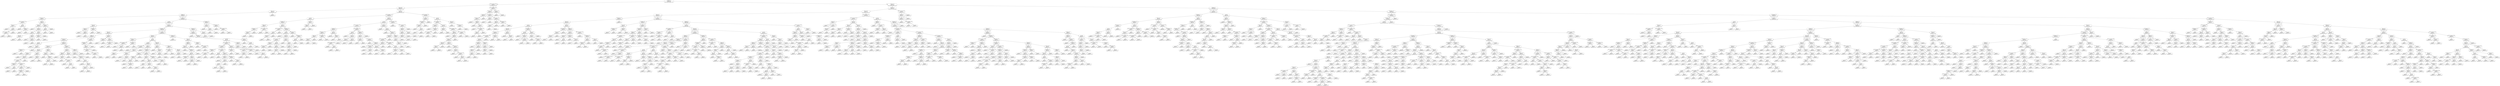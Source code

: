 digraph Tree {
node [shape=box, style="rounded", color="black", fontname=helvetica] ;
edge [fontname=helvetica] ;
0 [label="citric acid <= 0.2\ngini = 0.7\nsamples = 3338\nvalue = [159, 191, 2253, 827, 1767]"] ;
1 [label="total sulfur dioxide <= 192.5\ngini = 0.6\nsamples = 740\nvalue = [5, 83, 464, 78, 555]"] ;
0 -> 1 [labeldistance=2.5, labelangle=45, headlabel="True"] ;
2 [label="alcohol <= 10.3\ngini = 0.6\nsamples = 700\nvalue = [5, 80, 454, 78, 504]"] ;
1 -> 2 ;
3 [label="density <= 1.0\ngini = 0.5\nsamples = 433\nvalue = [0, 48, 228, 11, 415]"] ;
2 -> 3 ;
4 [label="sulphates <= 0.4\ngini = 0.5\nsamples = 428\nvalue = [0, 48, 219, 11, 415]"] ;
3 -> 4 ;
5 [label="volatile acidity <= 0.3\ngini = 0.6\nsamples = 44\nvalue = [0, 17, 37, 0, 19]"] ;
4 -> 5 ;
6 [label="free sulfur dioxide <= 24.5\ngini = 0.4\nsamples = 18\nvalue = [0, 1, 22, 0, 7]"] ;
5 -> 6 ;
7 [label="density <= 1.0\ngini = 0.4\nsamples = 6\nvalue = [0, 1, 1, 0, 6]"] ;
6 -> 7 ;
8 [label="gini = 0.0\nsamples = 1\nvalue = [0, 0, 1, 0, 0]"] ;
7 -> 8 ;
9 [label="pH <= 3.3\ngini = 0.2\nsamples = 5\nvalue = [0, 1, 0, 0, 6]"] ;
7 -> 9 ;
10 [label="free sulfur dioxide <= 10.0\ngini = 0.4\nsamples = 2\nvalue = [0, 1, 0, 0, 2]"] ;
9 -> 10 ;
11 [label="gini = 0.0\nsamples = 1\nvalue = [0, 1, 0, 0, 0]"] ;
10 -> 11 ;
12 [label="gini = 0.0\nsamples = 1\nvalue = [0, 0, 0, 0, 2]"] ;
10 -> 12 ;
13 [label="gini = 0.0\nsamples = 3\nvalue = [0, 0, 0, 0, 4]"] ;
9 -> 13 ;
14 [label="pH <= 3.2\ngini = 0.1\nsamples = 12\nvalue = [0, 0, 21, 0, 1]"] ;
6 -> 14 ;
15 [label="gini = 0.0\nsamples = 9\nvalue = [0, 0, 18, 0, 0]"] ;
14 -> 15 ;
16 [label="fixed acidity <= 7.0\ngini = 0.4\nsamples = 3\nvalue = [0, 0, 3, 0, 1]"] ;
14 -> 16 ;
17 [label="gini = 0.0\nsamples = 2\nvalue = [0, 0, 3, 0, 0]"] ;
16 -> 17 ;
18 [label="gini = 0.0\nsamples = 1\nvalue = [0, 0, 0, 0, 1]"] ;
16 -> 18 ;
19 [label="density <= 1.0\ngini = 0.7\nsamples = 26\nvalue = [0, 16, 15, 0, 12]"] ;
5 -> 19 ;
20 [label="sulphates <= 0.3\ngini = 0.6\nsamples = 21\nvalue = [0, 15, 15, 0, 6]"] ;
19 -> 20 ;
21 [label="gini = 0.0\nsamples = 2\nvalue = [0, 4, 0, 0, 0]"] ;
20 -> 21 ;
22 [label="chlorides <= 0.1\ngini = 0.6\nsamples = 19\nvalue = [0, 11, 15, 0, 6]"] ;
20 -> 22 ;
23 [label="pH <= 3.2\ngini = 0.5\nsamples = 12\nvalue = [0, 1, 11, 0, 6]"] ;
22 -> 23 ;
24 [label="alcohol <= 9.1\ngini = 0.3\nsamples = 6\nvalue = [0, 0, 9, 0, 2]"] ;
23 -> 24 ;
25 [label="gini = 0.0\nsamples = 2\nvalue = [0, 0, 0, 0, 2]"] ;
24 -> 25 ;
26 [label="gini = 0.0\nsamples = 4\nvalue = [0, 0, 9, 0, 0]"] ;
24 -> 26 ;
27 [label="alcohol <= 9.4\ngini = 0.6\nsamples = 6\nvalue = [0, 1, 2, 0, 4]"] ;
23 -> 27 ;
28 [label="gini = 0.0\nsamples = 1\nvalue = [0, 1, 0, 0, 0]"] ;
27 -> 28 ;
29 [label="volatile acidity <= 0.4\ngini = 0.4\nsamples = 5\nvalue = [0, 0, 2, 0, 4]"] ;
27 -> 29 ;
30 [label="gini = 0.0\nsamples = 3\nvalue = [0, 0, 0, 0, 4]"] ;
29 -> 30 ;
31 [label="gini = 0.0\nsamples = 2\nvalue = [0, 0, 2, 0, 0]"] ;
29 -> 31 ;
32 [label="alcohol <= 9.4\ngini = 0.4\nsamples = 7\nvalue = [0, 10, 4, 0, 0]"] ;
22 -> 32 ;
33 [label="fixed acidity <= 6.2\ngini = 0.4\nsamples = 4\nvalue = [0, 2, 4, 0, 0]"] ;
32 -> 33 ;
34 [label="gini = 0.0\nsamples = 1\nvalue = [0, 2, 0, 0, 0]"] ;
33 -> 34 ;
35 [label="gini = 0.0\nsamples = 3\nvalue = [0, 0, 4, 0, 0]"] ;
33 -> 35 ;
36 [label="gini = 0.0\nsamples = 3\nvalue = [0, 8, 0, 0, 0]"] ;
32 -> 36 ;
37 [label="volatile acidity <= 0.4\ngini = 0.2\nsamples = 5\nvalue = [0, 1, 0, 0, 6]"] ;
19 -> 37 ;
38 [label="pH <= 3.2\ngini = 0.5\nsamples = 2\nvalue = [0, 1, 0, 0, 1]"] ;
37 -> 38 ;
39 [label="gini = 0.0\nsamples = 1\nvalue = [0, 1, 0, 0, 0]"] ;
38 -> 39 ;
40 [label="gini = 0.0\nsamples = 1\nvalue = [0, 0, 0, 0, 1]"] ;
38 -> 40 ;
41 [label="gini = 0.0\nsamples = 3\nvalue = [0, 0, 0, 0, 5]"] ;
37 -> 41 ;
42 [label="residual sugar <= 15.8\ngini = 0.5\nsamples = 384\nvalue = [0, 31, 182, 11, 396]"] ;
4 -> 42 ;
43 [label="pH <= 3.1\ngini = 0.5\nsamples = 366\nvalue = [0, 31, 161, 11, 388]"] ;
42 -> 43 ;
44 [label="chlorides <= 0.1\ngini = 0.5\nsamples = 16\nvalue = [0, 0, 17, 0, 10]"] ;
43 -> 44 ;
45 [label="citric acid <= 0.2\ngini = 0.1\nsamples = 8\nvalue = [0, 0, 13, 0, 1]"] ;
44 -> 45 ;
46 [label="gini = 0.0\nsamples = 6\nvalue = [0, 0, 11, 0, 0]"] ;
45 -> 46 ;
47 [label="sulphates <= 0.5\ngini = 0.4\nsamples = 2\nvalue = [0, 0, 2, 0, 1]"] ;
45 -> 47 ;
48 [label="gini = 0.0\nsamples = 1\nvalue = [0, 0, 0, 0, 1]"] ;
47 -> 48 ;
49 [label="gini = 0.0\nsamples = 1\nvalue = [0, 0, 2, 0, 0]"] ;
47 -> 49 ;
50 [label="volatile acidity <= 0.2\ngini = 0.4\nsamples = 8\nvalue = [0, 0, 4, 0, 9]"] ;
44 -> 50 ;
51 [label="gini = 0.0\nsamples = 2\nvalue = [0, 0, 4, 0, 0]"] ;
50 -> 51 ;
52 [label="gini = 0.0\nsamples = 6\nvalue = [0, 0, 0, 0, 9]"] ;
50 -> 52 ;
53 [label="volatile acidity <= 0.7\ngini = 0.5\nsamples = 350\nvalue = [0, 31, 144, 11, 378]"] ;
43 -> 53 ;
54 [label="wine_type_red <= 0.5\ngini = 0.5\nsamples = 258\nvalue = [0, 13, 123, 10, 258]"] ;
53 -> 54 ;
55 [label="density <= 1.0\ngini = 0.4\nsamples = 125\nvalue = [0, 9, 39, 4, 141]"] ;
54 -> 55 ;
56 [label="sulphates <= 0.6\ngini = 0.4\nsamples = 119\nvalue = [0, 5, 38, 4, 138]"] ;
55 -> 56 ;
57 [label="residual sugar <= 1.1\ngini = 0.3\nsamples = 109\nvalue = [0, 5, 29, 1, 132]"] ;
56 -> 57 ;
58 [label="pH <= 3.1\ngini = 0.6\nsamples = 6\nvalue = [0, 1, 5, 0, 3]"] ;
57 -> 58 ;
59 [label="gini = 0.0\nsamples = 2\nvalue = [0, 0, 4, 0, 0]"] ;
58 -> 59 ;
60 [label="density <= 1.0\ngini = 0.6\nsamples = 4\nvalue = [0, 1, 1, 0, 3]"] ;
58 -> 60 ;
61 [label="fixed acidity <= 5.8\ngini = 0.5\nsamples = 2\nvalue = [0, 1, 1, 0, 0]"] ;
60 -> 61 ;
62 [label="gini = 0.0\nsamples = 1\nvalue = [0, 0, 1, 0, 0]"] ;
61 -> 62 ;
63 [label="gini = 0.0\nsamples = 1\nvalue = [0, 1, 0, 0, 0]"] ;
61 -> 63 ;
64 [label="gini = 0.0\nsamples = 2\nvalue = [0, 0, 0, 0, 3]"] ;
60 -> 64 ;
65 [label="fixed acidity <= 6.1\ngini = 0.3\nsamples = 103\nvalue = [0, 4, 24, 1, 129]"] ;
57 -> 65 ;
66 [label="fixed acidity <= 6.0\ngini = 0.5\nsamples = 30\nvalue = [0, 1, 17, 1, 29]"] ;
65 -> 66 ;
67 [label="density <= 1.0\ngini = 0.5\nsamples = 21\nvalue = [0, 1, 9, 1, 24]"] ;
66 -> 67 ;
68 [label="volatile acidity <= 0.2\ngini = 0.3\nsamples = 17\nvalue = [0, 1, 4, 1, 23]"] ;
67 -> 68 ;
69 [label="gini = 0.0\nsamples = 1\nvalue = [0, 0, 2, 0, 0]"] ;
68 -> 69 ;
70 [label="chlorides <= 0.1\ngini = 0.3\nsamples = 16\nvalue = [0, 1, 2, 1, 23]"] ;
68 -> 70 ;
71 [label="total sulfur dioxide <= 146.5\ngini = 0.2\nsamples = 15\nvalue = [0, 0, 2, 1, 23]"] ;
70 -> 71 ;
72 [label="volatile acidity <= 0.4\ngini = 0.1\nsamples = 11\nvalue = [0, 0, 0, 1, 17]"] ;
71 -> 72 ;
73 [label="gini = 0.0\nsamples = 9\nvalue = [0, 0, 0, 0, 15]"] ;
72 -> 73 ;
74 [label="pH <= 3.4\ngini = 0.4\nsamples = 2\nvalue = [0, 0, 0, 1, 2]"] ;
72 -> 74 ;
75 [label="gini = 0.0\nsamples = 1\nvalue = [0, 0, 0, 0, 2]"] ;
74 -> 75 ;
76 [label="gini = 0.0\nsamples = 1\nvalue = [0, 0, 0, 1, 0]"] ;
74 -> 76 ;
77 [label="free sulfur dioxide <= 35.0\ngini = 0.4\nsamples = 4\nvalue = [0, 0, 2, 0, 6]"] ;
71 -> 77 ;
78 [label="total sulfur dioxide <= 170.5\ngini = 0.2\nsamples = 3\nvalue = [0, 0, 1, 0, 6]"] ;
77 -> 78 ;
79 [label="volatile acidity <= 0.3\ngini = 0.3\nsamples = 2\nvalue = [0, 0, 1, 0, 5]"] ;
78 -> 79 ;
80 [label="gini = 0.0\nsamples = 1\nvalue = [0, 0, 0, 0, 5]"] ;
79 -> 80 ;
81 [label="gini = 0.0\nsamples = 1\nvalue = [0, 0, 1, 0, 0]"] ;
79 -> 81 ;
82 [label="gini = 0.0\nsamples = 1\nvalue = [0, 0, 0, 0, 1]"] ;
78 -> 82 ;
83 [label="gini = 0.0\nsamples = 1\nvalue = [0, 0, 1, 0, 0]"] ;
77 -> 83 ;
84 [label="gini = 0.0\nsamples = 1\nvalue = [0, 1, 0, 0, 0]"] ;
70 -> 84 ;
85 [label="citric acid <= 0.2\ngini = 0.3\nsamples = 4\nvalue = [0, 0, 5, 0, 1]"] ;
67 -> 85 ;
86 [label="gini = 0.0\nsamples = 2\nvalue = [0, 0, 3, 0, 0]"] ;
85 -> 86 ;
87 [label="chlorides <= 0.0\ngini = 0.4\nsamples = 2\nvalue = [0, 0, 2, 0, 1]"] ;
85 -> 87 ;
88 [label="gini = 0.0\nsamples = 1\nvalue = [0, 0, 2, 0, 0]"] ;
87 -> 88 ;
89 [label="gini = 0.0\nsamples = 1\nvalue = [0, 0, 0, 0, 1]"] ;
87 -> 89 ;
90 [label="chlorides <= 0.1\ngini = 0.5\nsamples = 9\nvalue = [0, 0, 8, 0, 5]"] ;
66 -> 90 ;
91 [label="chlorides <= 0.0\ngini = 0.4\nsamples = 8\nvalue = [0, 0, 8, 0, 3]"] ;
90 -> 91 ;
92 [label="gini = 0.0\nsamples = 2\nvalue = [0, 0, 3, 0, 0]"] ;
91 -> 92 ;
93 [label="sulphates <= 0.5\ngini = 0.5\nsamples = 6\nvalue = [0, 0, 5, 0, 3]"] ;
91 -> 93 ;
94 [label="density <= 1.0\ngini = 0.5\nsamples = 4\nvalue = [0, 0, 2, 0, 3]"] ;
93 -> 94 ;
95 [label="gini = 0.0\nsamples = 1\nvalue = [0, 0, 2, 0, 0]"] ;
94 -> 95 ;
96 [label="gini = 0.0\nsamples = 3\nvalue = [0, 0, 0, 0, 3]"] ;
94 -> 96 ;
97 [label="gini = 0.0\nsamples = 2\nvalue = [0, 0, 3, 0, 0]"] ;
93 -> 97 ;
98 [label="gini = 0.0\nsamples = 1\nvalue = [0, 0, 0, 0, 2]"] ;
90 -> 98 ;
99 [label="volatile acidity <= 0.2\ngini = 0.2\nsamples = 73\nvalue = [0, 3, 7, 0, 100]"] ;
65 -> 99 ;
100 [label="citric acid <= 0.2\ngini = 0.5\nsamples = 16\nvalue = [0, 2, 5, 0, 13]"] ;
99 -> 100 ;
101 [label="sulphates <= 0.5\ngini = 0.6\nsamples = 10\nvalue = [0, 2, 4, 0, 6]"] ;
100 -> 101 ;
102 [label="gini = 0.0\nsamples = 3\nvalue = [0, 0, 0, 0, 3]"] ;
101 -> 102 ;
103 [label="citric acid <= 0.2\ngini = 0.6\nsamples = 7\nvalue = [0, 2, 4, 0, 3]"] ;
101 -> 103 ;
104 [label="gini = 0.0\nsamples = 1\nvalue = [0, 0, 0, 0, 2]"] ;
103 -> 104 ;
105 [label="total sulfur dioxide <= 97.5\ngini = 0.6\nsamples = 6\nvalue = [0, 2, 4, 0, 1]"] ;
103 -> 105 ;
106 [label="gini = 0.0\nsamples = 1\nvalue = [0, 2, 0, 0, 0]"] ;
105 -> 106 ;
107 [label="pH <= 3.1\ngini = 0.3\nsamples = 5\nvalue = [0, 0, 4, 0, 1]"] ;
105 -> 107 ;
108 [label="gini = 0.0\nsamples = 1\nvalue = [0, 0, 0, 0, 1]"] ;
107 -> 108 ;
109 [label="gini = 0.0\nsamples = 4\nvalue = [0, 0, 4, 0, 0]"] ;
107 -> 109 ;
110 [label="alcohol <= 10.2\ngini = 0.2\nsamples = 6\nvalue = [0, 0, 1, 0, 7]"] ;
100 -> 110 ;
111 [label="gini = 0.0\nsamples = 5\nvalue = [0, 0, 0, 0, 7]"] ;
110 -> 111 ;
112 [label="gini = 0.0\nsamples = 1\nvalue = [0, 0, 1, 0, 0]"] ;
110 -> 112 ;
113 [label="sulphates <= 0.5\ngini = 0.1\nsamples = 57\nvalue = [0, 1, 2, 0, 87]"] ;
99 -> 113 ;
114 [label="volatile acidity <= 0.5\ngini = 0.2\nsamples = 23\nvalue = [0, 1, 2, 0, 29]"] ;
113 -> 114 ;
115 [label="fixed acidity <= 6.2\ngini = 0.1\nsamples = 22\nvalue = [0, 0, 2, 0, 29]"] ;
114 -> 115 ;
116 [label="gini = 0.0\nsamples = 1\nvalue = [0, 0, 1, 0, 0]"] ;
115 -> 116 ;
117 [label="pH <= 3.2\ngini = 0.1\nsamples = 21\nvalue = [0, 0, 1, 0, 29]"] ;
115 -> 117 ;
118 [label="gini = 0.0\nsamples = 16\nvalue = [0, 0, 0, 0, 25]"] ;
117 -> 118 ;
119 [label="alcohol <= 9.7\ngini = 0.3\nsamples = 5\nvalue = [0, 0, 1, 0, 4]"] ;
117 -> 119 ;
120 [label="fixed acidity <= 6.9\ngini = 0.5\nsamples = 2\nvalue = [0, 0, 1, 0, 1]"] ;
119 -> 120 ;
121 [label="gini = 0.0\nsamples = 1\nvalue = [0, 0, 1, 0, 0]"] ;
120 -> 121 ;
122 [label="gini = 0.0\nsamples = 1\nvalue = [0, 0, 0, 0, 1]"] ;
120 -> 122 ;
123 [label="gini = 0.0\nsamples = 3\nvalue = [0, 0, 0, 0, 3]"] ;
119 -> 123 ;
124 [label="gini = 0.0\nsamples = 1\nvalue = [0, 1, 0, 0, 0]"] ;
114 -> 124 ;
125 [label="gini = 0.0\nsamples = 34\nvalue = [0, 0, 0, 0, 58]"] ;
113 -> 125 ;
126 [label="free sulfur dioxide <= 36.0\ngini = 0.6\nsamples = 10\nvalue = [0, 0, 9, 3, 6]"] ;
56 -> 126 ;
127 [label="volatile acidity <= 0.4\ngini = 0.6\nsamples = 7\nvalue = [0, 0, 4, 3, 6]"] ;
126 -> 127 ;
128 [label="chlorides <= 0.0\ngini = 0.6\nsamples = 6\nvalue = [0, 0, 2, 3, 6]"] ;
127 -> 128 ;
129 [label="free sulfur dioxide <= 27.0\ngini = 0.6\nsamples = 3\nvalue = [0, 0, 2, 3, 1]"] ;
128 -> 129 ;
130 [label="gini = 0.0\nsamples = 1\nvalue = [0, 0, 0, 3, 0]"] ;
129 -> 130 ;
131 [label="free sulfur dioxide <= 31.0\ngini = 0.4\nsamples = 2\nvalue = [0, 0, 2, 0, 1]"] ;
129 -> 131 ;
132 [label="gini = 0.0\nsamples = 1\nvalue = [0, 0, 2, 0, 0]"] ;
131 -> 132 ;
133 [label="gini = 0.0\nsamples = 1\nvalue = [0, 0, 0, 0, 1]"] ;
131 -> 133 ;
134 [label="gini = 0.0\nsamples = 3\nvalue = [0, 0, 0, 0, 5]"] ;
128 -> 134 ;
135 [label="gini = 0.0\nsamples = 1\nvalue = [0, 0, 2, 0, 0]"] ;
127 -> 135 ;
136 [label="gini = 0.0\nsamples = 3\nvalue = [0, 0, 5, 0, 0]"] ;
126 -> 136 ;
137 [label="citric acid <= 0.2\ngini = 0.6\nsamples = 6\nvalue = [0, 4, 1, 0, 3]"] ;
55 -> 137 ;
138 [label="volatile acidity <= 0.3\ngini = 0.4\nsamples = 3\nvalue = [0, 3, 1, 0, 0]"] ;
137 -> 138 ;
139 [label="gini = 0.0\nsamples = 1\nvalue = [0, 0, 1, 0, 0]"] ;
138 -> 139 ;
140 [label="gini = 0.0\nsamples = 2\nvalue = [0, 3, 0, 0, 0]"] ;
138 -> 140 ;
141 [label="chlorides <= 0.1\ngini = 0.4\nsamples = 3\nvalue = [0, 1, 0, 0, 3]"] ;
137 -> 141 ;
142 [label="residual sugar <= 13.8\ngini = 0.4\nsamples = 2\nvalue = [0, 1, 0, 0, 2]"] ;
141 -> 142 ;
143 [label="gini = 0.0\nsamples = 1\nvalue = [0, 1, 0, 0, 0]"] ;
142 -> 143 ;
144 [label="gini = 0.0\nsamples = 1\nvalue = [0, 0, 0, 0, 2]"] ;
142 -> 144 ;
145 [label="gini = 0.0\nsamples = 1\nvalue = [0, 0, 0, 0, 1]"] ;
141 -> 145 ;
146 [label="total sulfur dioxide <= 58.5\ngini = 0.5\nsamples = 133\nvalue = [0, 4, 84, 6, 117]"] ;
54 -> 146 ;
147 [label="chlorides <= 0.1\ngini = 0.6\nsamples = 91\nvalue = [0, 3, 71, 6, 59]"] ;
146 -> 147 ;
148 [label="volatile acidity <= 0.6\ngini = 0.4\nsamples = 17\nvalue = [0, 0, 4, 1, 16]"] ;
147 -> 148 ;
149 [label="total sulfur dioxide <= 32.0\ngini = 0.3\nsamples = 15\nvalue = [0, 0, 3, 0, 16]"] ;
148 -> 149 ;
150 [label="gini = 0.0\nsamples = 8\nvalue = [0, 0, 0, 0, 11]"] ;
149 -> 150 ;
151 [label="citric acid <= 0.1\ngini = 0.5\nsamples = 7\nvalue = [0, 0, 3, 0, 5]"] ;
149 -> 151 ;
152 [label="gini = 0.0\nsamples = 3\nvalue = [0, 0, 3, 0, 0]"] ;
151 -> 152 ;
153 [label="gini = 0.0\nsamples = 4\nvalue = [0, 0, 0, 0, 5]"] ;
151 -> 153 ;
154 [label="residual sugar <= 1.6\ngini = 0.5\nsamples = 2\nvalue = [0, 0, 1, 1, 0]"] ;
148 -> 154 ;
155 [label="gini = 0.0\nsamples = 1\nvalue = [0, 0, 0, 1, 0]"] ;
154 -> 155 ;
156 [label="gini = 0.0\nsamples = 1\nvalue = [0, 0, 1, 0, 0]"] ;
154 -> 156 ;
157 [label="pH <= 3.4\ngini = 0.5\nsamples = 74\nvalue = [0, 3, 67, 5, 43]"] ;
147 -> 157 ;
158 [label="pH <= 3.3\ngini = 0.5\nsamples = 53\nvalue = [0, 2, 56, 4, 24]"] ;
157 -> 158 ;
159 [label="free sulfur dioxide <= 4.5\ngini = 0.5\nsamples = 17\nvalue = [0, 0, 12, 0, 14]"] ;
158 -> 159 ;
160 [label="gini = 0.0\nsamples = 3\nvalue = [0, 0, 5, 0, 0]"] ;
159 -> 160 ;
161 [label="alcohol <= 9.4\ngini = 0.4\nsamples = 14\nvalue = [0, 0, 7, 0, 14]"] ;
159 -> 161 ;
162 [label="sulphates <= 0.6\ngini = 0.5\nsamples = 5\nvalue = [0, 0, 5, 0, 3]"] ;
161 -> 162 ;
163 [label="gini = 0.0\nsamples = 3\nvalue = [0, 0, 0, 0, 3]"] ;
162 -> 163 ;
164 [label="gini = 0.0\nsamples = 2\nvalue = [0, 0, 5, 0, 0]"] ;
162 -> 164 ;
165 [label="sulphates <= 0.4\ngini = 0.3\nsamples = 9\nvalue = [0, 0, 2, 0, 11]"] ;
161 -> 165 ;
166 [label="gini = 0.0\nsamples = 1\nvalue = [0, 0, 1, 0, 0]"] ;
165 -> 166 ;
167 [label="alcohol <= 10.1\ngini = 0.2\nsamples = 8\nvalue = [0, 0, 1, 0, 11]"] ;
165 -> 167 ;
168 [label="gini = 0.0\nsamples = 7\nvalue = [0, 0, 0, 0, 11]"] ;
167 -> 168 ;
169 [label="gini = 0.0\nsamples = 1\nvalue = [0, 0, 1, 0, 0]"] ;
167 -> 169 ;
170 [label="sulphates <= 0.5\ngini = 0.4\nsamples = 36\nvalue = [0, 2, 44, 4, 10]"] ;
158 -> 170 ;
171 [label="gini = 0.0\nsamples = 2\nvalue = [0, 0, 0, 0, 2]"] ;
170 -> 171 ;
172 [label="volatile acidity <= 0.6\ngini = 0.4\nsamples = 34\nvalue = [0, 2, 44, 4, 8]"] ;
170 -> 172 ;
173 [label="fixed acidity <= 7.0\ngini = 0.2\nsamples = 18\nvalue = [0, 0, 29, 0, 3]"] ;
172 -> 173 ;
174 [label="fixed acidity <= 6.8\ngini = 0.4\nsamples = 6\nvalue = [0, 0, 6, 0, 3]"] ;
173 -> 174 ;
175 [label="chlorides <= 0.1\ngini = 0.4\nsamples = 5\nvalue = [0, 0, 6, 0, 2]"] ;
174 -> 175 ;
176 [label="gini = 0.0\nsamples = 2\nvalue = [0, 0, 3, 0, 0]"] ;
175 -> 176 ;
177 [label="residual sugar <= 1.9\ngini = 0.5\nsamples = 3\nvalue = [0, 0, 3, 0, 2]"] ;
175 -> 177 ;
178 [label="gini = 0.0\nsamples = 1\nvalue = [0, 0, 0, 0, 2]"] ;
177 -> 178 ;
179 [label="gini = 0.0\nsamples = 2\nvalue = [0, 0, 3, 0, 0]"] ;
177 -> 179 ;
180 [label="gini = 0.0\nsamples = 1\nvalue = [0, 0, 0, 0, 1]"] ;
174 -> 180 ;
181 [label="gini = 0.0\nsamples = 12\nvalue = [0, 0, 23, 0, 0]"] ;
173 -> 181 ;
182 [label="total sulfur dioxide <= 23.5\ngini = 0.6\nsamples = 16\nvalue = [0, 2, 15, 4, 5]"] ;
172 -> 182 ;
183 [label="citric acid <= 0.0\ngini = 0.7\nsamples = 8\nvalue = [0, 0, 4, 4, 4]"] ;
182 -> 183 ;
184 [label="gini = 0.0\nsamples = 1\nvalue = [0, 0, 2, 0, 0]"] ;
183 -> 184 ;
185 [label="density <= 1.0\ngini = 0.6\nsamples = 7\nvalue = [0, 0, 2, 4, 4]"] ;
183 -> 185 ;
186 [label="pH <= 3.4\ngini = 0.5\nsamples = 4\nvalue = [0, 0, 2, 0, 3]"] ;
185 -> 186 ;
187 [label="gini = 0.0\nsamples = 3\nvalue = [0, 0, 0, 0, 3]"] ;
186 -> 187 ;
188 [label="gini = 0.0\nsamples = 1\nvalue = [0, 0, 2, 0, 0]"] ;
186 -> 188 ;
189 [label="chlorides <= 0.1\ngini = 0.3\nsamples = 3\nvalue = [0, 0, 0, 4, 1]"] ;
185 -> 189 ;
190 [label="gini = 0.0\nsamples = 1\nvalue = [0, 0, 0, 2, 0]"] ;
189 -> 190 ;
191 [label="chlorides <= 0.1\ngini = 0.4\nsamples = 2\nvalue = [0, 0, 0, 2, 1]"] ;
189 -> 191 ;
192 [label="gini = 0.0\nsamples = 1\nvalue = [0, 0, 0, 0, 1]"] ;
191 -> 192 ;
193 [label="gini = 0.0\nsamples = 1\nvalue = [0, 0, 0, 2, 0]"] ;
191 -> 193 ;
194 [label="residual sugar <= 3.2\ngini = 0.4\nsamples = 8\nvalue = [0, 2, 11, 0, 1]"] ;
182 -> 194 ;
195 [label="gini = 0.0\nsamples = 6\nvalue = [0, 0, 11, 0, 0]"] ;
194 -> 195 ;
196 [label="volatile acidity <= 0.6\ngini = 0.4\nsamples = 2\nvalue = [0, 2, 0, 0, 1]"] ;
194 -> 196 ;
197 [label="gini = 0.0\nsamples = 1\nvalue = [0, 2, 0, 0, 0]"] ;
196 -> 197 ;
198 [label="gini = 0.0\nsamples = 1\nvalue = [0, 0, 0, 0, 1]"] ;
196 -> 198 ;
199 [label="alcohol <= 9.8\ngini = 0.5\nsamples = 21\nvalue = [0, 1, 11, 1, 19]"] ;
157 -> 199 ;
200 [label="sulphates <= 0.6\ngini = 0.4\nsamples = 9\nvalue = [0, 0, 9, 0, 4]"] ;
199 -> 200 ;
201 [label="gini = 0.0\nsamples = 2\nvalue = [0, 0, 0, 0, 2]"] ;
200 -> 201 ;
202 [label="citric acid <= 0.0\ngini = 0.3\nsamples = 7\nvalue = [0, 0, 9, 0, 2]"] ;
200 -> 202 ;
203 [label="gini = 0.0\nsamples = 1\nvalue = [0, 0, 0, 0, 1]"] ;
202 -> 203 ;
204 [label="alcohol <= 9.3\ngini = 0.2\nsamples = 6\nvalue = [0, 0, 9, 0, 1]"] ;
202 -> 204 ;
205 [label="gini = 0.0\nsamples = 1\nvalue = [0, 0, 0, 0, 1]"] ;
204 -> 205 ;
206 [label="gini = 0.0\nsamples = 5\nvalue = [0, 0, 9, 0, 0]"] ;
204 -> 206 ;
207 [label="sulphates <= 0.7\ngini = 0.4\nsamples = 12\nvalue = [0, 1, 2, 1, 15]"] ;
199 -> 207 ;
208 [label="free sulfur dioxide <= 6.5\ngini = 0.1\nsamples = 9\nvalue = [0, 1, 0, 0, 14]"] ;
207 -> 208 ;
209 [label="gini = 0.0\nsamples = 1\nvalue = [0, 1, 0, 0, 0]"] ;
208 -> 209 ;
210 [label="gini = 0.0\nsamples = 8\nvalue = [0, 0, 0, 0, 14]"] ;
208 -> 210 ;
211 [label="density <= 1.0\ngini = 0.6\nsamples = 3\nvalue = [0, 0, 2, 1, 1]"] ;
207 -> 211 ;
212 [label="alcohol <= 10.2\ngini = 0.5\nsamples = 2\nvalue = [0, 0, 0, 1, 1]"] ;
211 -> 212 ;
213 [label="gini = 0.0\nsamples = 1\nvalue = [0, 0, 0, 1, 0]"] ;
212 -> 213 ;
214 [label="gini = 0.0\nsamples = 1\nvalue = [0, 0, 0, 0, 1]"] ;
212 -> 214 ;
215 [label="gini = 0.0\nsamples = 1\nvalue = [0, 0, 2, 0, 0]"] ;
211 -> 215 ;
216 [label="fixed acidity <= 6.9\ngini = 0.3\nsamples = 42\nvalue = [0, 1, 13, 0, 58]"] ;
146 -> 216 ;
217 [label="gini = 0.0\nsamples = 5\nvalue = [0, 0, 0, 0, 12]"] ;
216 -> 217 ;
218 [label="alcohol <= 9.9\ngini = 0.4\nsamples = 37\nvalue = [0, 1, 13, 0, 46]"] ;
216 -> 218 ;
219 [label="sulphates <= 1.0\ngini = 0.3\nsamples = 30\nvalue = [0, 1, 7, 0, 43]"] ;
218 -> 219 ;
220 [label="density <= 1.0\ngini = 0.2\nsamples = 29\nvalue = [0, 0, 7, 0, 43]"] ;
219 -> 220 ;
221 [label="gini = 0.0\nsamples = 9\nvalue = [0, 0, 0, 0, 19]"] ;
220 -> 221 ;
222 [label="fixed acidity <= 8.4\ngini = 0.3\nsamples = 20\nvalue = [0, 0, 7, 0, 24]"] ;
220 -> 222 ;
223 [label="alcohol <= 9.6\ngini = 0.5\nsamples = 12\nvalue = [0, 0, 7, 0, 12]"] ;
222 -> 223 ;
224 [label="volatile acidity <= 0.6\ngini = 0.3\nsamples = 7\nvalue = [0, 0, 2, 0, 9]"] ;
223 -> 224 ;
225 [label="gini = 0.0\nsamples = 2\nvalue = [0, 0, 2, 0, 0]"] ;
224 -> 225 ;
226 [label="gini = 0.0\nsamples = 5\nvalue = [0, 0, 0, 0, 9]"] ;
224 -> 226 ;
227 [label="density <= 1.0\ngini = 0.5\nsamples = 5\nvalue = [0, 0, 5, 0, 3]"] ;
223 -> 227 ;
228 [label="volatile acidity <= 0.5\ngini = 0.4\nsamples = 4\nvalue = [0, 0, 5, 0, 2]"] ;
227 -> 228 ;
229 [label="gini = 0.0\nsamples = 1\nvalue = [0, 0, 0, 0, 2]"] ;
228 -> 229 ;
230 [label="gini = 0.0\nsamples = 3\nvalue = [0, 0, 5, 0, 0]"] ;
228 -> 230 ;
231 [label="gini = 0.0\nsamples = 1\nvalue = [0, 0, 0, 0, 1]"] ;
227 -> 231 ;
232 [label="gini = 0.0\nsamples = 8\nvalue = [0, 0, 0, 0, 12]"] ;
222 -> 232 ;
233 [label="gini = 0.0\nsamples = 1\nvalue = [0, 1, 0, 0, 0]"] ;
219 -> 233 ;
234 [label="chlorides <= 0.1\ngini = 0.4\nsamples = 7\nvalue = [0, 0, 6, 0, 3]"] ;
218 -> 234 ;
235 [label="gini = 0.0\nsamples = 1\nvalue = [0, 0, 0, 0, 2]"] ;
234 -> 235 ;
236 [label="total sulfur dioxide <= 86.0\ngini = 0.2\nsamples = 6\nvalue = [0, 0, 6, 0, 1]"] ;
234 -> 236 ;
237 [label="gini = 0.0\nsamples = 5\nvalue = [0, 0, 6, 0, 0]"] ;
236 -> 237 ;
238 [label="gini = 0.0\nsamples = 1\nvalue = [0, 0, 0, 0, 1]"] ;
236 -> 238 ;
239 [label="fixed acidity <= 9.1\ngini = 0.4\nsamples = 92\nvalue = [0, 18, 21, 1, 120]"] ;
53 -> 239 ;
240 [label="residual sugar <= 1.3\ngini = 0.4\nsamples = 88\nvalue = [0, 18, 16, 1, 119]"] ;
239 -> 240 ;
241 [label="gini = 0.0\nsamples = 2\nvalue = [0, 7, 0, 0, 0]"] ;
240 -> 241 ;
242 [label="volatile acidity <= 1.0\ngini = 0.3\nsamples = 86\nvalue = [0, 11, 16, 1, 119]"] ;
240 -> 242 ;
243 [label="pH <= 3.5\ngini = 0.3\nsamples = 81\nvalue = [0, 5, 16, 1, 115]"] ;
242 -> 243 ;
244 [label="total sulfur dioxide <= 63.5\ngini = 0.2\nsamples = 73\nvalue = [0, 4, 11, 1, 109]"] ;
243 -> 244 ;
245 [label="free sulfur dioxide <= 3.5\ngini = 0.2\nsamples = 57\nvalue = [0, 4, 3, 1, 91]"] ;
244 -> 245 ;
246 [label="volatile acidity <= 0.8\ngini = 0.6\nsamples = 3\nvalue = [0, 2, 1, 0, 1]"] ;
245 -> 246 ;
247 [label="total sulfur dioxide <= 12.5\ngini = 0.5\nsamples = 2\nvalue = [0, 0, 1, 0, 1]"] ;
246 -> 247 ;
248 [label="gini = 0.0\nsamples = 1\nvalue = [0, 0, 1, 0, 0]"] ;
247 -> 248 ;
249 [label="gini = 0.0\nsamples = 1\nvalue = [0, 0, 0, 0, 1]"] ;
247 -> 249 ;
250 [label="gini = 0.0\nsamples = 1\nvalue = [0, 2, 0, 0, 0]"] ;
246 -> 250 ;
251 [label="total sulfur dioxide <= 12.5\ngini = 0.1\nsamples = 54\nvalue = [0, 2, 2, 1, 90]"] ;
245 -> 251 ;
252 [label="pH <= 3.4\ngini = 0.5\nsamples = 2\nvalue = [0, 1, 0, 0, 1]"] ;
251 -> 252 ;
253 [label="gini = 0.0\nsamples = 1\nvalue = [0, 1, 0, 0, 0]"] ;
252 -> 253 ;
254 [label="gini = 0.0\nsamples = 1\nvalue = [0, 0, 0, 0, 1]"] ;
252 -> 254 ;
255 [label="fixed acidity <= 8.2\ngini = 0.1\nsamples = 52\nvalue = [0, 1, 2, 1, 89]"] ;
251 -> 255 ;
256 [label="fixed acidity <= 7.6\ngini = 0.0\nsamples = 44\nvalue = [0, 1, 0, 1, 78]"] ;
255 -> 256 ;
257 [label="gini = 0.0\nsamples = 29\nvalue = [0, 0, 0, 0, 59]"] ;
256 -> 257 ;
258 [label="chlorides <= 0.1\ngini = 0.2\nsamples = 15\nvalue = [0, 1, 0, 1, 19]"] ;
256 -> 258 ;
259 [label="pH <= 3.4\ngini = 0.1\nsamples = 14\nvalue = [0, 1, 0, 0, 19]"] ;
258 -> 259 ;
260 [label="gini = 0.0\nsamples = 9\nvalue = [0, 0, 0, 0, 15]"] ;
259 -> 260 ;
261 [label="fixed acidity <= 8.1\ngini = 0.3\nsamples = 5\nvalue = [0, 1, 0, 0, 4]"] ;
259 -> 261 ;
262 [label="gini = 0.0\nsamples = 4\nvalue = [0, 0, 0, 0, 4]"] ;
261 -> 262 ;
263 [label="gini = 0.0\nsamples = 1\nvalue = [0, 1, 0, 0, 0]"] ;
261 -> 263 ;
264 [label="gini = 0.0\nsamples = 1\nvalue = [0, 0, 0, 1, 0]"] ;
258 -> 264 ;
265 [label="volatile acidity <= 0.7\ngini = 0.3\nsamples = 8\nvalue = [0, 0, 2, 0, 11]"] ;
255 -> 265 ;
266 [label="gini = 0.0\nsamples = 1\nvalue = [0, 0, 1, 0, 0]"] ;
265 -> 266 ;
267 [label="chlorides <= 0.1\ngini = 0.2\nsamples = 7\nvalue = [0, 0, 1, 0, 11]"] ;
265 -> 267 ;
268 [label="gini = 0.0\nsamples = 1\nvalue = [0, 0, 1, 0, 0]"] ;
267 -> 268 ;
269 [label="gini = 0.0\nsamples = 6\nvalue = [0, 0, 0, 0, 11]"] ;
267 -> 269 ;
270 [label="citric acid <= 0.1\ngini = 0.4\nsamples = 16\nvalue = [0, 0, 8, 0, 18]"] ;
244 -> 270 ;
271 [label="residual sugar <= 2.2\ngini = 0.5\nsamples = 6\nvalue = [0, 0, 7, 0, 5]"] ;
270 -> 271 ;
272 [label="gini = 0.0\nsamples = 2\nvalue = [0, 0, 7, 0, 0]"] ;
271 -> 272 ;
273 [label="gini = 0.0\nsamples = 4\nvalue = [0, 0, 0, 0, 5]"] ;
271 -> 273 ;
274 [label="total sulfur dioxide <= 86.5\ngini = 0.1\nsamples = 10\nvalue = [0, 0, 1, 0, 13]"] ;
270 -> 274 ;
275 [label="volatile acidity <= 0.7\ngini = 0.4\nsamples = 3\nvalue = [0, 0, 1, 0, 3]"] ;
274 -> 275 ;
276 [label="gini = 0.0\nsamples = 1\nvalue = [0, 0, 1, 0, 0]"] ;
275 -> 276 ;
277 [label="gini = 0.0\nsamples = 2\nvalue = [0, 0, 0, 0, 3]"] ;
275 -> 277 ;
278 [label="gini = 0.0\nsamples = 7\nvalue = [0, 0, 0, 0, 10]"] ;
274 -> 278 ;
279 [label="citric acid <= 0.1\ngini = 0.6\nsamples = 8\nvalue = [0, 1, 5, 0, 6]"] ;
243 -> 279 ;
280 [label="fixed acidity <= 7.1\ngini = 0.5\nsamples = 7\nvalue = [0, 1, 2, 0, 6]"] ;
279 -> 280 ;
281 [label="residual sugar <= 1.9\ngini = 0.2\nsamples = 5\nvalue = [0, 1, 0, 0, 6]"] ;
280 -> 281 ;
282 [label="gini = 0.0\nsamples = 2\nvalue = [0, 0, 0, 0, 4]"] ;
281 -> 282 ;
283 [label="density <= 1.0\ngini = 0.4\nsamples = 3\nvalue = [0, 1, 0, 0, 2]"] ;
281 -> 283 ;
284 [label="gini = 0.0\nsamples = 1\nvalue = [0, 1, 0, 0, 0]"] ;
283 -> 284 ;
285 [label="gini = 0.0\nsamples = 2\nvalue = [0, 0, 0, 0, 2]"] ;
283 -> 285 ;
286 [label="gini = 0.0\nsamples = 2\nvalue = [0, 0, 2, 0, 0]"] ;
280 -> 286 ;
287 [label="gini = 0.0\nsamples = 1\nvalue = [0, 0, 3, 0, 0]"] ;
279 -> 287 ;
288 [label="volatile acidity <= 1.0\ngini = 0.5\nsamples = 5\nvalue = [0, 6, 0, 0, 4]"] ;
242 -> 288 ;
289 [label="gini = 0.0\nsamples = 2\nvalue = [0, 5, 0, 0, 0]"] ;
288 -> 289 ;
290 [label="pH <= 3.4\ngini = 0.3\nsamples = 3\nvalue = [0, 1, 0, 0, 4]"] ;
288 -> 290 ;
291 [label="gini = 0.0\nsamples = 2\nvalue = [0, 0, 0, 0, 4]"] ;
290 -> 291 ;
292 [label="gini = 0.0\nsamples = 1\nvalue = [0, 1, 0, 0, 0]"] ;
290 -> 292 ;
293 [label="density <= 1.0\ngini = 0.3\nsamples = 4\nvalue = [0, 0, 5, 0, 1]"] ;
239 -> 293 ;
294 [label="gini = 0.0\nsamples = 3\nvalue = [0, 0, 5, 0, 0]"] ;
293 -> 294 ;
295 [label="gini = 0.0\nsamples = 1\nvalue = [0, 0, 0, 0, 1]"] ;
293 -> 295 ;
296 [label="fixed acidity <= 6.2\ngini = 0.4\nsamples = 18\nvalue = [0, 0, 21, 0, 8]"] ;
42 -> 296 ;
297 [label="fixed acidity <= 5.8\ngini = 0.1\nsamples = 9\nvalue = [0, 0, 15, 0, 1]"] ;
296 -> 297 ;
298 [label="gini = 0.0\nsamples = 6\nvalue = [0, 0, 12, 0, 0]"] ;
297 -> 298 ;
299 [label="pH <= 3.1\ngini = 0.4\nsamples = 3\nvalue = [0, 0, 3, 0, 1]"] ;
297 -> 299 ;
300 [label="gini = 0.0\nsamples = 1\nvalue = [0, 0, 0, 0, 1]"] ;
299 -> 300 ;
301 [label="gini = 0.0\nsamples = 2\nvalue = [0, 0, 3, 0, 0]"] ;
299 -> 301 ;
302 [label="volatile acidity <= 0.2\ngini = 0.5\nsamples = 9\nvalue = [0, 0, 6, 0, 7]"] ;
296 -> 302 ;
303 [label="gini = 0.0\nsamples = 3\nvalue = [0, 0, 5, 0, 0]"] ;
302 -> 303 ;
304 [label="free sulfur dioxide <= 43.5\ngini = 0.2\nsamples = 6\nvalue = [0, 0, 1, 0, 7]"] ;
302 -> 304 ;
305 [label="gini = 0.0\nsamples = 5\nvalue = [0, 0, 0, 0, 7]"] ;
304 -> 305 ;
306 [label="gini = 0.0\nsamples = 1\nvalue = [0, 0, 1, 0, 0]"] ;
304 -> 306 ;
307 [label="gini = 0.0\nsamples = 5\nvalue = [0, 0, 9, 0, 0]"] ;
3 -> 307 ;
308 [label="alcohol <= 12.2\ngini = 0.6\nsamples = 267\nvalue = [5, 32, 226, 67, 89]"] ;
2 -> 308 ;
309 [label="free sulfur dioxide <= 12.5\ngini = 0.6\nsamples = 209\nvalue = [1, 31, 191, 25, 81]"] ;
308 -> 309 ;
310 [label="pH <= 3.5\ngini = 0.7\nsamples = 61\nvalue = [0, 24, 31, 3, 39]"] ;
309 -> 310 ;
311 [label="fixed acidity <= 6.1\ngini = 0.7\nsamples = 52\nvalue = [0, 24, 30, 3, 24]"] ;
310 -> 311 ;
312 [label="sulphates <= 0.5\ngini = 0.3\nsamples = 9\nvalue = [0, 13, 1, 0, 2]"] ;
311 -> 312 ;
313 [label="volatile acidity <= 0.4\ngini = 0.1\nsamples = 6\nvalue = [0, 12, 1, 0, 0]"] ;
312 -> 313 ;
314 [label="citric acid <= 0.2\ngini = 0.4\nsamples = 2\nvalue = [0, 2, 1, 0, 0]"] ;
313 -> 314 ;
315 [label="gini = 0.0\nsamples = 1\nvalue = [0, 0, 1, 0, 0]"] ;
314 -> 315 ;
316 [label="gini = 0.0\nsamples = 1\nvalue = [0, 2, 0, 0, 0]"] ;
314 -> 316 ;
317 [label="gini = 0.0\nsamples = 4\nvalue = [0, 10, 0, 0, 0]"] ;
313 -> 317 ;
318 [label="total sulfur dioxide <= 69.0\ngini = 0.4\nsamples = 3\nvalue = [0, 1, 0, 0, 2]"] ;
312 -> 318 ;
319 [label="gini = 0.0\nsamples = 2\nvalue = [0, 0, 0, 0, 2]"] ;
318 -> 319 ;
320 [label="gini = 0.0\nsamples = 1\nvalue = [0, 1, 0, 0, 0]"] ;
318 -> 320 ;
321 [label="density <= 1.0\ngini = 0.7\nsamples = 43\nvalue = [0, 11, 29, 3, 22]"] ;
311 -> 321 ;
322 [label="total sulfur dioxide <= 116.5\ngini = 0.3\nsamples = 7\nvalue = [0, 1, 0, 1, 9]"] ;
321 -> 322 ;
323 [label="pH <= 3.2\ngini = 0.6\nsamples = 3\nvalue = [0, 1, 0, 1, 3]"] ;
322 -> 323 ;
324 [label="alcohol <= 11.9\ngini = 0.5\nsamples = 2\nvalue = [0, 1, 0, 1, 0]"] ;
323 -> 324 ;
325 [label="gini = 0.0\nsamples = 1\nvalue = [0, 1, 0, 0, 0]"] ;
324 -> 325 ;
326 [label="gini = 0.0\nsamples = 1\nvalue = [0, 0, 0, 1, 0]"] ;
324 -> 326 ;
327 [label="gini = 0.0\nsamples = 1\nvalue = [0, 0, 0, 0, 3]"] ;
323 -> 327 ;
328 [label="gini = 0.0\nsamples = 4\nvalue = [0, 0, 0, 0, 6]"] ;
322 -> 328 ;
329 [label="volatile acidity <= 0.8\ngini = 0.6\nsamples = 36\nvalue = [0, 10, 29, 2, 13]"] ;
321 -> 329 ;
330 [label="pH <= 3.3\ngini = 0.6\nsamples = 30\nvalue = [0, 4, 28, 2, 12]"] ;
329 -> 330 ;
331 [label="gini = 0.0\nsamples = 5\nvalue = [0, 0, 8, 0, 0]"] ;
330 -> 331 ;
332 [label="citric acid <= 0.1\ngini = 0.6\nsamples = 25\nvalue = [0, 4, 20, 2, 12]"] ;
330 -> 332 ;
333 [label="free sulfur dioxide <= 7.5\ngini = 0.5\nsamples = 17\nvalue = [0, 4, 16, 2, 3]"] ;
332 -> 333 ;
334 [label="density <= 1.0\ngini = 0.6\nsamples = 6\nvalue = [0, 3, 1, 0, 3]"] ;
333 -> 334 ;
335 [label="residual sugar <= 2.2\ngini = 0.4\nsamples = 3\nvalue = [0, 3, 1, 0, 0]"] ;
334 -> 335 ;
336 [label="gini = 0.0\nsamples = 2\nvalue = [0, 3, 0, 0, 0]"] ;
335 -> 336 ;
337 [label="gini = 0.0\nsamples = 1\nvalue = [0, 0, 1, 0, 0]"] ;
335 -> 337 ;
338 [label="gini = 0.0\nsamples = 3\nvalue = [0, 0, 0, 0, 3]"] ;
334 -> 338 ;
339 [label="pH <= 3.5\ngini = 0.3\nsamples = 11\nvalue = [0, 1, 15, 2, 0]"] ;
333 -> 339 ;
340 [label="chlorides <= 0.1\ngini = 0.2\nsamples = 10\nvalue = [0, 1, 15, 1, 0]"] ;
339 -> 340 ;
341 [label="alcohol <= 11.3\ngini = 0.5\nsamples = 2\nvalue = [0, 1, 0, 1, 0]"] ;
340 -> 341 ;
342 [label="gini = 0.0\nsamples = 1\nvalue = [0, 0, 0, 1, 0]"] ;
341 -> 342 ;
343 [label="gini = 0.0\nsamples = 1\nvalue = [0, 1, 0, 0, 0]"] ;
341 -> 343 ;
344 [label="gini = 0.0\nsamples = 8\nvalue = [0, 0, 15, 0, 0]"] ;
340 -> 344 ;
345 [label="gini = 0.0\nsamples = 1\nvalue = [0, 0, 0, 1, 0]"] ;
339 -> 345 ;
346 [label="fixed acidity <= 6.4\ngini = 0.4\nsamples = 8\nvalue = [0, 0, 4, 0, 9]"] ;
332 -> 346 ;
347 [label="gini = 0.0\nsamples = 1\nvalue = [0, 0, 2, 0, 0]"] ;
346 -> 347 ;
348 [label="pH <= 3.4\ngini = 0.3\nsamples = 7\nvalue = [0, 0, 2, 0, 9]"] ;
346 -> 348 ;
349 [label="residual sugar <= 2.5\ngini = 0.2\nsamples = 6\nvalue = [0, 0, 1, 0, 9]"] ;
348 -> 349 ;
350 [label="sulphates <= 0.6\ngini = 0.4\nsamples = 3\nvalue = [0, 0, 1, 0, 3]"] ;
349 -> 350 ;
351 [label="gini = 0.0\nsamples = 1\nvalue = [0, 0, 1, 0, 0]"] ;
350 -> 351 ;
352 [label="gini = 0.0\nsamples = 2\nvalue = [0, 0, 0, 0, 3]"] ;
350 -> 352 ;
353 [label="gini = 0.0\nsamples = 3\nvalue = [0, 0, 0, 0, 6]"] ;
349 -> 353 ;
354 [label="gini = 0.0\nsamples = 1\nvalue = [0, 0, 1, 0, 0]"] ;
348 -> 354 ;
355 [label="residual sugar <= 1.9\ngini = 0.4\nsamples = 6\nvalue = [0, 6, 1, 0, 1]"] ;
329 -> 355 ;
356 [label="gini = 0.0\nsamples = 1\nvalue = [0, 0, 1, 0, 0]"] ;
355 -> 356 ;
357 [label="volatile acidity <= 0.9\ngini = 0.2\nsamples = 5\nvalue = [0, 6, 0, 0, 1]"] ;
355 -> 357 ;
358 [label="pH <= 3.4\ngini = 0.5\nsamples = 2\nvalue = [0, 1, 0, 0, 1]"] ;
357 -> 358 ;
359 [label="gini = 0.0\nsamples = 1\nvalue = [0, 1, 0, 0, 0]"] ;
358 -> 359 ;
360 [label="gini = 0.0\nsamples = 1\nvalue = [0, 0, 0, 0, 1]"] ;
358 -> 360 ;
361 [label="gini = 0.0\nsamples = 3\nvalue = [0, 5, 0, 0, 0]"] ;
357 -> 361 ;
362 [label="citric acid <= 0.0\ngini = 0.1\nsamples = 9\nvalue = [0, 0, 1, 0, 15]"] ;
310 -> 362 ;
363 [label="sulphates <= 0.5\ngini = 0.3\nsamples = 3\nvalue = [0, 0, 1, 0, 4]"] ;
362 -> 363 ;
364 [label="gini = 0.0\nsamples = 2\nvalue = [0, 0, 0, 0, 4]"] ;
363 -> 364 ;
365 [label="gini = 0.0\nsamples = 1\nvalue = [0, 0, 1, 0, 0]"] ;
363 -> 365 ;
366 [label="gini = 0.0\nsamples = 6\nvalue = [0, 0, 0, 0, 11]"] ;
362 -> 366 ;
367 [label="citric acid <= 0.2\ngini = 0.5\nsamples = 148\nvalue = [1, 7, 160, 22, 42]"] ;
309 -> 367 ;
368 [label="pH <= 3.4\ngini = 0.4\nsamples = 133\nvalue = [1, 7, 151, 17, 31]"] ;
367 -> 368 ;
369 [label="free sulfur dioxide <= 20.5\ngini = 0.3\nsamples = 95\nvalue = [1, 2, 121, 6, 18]"] ;
368 -> 369 ;
370 [label="sulphates <= 0.6\ngini = 0.5\nsamples = 24\nvalue = [0, 1, 21, 3, 9]"] ;
369 -> 370 ;
371 [label="volatile acidity <= 0.6\ngini = 0.6\nsamples = 12\nvalue = [0, 1, 5, 1, 9]"] ;
370 -> 371 ;
372 [label="density <= 1.0\ngini = 0.6\nsamples = 7\nvalue = [0, 0, 5, 1, 3]"] ;
371 -> 372 ;
373 [label="chlorides <= 0.0\ngini = 0.3\nsamples = 5\nvalue = [0, 0, 5, 1, 0]"] ;
372 -> 373 ;
374 [label="gini = 0.0\nsamples = 1\nvalue = [0, 0, 0, 1, 0]"] ;
373 -> 374 ;
375 [label="gini = 0.0\nsamples = 4\nvalue = [0, 0, 5, 0, 0]"] ;
373 -> 375 ;
376 [label="gini = 0.0\nsamples = 2\nvalue = [0, 0, 0, 0, 3]"] ;
372 -> 376 ;
377 [label="wine_type_white <= 0.5\ngini = 0.2\nsamples = 5\nvalue = [0, 1, 0, 0, 6]"] ;
371 -> 377 ;
378 [label="gini = 0.0\nsamples = 4\nvalue = [0, 0, 0, 0, 6]"] ;
377 -> 378 ;
379 [label="gini = 0.0\nsamples = 1\nvalue = [0, 1, 0, 0, 0]"] ;
377 -> 379 ;
380 [label="density <= 1.0\ngini = 0.2\nsamples = 12\nvalue = [0, 0, 16, 2, 0]"] ;
370 -> 380 ;
381 [label="gini = 0.0\nsamples = 10\nvalue = [0, 0, 15, 0, 0]"] ;
380 -> 381 ;
382 [label="sulphates <= 0.7\ngini = 0.4\nsamples = 2\nvalue = [0, 0, 1, 2, 0]"] ;
380 -> 382 ;
383 [label="gini = 0.0\nsamples = 1\nvalue = [0, 0, 1, 0, 0]"] ;
382 -> 383 ;
384 [label="gini = 0.0\nsamples = 1\nvalue = [0, 0, 0, 2, 0]"] ;
382 -> 384 ;
385 [label="free sulfur dioxide <= 40.0\ngini = 0.2\nsamples = 71\nvalue = [1, 1, 100, 3, 9]"] ;
369 -> 385 ;
386 [label="pH <= 3.0\ngini = 0.1\nsamples = 52\nvalue = [0, 1, 79, 2, 2]"] ;
385 -> 386 ;
387 [label="gini = 0.0\nsamples = 1\nvalue = [0, 1, 0, 0, 0]"] ;
386 -> 387 ;
388 [label="alcohol <= 11.9\ngini = 0.1\nsamples = 51\nvalue = [0, 0, 79, 2, 2]"] ;
386 -> 388 ;
389 [label="chlorides <= 0.0\ngini = 0.0\nsamples = 48\nvalue = [0, 0, 76, 0, 2]"] ;
388 -> 389 ;
390 [label="free sulfur dioxide <= 33.0\ngini = 0.3\nsamples = 7\nvalue = [0, 0, 11, 0, 2]"] ;
389 -> 390 ;
391 [label="gini = 0.0\nsamples = 5\nvalue = [0, 0, 10, 0, 0]"] ;
390 -> 391 ;
392 [label="pH <= 3.0\ngini = 0.4\nsamples = 2\nvalue = [0, 0, 1, 0, 2]"] ;
390 -> 392 ;
393 [label="gini = 0.0\nsamples = 1\nvalue = [0, 0, 0, 0, 2]"] ;
392 -> 393 ;
394 [label="gini = 0.0\nsamples = 1\nvalue = [0, 0, 1, 0, 0]"] ;
392 -> 394 ;
395 [label="gini = 0.0\nsamples = 41\nvalue = [0, 0, 65, 0, 0]"] ;
389 -> 395 ;
396 [label="density <= 1.0\ngini = 0.5\nsamples = 3\nvalue = [0, 0, 3, 2, 0]"] ;
388 -> 396 ;
397 [label="gini = 0.0\nsamples = 2\nvalue = [0, 0, 3, 0, 0]"] ;
396 -> 397 ;
398 [label="gini = 0.0\nsamples = 1\nvalue = [0, 0, 0, 2, 0]"] ;
396 -> 398 ;
399 [label="volatile acidity <= 0.5\ngini = 0.5\nsamples = 19\nvalue = [1, 0, 21, 1, 7]"] ;
385 -> 399 ;
400 [label="density <= 1.0\ngini = 0.4\nsamples = 17\nvalue = [1, 0, 21, 1, 5]"] ;
399 -> 400 ;
401 [label="residual sugar <= 2.2\ngini = 0.5\nsamples = 2\nvalue = [1, 0, 0, 1, 0]"] ;
400 -> 401 ;
402 [label="gini = 0.0\nsamples = 1\nvalue = [1, 0, 0, 0, 0]"] ;
401 -> 402 ;
403 [label="gini = 0.0\nsamples = 1\nvalue = [0, 0, 0, 1, 0]"] ;
401 -> 403 ;
404 [label="residual sugar <= 1.5\ngini = 0.3\nsamples = 15\nvalue = [0, 0, 21, 0, 5]"] ;
400 -> 404 ;
405 [label="gini = 0.0\nsamples = 2\nvalue = [0, 0, 0, 0, 3]"] ;
404 -> 405 ;
406 [label="chlorides <= 0.0\ngini = 0.2\nsamples = 13\nvalue = [0, 0, 21, 0, 2]"] ;
404 -> 406 ;
407 [label="gini = 0.0\nsamples = 9\nvalue = [0, 0, 18, 0, 0]"] ;
406 -> 407 ;
408 [label="volatile acidity <= 0.3\ngini = 0.5\nsamples = 4\nvalue = [0, 0, 3, 0, 2]"] ;
406 -> 408 ;
409 [label="gini = 0.0\nsamples = 1\nvalue = [0, 0, 0, 0, 1]"] ;
408 -> 409 ;
410 [label="citric acid <= 0.2\ngini = 0.4\nsamples = 3\nvalue = [0, 0, 3, 0, 1]"] ;
408 -> 410 ;
411 [label="gini = 0.0\nsamples = 2\nvalue = [0, 0, 3, 0, 0]"] ;
410 -> 411 ;
412 [label="gini = 0.0\nsamples = 1\nvalue = [0, 0, 0, 0, 1]"] ;
410 -> 412 ;
413 [label="gini = 0.0\nsamples = 2\nvalue = [0, 0, 0, 0, 2]"] ;
399 -> 413 ;
414 [label="residual sugar <= 1.2\ngini = 0.7\nsamples = 38\nvalue = [0, 5, 30, 11, 13]"] ;
368 -> 414 ;
415 [label="gini = 0.0\nsamples = 2\nvalue = [0, 0, 0, 4, 0]"] ;
414 -> 415 ;
416 [label="pH <= 3.4\ngini = 0.6\nsamples = 36\nvalue = [0, 5, 30, 7, 13]"] ;
414 -> 416 ;
417 [label="gini = 0.0\nsamples = 4\nvalue = [0, 0, 6, 0, 0]"] ;
416 -> 417 ;
418 [label="fixed acidity <= 6.8\ngini = 0.7\nsamples = 32\nvalue = [0, 5, 24, 7, 13]"] ;
416 -> 418 ;
419 [label="fixed acidity <= 6.6\ngini = 0.5\nsamples = 26\nvalue = [0, 5, 24, 0, 9]"] ;
418 -> 419 ;
420 [label="free sulfur dioxide <= 21.5\ngini = 0.5\nsamples = 25\nvalue = [0, 3, 24, 0, 9]"] ;
419 -> 420 ;
421 [label="chlorides <= 0.1\ngini = 0.2\nsamples = 13\nvalue = [0, 1, 15, 0, 1]"] ;
420 -> 421 ;
422 [label="alcohol <= 11.3\ngini = 0.1\nsamples = 12\nvalue = [0, 0, 15, 0, 1]"] ;
421 -> 422 ;
423 [label="gini = 0.0\nsamples = 7\nvalue = [0, 0, 9, 0, 0]"] ;
422 -> 423 ;
424 [label="chlorides <= 0.0\ngini = 0.2\nsamples = 5\nvalue = [0, 0, 6, 0, 1]"] ;
422 -> 424 ;
425 [label="gini = 0.0\nsamples = 1\nvalue = [0, 0, 0, 0, 1]"] ;
424 -> 425 ;
426 [label="gini = 0.0\nsamples = 4\nvalue = [0, 0, 6, 0, 0]"] ;
424 -> 426 ;
427 [label="gini = 0.0\nsamples = 1\nvalue = [0, 1, 0, 0, 0]"] ;
421 -> 427 ;
428 [label="total sulfur dioxide <= 49.0\ngini = 0.6\nsamples = 12\nvalue = [0, 2, 9, 0, 8]"] ;
420 -> 428 ;
429 [label="gini = 0.0\nsamples = 4\nvalue = [0, 0, 0, 0, 7]"] ;
428 -> 429 ;
430 [label="pH <= 3.7\ngini = 0.4\nsamples = 8\nvalue = [0, 2, 9, 0, 1]"] ;
428 -> 430 ;
431 [label="fixed acidity <= 5.0\ngini = 0.2\nsamples = 6\nvalue = [0, 0, 7, 0, 1]"] ;
430 -> 431 ;
432 [label="gini = 0.0\nsamples = 1\nvalue = [0, 0, 0, 0, 1]"] ;
431 -> 432 ;
433 [label="gini = 0.0\nsamples = 5\nvalue = [0, 0, 7, 0, 0]"] ;
431 -> 433 ;
434 [label="citric acid <= 0.1\ngini = 0.5\nsamples = 2\nvalue = [0, 2, 2, 0, 0]"] ;
430 -> 434 ;
435 [label="gini = 0.0\nsamples = 1\nvalue = [0, 2, 0, 0, 0]"] ;
434 -> 435 ;
436 [label="gini = 0.0\nsamples = 1\nvalue = [0, 0, 2, 0, 0]"] ;
434 -> 436 ;
437 [label="gini = 0.0\nsamples = 1\nvalue = [0, 2, 0, 0, 0]"] ;
419 -> 437 ;
438 [label="sulphates <= 0.7\ngini = 0.5\nsamples = 6\nvalue = [0, 0, 0, 7, 4]"] ;
418 -> 438 ;
439 [label="citric acid <= 0.2\ngini = 0.4\nsamples = 4\nvalue = [0, 0, 0, 2, 4]"] ;
438 -> 439 ;
440 [label="density <= 1.0\ngini = 0.5\nsamples = 3\nvalue = [0, 0, 0, 2, 2]"] ;
439 -> 440 ;
441 [label="gini = 0.0\nsamples = 1\nvalue = [0, 0, 0, 2, 0]"] ;
440 -> 441 ;
442 [label="gini = 0.0\nsamples = 2\nvalue = [0, 0, 0, 0, 2]"] ;
440 -> 442 ;
443 [label="gini = 0.0\nsamples = 1\nvalue = [0, 0, 0, 0, 2]"] ;
439 -> 443 ;
444 [label="gini = 0.0\nsamples = 2\nvalue = [0, 0, 0, 5, 0]"] ;
438 -> 444 ;
445 [label="total sulfur dioxide <= 120.0\ngini = 0.6\nsamples = 15\nvalue = [0, 0, 9, 5, 11]"] ;
367 -> 445 ;
446 [label="gini = 0.0\nsamples = 6\nvalue = [0, 0, 6, 0, 0]"] ;
445 -> 446 ;
447 [label="free sulfur dioxide <= 43.5\ngini = 0.6\nsamples = 9\nvalue = [0, 0, 3, 5, 11]"] ;
445 -> 447 ;
448 [label="chlorides <= 0.0\ngini = 0.5\nsamples = 8\nvalue = [0, 0, 3, 2, 11]"] ;
447 -> 448 ;
449 [label="fixed acidity <= 7.7\ngini = 0.4\nsamples = 6\nvalue = [0, 0, 1, 2, 10]"] ;
448 -> 449 ;
450 [label="sulphates <= 0.5\ngini = 0.2\nsamples = 5\nvalue = [0, 0, 1, 0, 10]"] ;
449 -> 450 ;
451 [label="gini = 0.0\nsamples = 4\nvalue = [0, 0, 0, 0, 10]"] ;
450 -> 451 ;
452 [label="gini = 0.0\nsamples = 1\nvalue = [0, 0, 1, 0, 0]"] ;
450 -> 452 ;
453 [label="gini = 0.0\nsamples = 1\nvalue = [0, 0, 0, 2, 0]"] ;
449 -> 453 ;
454 [label="alcohol <= 11.4\ngini = 0.4\nsamples = 2\nvalue = [0, 0, 2, 0, 1]"] ;
448 -> 454 ;
455 [label="gini = 0.0\nsamples = 1\nvalue = [0, 0, 0, 0, 1]"] ;
454 -> 455 ;
456 [label="gini = 0.0\nsamples = 1\nvalue = [0, 0, 2, 0, 0]"] ;
454 -> 456 ;
457 [label="gini = 0.0\nsamples = 1\nvalue = [0, 0, 0, 3, 0]"] ;
447 -> 457 ;
458 [label="free sulfur dioxide <= 9.5\ngini = 0.6\nsamples = 58\nvalue = [4, 1, 35, 42, 8]"] ;
308 -> 458 ;
459 [label="residual sugar <= 2.5\ngini = 0.6\nsamples = 9\nvalue = [0, 1, 1, 3, 6]"] ;
458 -> 459 ;
460 [label="residual sugar <= 1.9\ngini = 0.7\nsamples = 6\nvalue = [0, 1, 1, 3, 2]"] ;
459 -> 460 ;
461 [label="residual sugar <= 1.1\ngini = 0.6\nsamples = 3\nvalue = [0, 1, 1, 0, 2]"] ;
460 -> 461 ;
462 [label="gini = 0.0\nsamples = 1\nvalue = [0, 0, 0, 0, 2]"] ;
461 -> 462 ;
463 [label="pH <= 3.4\ngini = 0.5\nsamples = 2\nvalue = [0, 1, 1, 0, 0]"] ;
461 -> 463 ;
464 [label="gini = 0.0\nsamples = 1\nvalue = [0, 1, 0, 0, 0]"] ;
463 -> 464 ;
465 [label="gini = 0.0\nsamples = 1\nvalue = [0, 0, 1, 0, 0]"] ;
463 -> 465 ;
466 [label="gini = 0.0\nsamples = 3\nvalue = [0, 0, 0, 3, 0]"] ;
460 -> 466 ;
467 [label="gini = 0.0\nsamples = 3\nvalue = [0, 0, 0, 0, 4]"] ;
459 -> 467 ;
468 [label="pH <= 3.6\ngini = 0.6\nsamples = 49\nvalue = [4, 0, 34, 39, 2]"] ;
458 -> 468 ;
469 [label="total sulfur dioxide <= 43.5\ngini = 0.6\nsamples = 41\nvalue = [4, 0, 21, 34, 2]"] ;
468 -> 469 ;
470 [label="volatile acidity <= 0.5\ngini = 0.3\nsamples = 8\nvalue = [0, 0, 10, 1, 1]"] ;
469 -> 470 ;
471 [label="gini = 0.0\nsamples = 4\nvalue = [0, 0, 6, 0, 0]"] ;
470 -> 471 ;
472 [label="volatile acidity <= 0.7\ngini = 0.5\nsamples = 4\nvalue = [0, 0, 4, 1, 1]"] ;
470 -> 472 ;
473 [label="total sulfur dioxide <= 25.5\ngini = 0.5\nsamples = 2\nvalue = [0, 0, 0, 1, 1]"] ;
472 -> 473 ;
474 [label="gini = 0.0\nsamples = 1\nvalue = [0, 0, 0, 0, 1]"] ;
473 -> 474 ;
475 [label="gini = 0.0\nsamples = 1\nvalue = [0, 0, 0, 1, 0]"] ;
473 -> 475 ;
476 [label="gini = 0.0\nsamples = 2\nvalue = [0, 0, 4, 0, 0]"] ;
472 -> 476 ;
477 [label="citric acid <= 0.0\ngini = 0.5\nsamples = 33\nvalue = [4, 0, 11, 33, 1]"] ;
469 -> 477 ;
478 [label="chlorides <= 0.0\ngini = 0.4\nsamples = 3\nvalue = [0, 0, 3, 1, 0]"] ;
477 -> 478 ;
479 [label="gini = 0.0\nsamples = 2\nvalue = [0, 0, 3, 0, 0]"] ;
478 -> 479 ;
480 [label="gini = 0.0\nsamples = 1\nvalue = [0, 0, 0, 1, 0]"] ;
478 -> 480 ;
481 [label="free sulfur dioxide <= 33.5\ngini = 0.5\nsamples = 30\nvalue = [4, 0, 8, 32, 1]"] ;
477 -> 481 ;
482 [label="sulphates <= 0.4\ngini = 0.4\nsamples = 28\nvalue = [2, 0, 6, 32, 1]"] ;
481 -> 482 ;
483 [label="gini = 0.0\nsamples = 1\nvalue = [0, 0, 2, 0, 0]"] ;
482 -> 483 ;
484 [label="sulphates <= 1.0\ngini = 0.3\nsamples = 27\nvalue = [2, 0, 4, 32, 1]"] ;
482 -> 484 ;
485 [label="fixed acidity <= 6.0\ngini = 0.3\nsamples = 26\nvalue = [2, 0, 3, 32, 1]"] ;
484 -> 485 ;
486 [label="alcohol <= 12.6\ngini = 0.1\nsamples = 12\nvalue = [0, 0, 0, 17, 1]"] ;
485 -> 486 ;
487 [label="chlorides <= 0.0\ngini = 0.4\nsamples = 3\nvalue = [0, 0, 0, 2, 1]"] ;
486 -> 487 ;
488 [label="gini = 0.0\nsamples = 2\nvalue = [0, 0, 0, 2, 0]"] ;
487 -> 488 ;
489 [label="gini = 0.0\nsamples = 1\nvalue = [0, 0, 0, 0, 1]"] ;
487 -> 489 ;
490 [label="gini = 0.0\nsamples = 9\nvalue = [0, 0, 0, 15, 0]"] ;
486 -> 490 ;
491 [label="chlorides <= 0.0\ngini = 0.4\nsamples = 14\nvalue = [2, 0, 3, 15, 0]"] ;
485 -> 491 ;
492 [label="gini = 0.0\nsamples = 1\nvalue = [2, 0, 0, 0, 0]"] ;
491 -> 492 ;
493 [label="fixed acidity <= 6.1\ngini = 0.3\nsamples = 13\nvalue = [0, 0, 3, 15, 0]"] ;
491 -> 493 ;
494 [label="gini = 0.0\nsamples = 1\nvalue = [0, 0, 1, 0, 0]"] ;
493 -> 494 ;
495 [label="alcohol <= 12.9\ngini = 0.2\nsamples = 12\nvalue = [0, 0, 2, 15, 0]"] ;
493 -> 495 ;
496 [label="gini = 0.0\nsamples = 7\nvalue = [0, 0, 0, 11, 0]"] ;
495 -> 496 ;
497 [label="total sulfur dioxide <= 93.0\ngini = 0.4\nsamples = 5\nvalue = [0, 0, 2, 4, 0]"] ;
495 -> 497 ;
498 [label="gini = 0.0\nsamples = 1\nvalue = [0, 0, 1, 0, 0]"] ;
497 -> 498 ;
499 [label="density <= 1.0\ngini = 0.3\nsamples = 4\nvalue = [0, 0, 1, 4, 0]"] ;
497 -> 499 ;
500 [label="gini = 0.0\nsamples = 1\nvalue = [0, 0, 1, 0, 0]"] ;
499 -> 500 ;
501 [label="gini = 0.0\nsamples = 3\nvalue = [0, 0, 0, 4, 0]"] ;
499 -> 501 ;
502 [label="gini = 0.0\nsamples = 1\nvalue = [0, 0, 1, 0, 0]"] ;
484 -> 502 ;
503 [label="total sulfur dioxide <= 125.0\ngini = 0.5\nsamples = 2\nvalue = [2, 0, 2, 0, 0]"] ;
481 -> 503 ;
504 [label="gini = 0.0\nsamples = 1\nvalue = [0, 0, 2, 0, 0]"] ;
503 -> 504 ;
505 [label="gini = 0.0\nsamples = 1\nvalue = [2, 0, 0, 0, 0]"] ;
503 -> 505 ;
506 [label="alcohol <= 13.2\ngini = 0.4\nsamples = 8\nvalue = [0, 0, 13, 5, 0]"] ;
468 -> 506 ;
507 [label="gini = 0.0\nsamples = 5\nvalue = [0, 0, 10, 0, 0]"] ;
506 -> 507 ;
508 [label="volatile acidity <= 0.4\ngini = 0.5\nsamples = 3\nvalue = [0, 0, 3, 5, 0]"] ;
506 -> 508 ;
509 [label="gini = 0.0\nsamples = 1\nvalue = [0, 0, 3, 0, 0]"] ;
508 -> 509 ;
510 [label="gini = 0.0\nsamples = 2\nvalue = [0, 0, 0, 5, 0]"] ;
508 -> 510 ;
511 [label="total sulfur dioxide <= 239.2\ngini = 0.3\nsamples = 40\nvalue = [0, 3, 10, 0, 51]"] ;
1 -> 511 ;
512 [label="fixed acidity <= 6.4\ngini = 0.3\nsamples = 38\nvalue = [0, 3, 7, 0, 48]"] ;
511 -> 512 ;
513 [label="citric acid <= 0.2\ngini = 0.5\nsamples = 16\nvalue = [0, 2, 5, 0, 16]"] ;
512 -> 513 ;
514 [label="fixed acidity <= 6.0\ngini = 0.4\nsamples = 14\nvalue = [0, 2, 3, 0, 16]"] ;
513 -> 514 ;
515 [label="gini = 0.0\nsamples = 8\nvalue = [0, 0, 0, 0, 11]"] ;
514 -> 515 ;
516 [label="chlorides <= 0.0\ngini = 0.6\nsamples = 6\nvalue = [0, 2, 3, 0, 5]"] ;
514 -> 516 ;
517 [label="gini = 0.0\nsamples = 1\nvalue = [0, 0, 3, 0, 0]"] ;
516 -> 517 ;
518 [label="citric acid <= 0.2\ngini = 0.4\nsamples = 5\nvalue = [0, 2, 0, 0, 5]"] ;
516 -> 518 ;
519 [label="gini = 0.0\nsamples = 1\nvalue = [0, 1, 0, 0, 0]"] ;
518 -> 519 ;
520 [label="free sulfur dioxide <= 39.0\ngini = 0.3\nsamples = 4\nvalue = [0, 1, 0, 0, 5]"] ;
518 -> 520 ;
521 [label="density <= 1.0\ngini = 0.4\nsamples = 3\nvalue = [0, 1, 0, 0, 2]"] ;
520 -> 521 ;
522 [label="gini = 0.0\nsamples = 2\nvalue = [0, 0, 0, 0, 2]"] ;
521 -> 522 ;
523 [label="gini = 0.0\nsamples = 1\nvalue = [0, 1, 0, 0, 0]"] ;
521 -> 523 ;
524 [label="gini = 0.0\nsamples = 1\nvalue = [0, 0, 0, 0, 3]"] ;
520 -> 524 ;
525 [label="gini = 0.0\nsamples = 2\nvalue = [0, 0, 2, 0, 0]"] ;
513 -> 525 ;
526 [label="residual sugar <= 3.0\ngini = 0.2\nsamples = 22\nvalue = [0, 1, 2, 0, 32]"] ;
512 -> 526 ;
527 [label="chlorides <= 0.0\ngini = 0.5\nsamples = 2\nvalue = [0, 1, 0, 0, 1]"] ;
526 -> 527 ;
528 [label="gini = 0.0\nsamples = 1\nvalue = [0, 1, 0, 0, 0]"] ;
527 -> 528 ;
529 [label="gini = 0.0\nsamples = 1\nvalue = [0, 0, 0, 0, 1]"] ;
527 -> 529 ;
530 [label="residual sugar <= 13.8\ngini = 0.1\nsamples = 20\nvalue = [0, 0, 2, 0, 31]"] ;
526 -> 530 ;
531 [label="density <= 1.0\ngini = 0.1\nsamples = 18\nvalue = [0, 0, 1, 0, 28]"] ;
530 -> 531 ;
532 [label="citric acid <= 0.2\ngini = 0.3\nsamples = 4\nvalue = [0, 0, 1, 0, 4]"] ;
531 -> 532 ;
533 [label="gini = 0.0\nsamples = 1\nvalue = [0, 0, 1, 0, 0]"] ;
532 -> 533 ;
534 [label="gini = 0.0\nsamples = 3\nvalue = [0, 0, 0, 0, 4]"] ;
532 -> 534 ;
535 [label="gini = 0.0\nsamples = 14\nvalue = [0, 0, 0, 0, 24]"] ;
531 -> 535 ;
536 [label="residual sugar <= 14.6\ngini = 0.4\nsamples = 2\nvalue = [0, 0, 1, 0, 3]"] ;
530 -> 536 ;
537 [label="gini = 0.0\nsamples = 1\nvalue = [0, 0, 1, 0, 0]"] ;
536 -> 537 ;
538 [label="gini = 0.0\nsamples = 1\nvalue = [0, 0, 0, 0, 3]"] ;
536 -> 538 ;
539 [label="volatile acidity <= 0.3\ngini = 0.5\nsamples = 2\nvalue = [0, 0, 3, 0, 3]"] ;
511 -> 539 ;
540 [label="gini = 0.0\nsamples = 1\nvalue = [0, 0, 3, 0, 0]"] ;
539 -> 540 ;
541 [label="gini = 0.0\nsamples = 1\nvalue = [0, 0, 0, 0, 3]"] ;
539 -> 541 ;
542 [label="chlorides <= 0.0\ngini = 0.7\nsamples = 2598\nvalue = [154, 108, 1789, 749, 1212]"] ;
0 -> 542 [labeldistance=2.5, labelangle=-45, headlabel="False"] ;
543 [label="citric acid <= 0.6\ngini = 0.7\nsamples = 816\nvalue = [82, 31, 540, 398, 181]"] ;
542 -> 543 ;
544 [label="alcohol <= 11.8\ngini = 0.7\nsamples = 795\nvalue = [82, 31, 527, 398, 157]"] ;
543 -> 544 ;
545 [label="density <= 1.0\ngini = 0.7\nsamples = 464\nvalue = [15, 24, 343, 179, 143]"] ;
544 -> 545 ;
546 [label="volatile acidity <= 0.5\ngini = 0.6\nsamples = 110\nvalue = [2, 3, 81, 70, 15]"] ;
545 -> 546 ;
547 [label="density <= 1.0\ngini = 0.6\nsamples = 109\nvalue = [2, 1, 81, 70, 15]"] ;
546 -> 547 ;
548 [label="pH <= 3.2\ngini = 0.6\nsamples = 65\nvalue = [1, 1, 58, 30, 13]"] ;
547 -> 548 ;
549 [label="alcohol <= 11.6\ngini = 0.5\nsamples = 46\nvalue = [0, 1, 44, 8, 13]"] ;
548 -> 549 ;
550 [label="volatile acidity <= 0.3\ngini = 0.6\nsamples = 35\nvalue = [0, 1, 31, 7, 13]"] ;
549 -> 550 ;
551 [label="total sulfur dioxide <= 112.5\ngini = 0.5\nsamples = 29\nvalue = [0, 1, 29, 7, 7]"] ;
550 -> 551 ;
552 [label="citric acid <= 0.4\ngini = 0.6\nsamples = 19\nvalue = [0, 1, 14, 7, 7]"] ;
551 -> 552 ;
553 [label="fixed acidity <= 6.1\ngini = 0.4\nsamples = 12\nvalue = [0, 1, 12, 4, 0]"] ;
552 -> 553 ;
554 [label="gini = 0.0\nsamples = 1\nvalue = [0, 0, 0, 3, 0]"] ;
553 -> 554 ;
555 [label="fixed acidity <= 8.2\ngini = 0.3\nsamples = 11\nvalue = [0, 1, 12, 1, 0]"] ;
553 -> 555 ;
556 [label="chlorides <= 0.0\ngini = 0.1\nsamples = 10\nvalue = [0, 0, 12, 1, 0]"] ;
555 -> 556 ;
557 [label="fixed acidity <= 7.5\ngini = 0.4\nsamples = 2\nvalue = [0, 0, 2, 1, 0]"] ;
556 -> 557 ;
558 [label="gini = 0.0\nsamples = 1\nvalue = [0, 0, 0, 1, 0]"] ;
557 -> 558 ;
559 [label="gini = 0.0\nsamples = 1\nvalue = [0, 0, 2, 0, 0]"] ;
557 -> 559 ;
560 [label="gini = 0.0\nsamples = 8\nvalue = [0, 0, 10, 0, 0]"] ;
556 -> 560 ;
561 [label="gini = 0.0\nsamples = 1\nvalue = [0, 1, 0, 0, 0]"] ;
555 -> 561 ;
562 [label="chlorides <= 0.0\ngini = 0.6\nsamples = 7\nvalue = [0, 0, 2, 3, 7]"] ;
552 -> 562 ;
563 [label="residual sugar <= 2.0\ngini = 0.4\nsamples = 6\nvalue = [0, 0, 0, 3, 7]"] ;
562 -> 563 ;
564 [label="sulphates <= 0.5\ngini = 0.2\nsamples = 5\nvalue = [0, 0, 0, 1, 7]"] ;
563 -> 564 ;
565 [label="gini = 0.0\nsamples = 4\nvalue = [0, 0, 0, 0, 7]"] ;
564 -> 565 ;
566 [label="gini = 0.0\nsamples = 1\nvalue = [0, 0, 0, 1, 0]"] ;
564 -> 566 ;
567 [label="gini = 0.0\nsamples = 1\nvalue = [0, 0, 0, 2, 0]"] ;
563 -> 567 ;
568 [label="gini = 0.0\nsamples = 1\nvalue = [0, 0, 2, 0, 0]"] ;
562 -> 568 ;
569 [label="gini = 0.0\nsamples = 10\nvalue = [0, 0, 15, 0, 0]"] ;
551 -> 569 ;
570 [label="fixed acidity <= 5.7\ngini = 0.4\nsamples = 6\nvalue = [0, 0, 2, 0, 6]"] ;
550 -> 570 ;
571 [label="gini = 0.0\nsamples = 2\nvalue = [0, 0, 2, 0, 0]"] ;
570 -> 571 ;
572 [label="gini = 0.0\nsamples = 4\nvalue = [0, 0, 0, 0, 6]"] ;
570 -> 572 ;
573 [label="citric acid <= 0.3\ngini = 0.1\nsamples = 11\nvalue = [0, 0, 13, 1, 0]"] ;
549 -> 573 ;
574 [label="gini = 0.0\nsamples = 9\nvalue = [0, 0, 12, 0, 0]"] ;
573 -> 574 ;
575 [label="density <= 1.0\ngini = 0.5\nsamples = 2\nvalue = [0, 0, 1, 1, 0]"] ;
573 -> 575 ;
576 [label="gini = 0.0\nsamples = 1\nvalue = [0, 0, 0, 1, 0]"] ;
575 -> 576 ;
577 [label="gini = 0.0\nsamples = 1\nvalue = [0, 0, 1, 0, 0]"] ;
575 -> 577 ;
578 [label="residual sugar <= 1.3\ngini = 0.5\nsamples = 19\nvalue = [1, 0, 14, 22, 0]"] ;
548 -> 578 ;
579 [label="pH <= 3.3\ngini = 0.5\nsamples = 11\nvalue = [0, 0, 13, 10, 0]"] ;
578 -> 579 ;
580 [label="gini = 0.0\nsamples = 2\nvalue = [0, 0, 0, 6, 0]"] ;
579 -> 580 ;
581 [label="fixed acidity <= 5.1\ngini = 0.4\nsamples = 9\nvalue = [0, 0, 13, 4, 0]"] ;
579 -> 581 ;
582 [label="gini = 0.0\nsamples = 1\nvalue = [0, 0, 0, 2, 0]"] ;
581 -> 582 ;
583 [label="free sulfur dioxide <= 52.5\ngini = 0.2\nsamples = 8\nvalue = [0, 0, 13, 2, 0]"] ;
581 -> 583 ;
584 [label="gini = 0.0\nsamples = 7\nvalue = [0, 0, 13, 0, 0]"] ;
583 -> 584 ;
585 [label="gini = 0.0\nsamples = 1\nvalue = [0, 0, 0, 2, 0]"] ;
583 -> 585 ;
586 [label="density <= 1.0\ngini = 0.3\nsamples = 8\nvalue = [1, 0, 1, 12, 0]"] ;
578 -> 586 ;
587 [label="density <= 1.0\ngini = 0.1\nsamples = 7\nvalue = [1, 0, 0, 12, 0]"] ;
586 -> 587 ;
588 [label="gini = 0.0\nsamples = 5\nvalue = [0, 0, 0, 11, 0]"] ;
587 -> 588 ;
589 [label="volatile acidity <= 0.2\ngini = 0.5\nsamples = 2\nvalue = [1, 0, 0, 1, 0]"] ;
587 -> 589 ;
590 [label="gini = 0.0\nsamples = 1\nvalue = [1, 0, 0, 0, 0]"] ;
589 -> 590 ;
591 [label="gini = 0.0\nsamples = 1\nvalue = [0, 0, 0, 1, 0]"] ;
589 -> 591 ;
592 [label="gini = 0.0\nsamples = 1\nvalue = [0, 0, 1, 0, 0]"] ;
586 -> 592 ;
593 [label="density <= 1.0\ngini = 0.5\nsamples = 44\nvalue = [1, 0, 23, 40, 2]"] ;
547 -> 593 ;
594 [label="residual sugar <= 1.3\ngini = 0.3\nsamples = 18\nvalue = [1, 0, 3, 21, 0]"] ;
593 -> 594 ;
595 [label="density <= 1.0\ngini = 0.6\nsamples = 5\nvalue = [1, 0, 3, 3, 0]"] ;
594 -> 595 ;
596 [label="alcohol <= 11.2\ngini = 0.4\nsamples = 3\nvalue = [1, 0, 0, 3, 0]"] ;
595 -> 596 ;
597 [label="gini = 0.0\nsamples = 2\nvalue = [0, 0, 0, 3, 0]"] ;
596 -> 597 ;
598 [label="gini = 0.0\nsamples = 1\nvalue = [1, 0, 0, 0, 0]"] ;
596 -> 598 ;
599 [label="gini = 0.0\nsamples = 2\nvalue = [0, 0, 3, 0, 0]"] ;
595 -> 599 ;
600 [label="gini = 0.0\nsamples = 13\nvalue = [0, 0, 0, 18, 0]"] ;
594 -> 600 ;
601 [label="sulphates <= 0.5\ngini = 0.5\nsamples = 26\nvalue = [0, 0, 20, 19, 2]"] ;
593 -> 601 ;
602 [label="citric acid <= 0.3\ngini = 0.3\nsamples = 13\nvalue = [0, 0, 15, 3, 1]"] ;
601 -> 602 ;
603 [label="citric acid <= 0.3\ngini = 0.1\nsamples = 9\nvalue = [0, 0, 12, 0, 1]"] ;
602 -> 603 ;
604 [label="gini = 0.0\nsamples = 6\nvalue = [0, 0, 9, 0, 0]"] ;
603 -> 604 ;
605 [label="pH <= 3.0\ngini = 0.4\nsamples = 3\nvalue = [0, 0, 3, 0, 1]"] ;
603 -> 605 ;
606 [label="gini = 0.0\nsamples = 1\nvalue = [0, 0, 0, 0, 1]"] ;
605 -> 606 ;
607 [label="gini = 0.0\nsamples = 2\nvalue = [0, 0, 3, 0, 0]"] ;
605 -> 607 ;
608 [label="fixed acidity <= 6.2\ngini = 0.5\nsamples = 4\nvalue = [0, 0, 3, 3, 0]"] ;
602 -> 608 ;
609 [label="gini = 0.0\nsamples = 1\nvalue = [0, 0, 2, 0, 0]"] ;
608 -> 609 ;
610 [label="alcohol <= 10.8\ngini = 0.4\nsamples = 3\nvalue = [0, 0, 1, 3, 0]"] ;
608 -> 610 ;
611 [label="gini = 0.0\nsamples = 1\nvalue = [0, 0, 1, 0, 0]"] ;
610 -> 611 ;
612 [label="gini = 0.0\nsamples = 2\nvalue = [0, 0, 0, 3, 0]"] ;
610 -> 612 ;
613 [label="total sulfur dioxide <= 104.5\ngini = 0.4\nsamples = 13\nvalue = [0, 0, 5, 16, 1]"] ;
601 -> 613 ;
614 [label="gini = 0.0\nsamples = 2\nvalue = [0, 0, 3, 0, 0]"] ;
613 -> 614 ;
615 [label="fixed acidity <= 6.9\ngini = 0.3\nsamples = 11\nvalue = [0, 0, 2, 16, 1]"] ;
613 -> 615 ;
616 [label="fixed acidity <= 6.1\ngini = 0.1\nsamples = 9\nvalue = [0, 0, 0, 15, 1]"] ;
615 -> 616 ;
617 [label="fixed acidity <= 6.0\ngini = 0.4\nsamples = 3\nvalue = [0, 0, 0, 3, 1]"] ;
616 -> 617 ;
618 [label="gini = 0.0\nsamples = 2\nvalue = [0, 0, 0, 3, 0]"] ;
617 -> 618 ;
619 [label="gini = 0.0\nsamples = 1\nvalue = [0, 0, 0, 0, 1]"] ;
617 -> 619 ;
620 [label="gini = 0.0\nsamples = 6\nvalue = [0, 0, 0, 12, 0]"] ;
616 -> 620 ;
621 [label="density <= 1.0\ngini = 0.4\nsamples = 2\nvalue = [0, 0, 2, 1, 0]"] ;
615 -> 621 ;
622 [label="gini = 0.0\nsamples = 1\nvalue = [0, 0, 0, 1, 0]"] ;
621 -> 622 ;
623 [label="gini = 0.0\nsamples = 1\nvalue = [0, 0, 2, 0, 0]"] ;
621 -> 623 ;
624 [label="gini = 0.0\nsamples = 1\nvalue = [0, 2, 0, 0, 0]"] ;
546 -> 624 ;
625 [label="free sulfur dioxide <= 16.5\ngini = 0.7\nsamples = 354\nvalue = [13, 21, 262, 109, 128]"] ;
545 -> 625 ;
626 [label="fixed acidity <= 6.5\ngini = 0.7\nsamples = 58\nvalue = [0, 12, 12, 16, 43]"] ;
625 -> 626 ;
627 [label="alcohol <= 10.1\ngini = 0.6\nsamples = 11\nvalue = [0, 3, 5, 11, 0]"] ;
626 -> 627 ;
628 [label="volatile acidity <= 0.3\ngini = 0.5\nsamples = 4\nvalue = [0, 3, 3, 0, 0]"] ;
627 -> 628 ;
629 [label="gini = 0.0\nsamples = 3\nvalue = [0, 0, 3, 0, 0]"] ;
628 -> 629 ;
630 [label="gini = 0.0\nsamples = 1\nvalue = [0, 3, 0, 0, 0]"] ;
628 -> 630 ;
631 [label="chlorides <= 0.0\ngini = 0.3\nsamples = 7\nvalue = [0, 0, 2, 11, 0]"] ;
627 -> 631 ;
632 [label="gini = 0.0\nsamples = 1\nvalue = [0, 0, 2, 0, 0]"] ;
631 -> 632 ;
633 [label="gini = 0.0\nsamples = 6\nvalue = [0, 0, 0, 11, 0]"] ;
631 -> 633 ;
634 [label="residual sugar <= 10.2\ngini = 0.5\nsamples = 47\nvalue = [0, 9, 7, 5, 43]"] ;
626 -> 634 ;
635 [label="fixed acidity <= 8.7\ngini = 0.5\nsamples = 43\nvalue = [0, 5, 7, 5, 42]"] ;
634 -> 635 ;
636 [label="sulphates <= 0.4\ngini = 0.3\nsamples = 38\nvalue = [0, 1, 4, 5, 40]"] ;
635 -> 636 ;
637 [label="total sulfur dioxide <= 121.0\ngini = 0.5\nsamples = 16\nvalue = [0, 1, 3, 4, 14]"] ;
636 -> 637 ;
638 [label="alcohol <= 10.9\ngini = 0.5\nsamples = 15\nvalue = [0, 1, 1, 4, 14]"] ;
637 -> 638 ;
639 [label="residual sugar <= 1.7\ngini = 0.2\nsamples = 13\nvalue = [0, 1, 1, 0, 14]"] ;
638 -> 639 ;
640 [label="free sulfur dioxide <= 9.5\ngini = 0.4\nsamples = 6\nvalue = [0, 1, 1, 0, 6]"] ;
639 -> 640 ;
641 [label="gini = 0.0\nsamples = 1\nvalue = [0, 1, 0, 0, 0]"] ;
640 -> 641 ;
642 [label="total sulfur dioxide <= 94.5\ngini = 0.2\nsamples = 5\nvalue = [0, 0, 1, 0, 6]"] ;
640 -> 642 ;
643 [label="gini = 0.0\nsamples = 4\nvalue = [0, 0, 0, 0, 6]"] ;
642 -> 643 ;
644 [label="gini = 0.0\nsamples = 1\nvalue = [0, 0, 1, 0, 0]"] ;
642 -> 644 ;
645 [label="gini = 0.0\nsamples = 7\nvalue = [0, 0, 0, 0, 8]"] ;
639 -> 645 ;
646 [label="gini = 0.0\nsamples = 2\nvalue = [0, 0, 0, 4, 0]"] ;
638 -> 646 ;
647 [label="gini = 0.0\nsamples = 1\nvalue = [0, 0, 2, 0, 0]"] ;
637 -> 647 ;
648 [label="free sulfur dioxide <= 15.5\ngini = 0.1\nsamples = 22\nvalue = [0, 0, 1, 1, 26]"] ;
636 -> 648 ;
649 [label="chlorides <= 0.0\ngini = 0.1\nsamples = 19\nvalue = [0, 0, 1, 0, 24]"] ;
648 -> 649 ;
650 [label="fixed acidity <= 6.8\ngini = 0.4\nsamples = 3\nvalue = [0, 0, 1, 0, 2]"] ;
649 -> 650 ;
651 [label="gini = 0.0\nsamples = 1\nvalue = [0, 0, 1, 0, 0]"] ;
650 -> 651 ;
652 [label="gini = 0.0\nsamples = 2\nvalue = [0, 0, 0, 0, 2]"] ;
650 -> 652 ;
653 [label="gini = 0.0\nsamples = 16\nvalue = [0, 0, 0, 0, 22]"] ;
649 -> 653 ;
654 [label="citric acid <= 0.3\ngini = 0.4\nsamples = 3\nvalue = [0, 0, 0, 1, 2]"] ;
648 -> 654 ;
655 [label="gini = 0.0\nsamples = 1\nvalue = [0, 0, 0, 1, 0]"] ;
654 -> 655 ;
656 [label="gini = 0.0\nsamples = 2\nvalue = [0, 0, 0, 0, 2]"] ;
654 -> 656 ;
657 [label="sulphates <= 0.4\ngini = 0.6\nsamples = 5\nvalue = [0, 4, 3, 0, 2]"] ;
635 -> 657 ;
658 [label="fixed acidity <= 9.3\ngini = 0.4\nsamples = 3\nvalue = [0, 4, 0, 0, 2]"] ;
657 -> 658 ;
659 [label="gini = 0.0\nsamples = 1\nvalue = [0, 2, 0, 0, 0]"] ;
658 -> 659 ;
660 [label="alcohol <= 9.8\ngini = 0.5\nsamples = 2\nvalue = [0, 2, 0, 0, 2]"] ;
658 -> 660 ;
661 [label="gini = 0.0\nsamples = 1\nvalue = [0, 2, 0, 0, 0]"] ;
660 -> 661 ;
662 [label="gini = 0.0\nsamples = 1\nvalue = [0, 0, 0, 0, 2]"] ;
660 -> 662 ;
663 [label="gini = 0.0\nsamples = 2\nvalue = [0, 0, 3, 0, 0]"] ;
657 -> 663 ;
664 [label="citric acid <= 0.3\ngini = 0.3\nsamples = 4\nvalue = [0, 4, 0, 0, 1]"] ;
634 -> 664 ;
665 [label="gini = 0.0\nsamples = 1\nvalue = [0, 0, 0, 0, 1]"] ;
664 -> 665 ;
666 [label="gini = 0.0\nsamples = 3\nvalue = [0, 4, 0, 0, 0]"] ;
664 -> 666 ;
667 [label="sulphates <= 0.6\ngini = 0.6\nsamples = 296\nvalue = [13, 9, 250, 93, 85]"] ;
625 -> 667 ;
668 [label="citric acid <= 0.2\ngini = 0.6\nsamples = 265\nvalue = [11, 6, 239, 70, 71]"] ;
667 -> 668 ;
669 [label="free sulfur dioxide <= 41.5\ngini = 0.5\nsamples = 11\nvalue = [0, 1, 5, 12, 0]"] ;
668 -> 669 ;
670 [label="residual sugar <= 8.5\ngini = 0.2\nsamples = 6\nvalue = [0, 0, 1, 10, 0]"] ;
669 -> 670 ;
671 [label="gini = 0.0\nsamples = 3\nvalue = [0, 0, 0, 7, 0]"] ;
670 -> 671 ;
672 [label="free sulfur dioxide <= 33.0\ngini = 0.4\nsamples = 3\nvalue = [0, 0, 1, 3, 0]"] ;
670 -> 672 ;
673 [label="gini = 0.0\nsamples = 1\nvalue = [0, 0, 1, 0, 0]"] ;
672 -> 673 ;
674 [label="gini = 0.0\nsamples = 2\nvalue = [0, 0, 0, 3, 0]"] ;
672 -> 674 ;
675 [label="free sulfur dioxide <= 44.0\ngini = 0.6\nsamples = 5\nvalue = [0, 1, 4, 2, 0]"] ;
669 -> 675 ;
676 [label="gini = 0.0\nsamples = 3\nvalue = [0, 0, 4, 0, 0]"] ;
675 -> 676 ;
677 [label="pH <= 3.4\ngini = 0.4\nsamples = 2\nvalue = [0, 1, 0, 2, 0]"] ;
675 -> 677 ;
678 [label="gini = 0.0\nsamples = 1\nvalue = [0, 0, 0, 2, 0]"] ;
677 -> 678 ;
679 [label="gini = 0.0\nsamples = 1\nvalue = [0, 1, 0, 0, 0]"] ;
677 -> 679 ;
680 [label="alcohol <= 10.7\ngini = 0.6\nsamples = 254\nvalue = [11, 5, 234, 58, 71]"] ;
668 -> 680 ;
681 [label="total sulfur dioxide <= 170.5\ngini = 0.5\nsamples = 139\nvalue = [5, 2, 139, 17, 50]"] ;
680 -> 681 ;
682 [label="sulphates <= 0.4\ngini = 0.4\nsamples = 96\nvalue = [5, 0, 108, 9, 26]"] ;
681 -> 682 ;
683 [label="volatile acidity <= 0.1\ngini = 0.5\nsamples = 53\nvalue = [3, 0, 48, 5, 21]"] ;
682 -> 683 ;
684 [label="gini = 0.0\nsamples = 2\nvalue = [3, 0, 0, 0, 0]"] ;
683 -> 684 ;
685 [label="chlorides <= 0.0\ngini = 0.5\nsamples = 51\nvalue = [0, 0, 48, 5, 21]"] ;
683 -> 685 ;
686 [label="free sulfur dioxide <= 17.5\ngini = 0.5\nsamples = 11\nvalue = [0, 0, 6, 0, 10]"] ;
685 -> 686 ;
687 [label="gini = 0.0\nsamples = 1\nvalue = [0, 0, 2, 0, 0]"] ;
686 -> 687 ;
688 [label="total sulfur dioxide <= 124.5\ngini = 0.4\nsamples = 10\nvalue = [0, 0, 4, 0, 10]"] ;
686 -> 688 ;
689 [label="gini = 0.0\nsamples = 4\nvalue = [0, 0, 0, 0, 6]"] ;
688 -> 689 ;
690 [label="volatile acidity <= 0.2\ngini = 0.5\nsamples = 6\nvalue = [0, 0, 4, 0, 4]"] ;
688 -> 690 ;
691 [label="gini = 0.0\nsamples = 2\nvalue = [0, 0, 0, 0, 3]"] ;
690 -> 691 ;
692 [label="total sulfur dioxide <= 152.0\ngini = 0.3\nsamples = 4\nvalue = [0, 0, 4, 0, 1]"] ;
690 -> 692 ;
693 [label="gini = 0.0\nsamples = 3\nvalue = [0, 0, 4, 0, 0]"] ;
692 -> 693 ;
694 [label="gini = 0.0\nsamples = 1\nvalue = [0, 0, 0, 0, 1]"] ;
692 -> 694 ;
695 [label="total sulfur dioxide <= 150.0\ngini = 0.4\nsamples = 40\nvalue = [0, 0, 42, 5, 11]"] ;
685 -> 695 ;
696 [label="pH <= 3.1\ngini = 0.5\nsamples = 30\nvalue = [0, 0, 29, 4, 11]"] ;
695 -> 696 ;
697 [label="alcohol <= 10.1\ngini = 0.5\nsamples = 10\nvalue = [0, 0, 4, 1, 7]"] ;
696 -> 697 ;
698 [label="total sulfur dioxide <= 105.5\ngini = 0.2\nsamples = 5\nvalue = [0, 0, 1, 0, 6]"] ;
697 -> 698 ;
699 [label="gini = 0.0\nsamples = 1\nvalue = [0, 0, 1, 0, 0]"] ;
698 -> 699 ;
700 [label="gini = 0.0\nsamples = 4\nvalue = [0, 0, 0, 0, 6]"] ;
698 -> 700 ;
701 [label="volatile acidity <= 0.2\ngini = 0.6\nsamples = 5\nvalue = [0, 0, 3, 1, 1]"] ;
697 -> 701 ;
702 [label="sulphates <= 0.4\ngini = 0.5\nsamples = 2\nvalue = [0, 0, 0, 1, 1]"] ;
701 -> 702 ;
703 [label="gini = 0.0\nsamples = 1\nvalue = [0, 0, 0, 1, 0]"] ;
702 -> 703 ;
704 [label="gini = 0.0\nsamples = 1\nvalue = [0, 0, 0, 0, 1]"] ;
702 -> 704 ;
705 [label="gini = 0.0\nsamples = 3\nvalue = [0, 0, 3, 0, 0]"] ;
701 -> 705 ;
706 [label="alcohol <= 9.1\ngini = 0.4\nsamples = 20\nvalue = [0, 0, 25, 3, 4]"] ;
696 -> 706 ;
707 [label="sulphates <= 0.4\ngini = 0.5\nsamples = 6\nvalue = [0, 0, 5, 0, 3]"] ;
706 -> 707 ;
708 [label="gini = 0.0\nsamples = 3\nvalue = [0, 0, 0, 0, 3]"] ;
707 -> 708 ;
709 [label="gini = 0.0\nsamples = 3\nvalue = [0, 0, 5, 0, 0]"] ;
707 -> 709 ;
710 [label="fixed acidity <= 7.7\ngini = 0.3\nsamples = 14\nvalue = [0, 0, 20, 3, 1]"] ;
706 -> 710 ;
711 [label="residual sugar <= 4.6\ngini = 0.1\nsamples = 12\nvalue = [0, 0, 20, 0, 1]"] ;
710 -> 711 ;
712 [label="citric acid <= 0.3\ngini = 0.2\nsamples = 5\nvalue = [0, 0, 7, 0, 1]"] ;
711 -> 712 ;
713 [label="gini = 0.0\nsamples = 3\nvalue = [0, 0, 6, 0, 0]"] ;
712 -> 713 ;
714 [label="free sulfur dioxide <= 34.0\ngini = 0.5\nsamples = 2\nvalue = [0, 0, 1, 0, 1]"] ;
712 -> 714 ;
715 [label="gini = 0.0\nsamples = 1\nvalue = [0, 0, 1, 0, 0]"] ;
714 -> 715 ;
716 [label="gini = 0.0\nsamples = 1\nvalue = [0, 0, 0, 0, 1]"] ;
714 -> 716 ;
717 [label="gini = 0.0\nsamples = 7\nvalue = [0, 0, 13, 0, 0]"] ;
711 -> 717 ;
718 [label="gini = 0.0\nsamples = 2\nvalue = [0, 0, 0, 3, 0]"] ;
710 -> 718 ;
719 [label="pH <= 3.3\ngini = 0.1\nsamples = 10\nvalue = [0, 0, 13, 1, 0]"] ;
695 -> 719 ;
720 [label="gini = 0.0\nsamples = 8\nvalue = [0, 0, 12, 0, 0]"] ;
719 -> 720 ;
721 [label="alcohol <= 9.2\ngini = 0.5\nsamples = 2\nvalue = [0, 0, 1, 1, 0]"] ;
719 -> 721 ;
722 [label="gini = 0.0\nsamples = 1\nvalue = [0, 0, 1, 0, 0]"] ;
721 -> 722 ;
723 [label="gini = 0.0\nsamples = 1\nvalue = [0, 0, 0, 1, 0]"] ;
721 -> 723 ;
724 [label="free sulfur dioxide <= 58.5\ngini = 0.3\nsamples = 43\nvalue = [2, 0, 60, 4, 5]"] ;
682 -> 724 ;
725 [label="volatile acidity <= 0.3\ngini = 0.2\nsamples = 40\nvalue = [2, 0, 58, 2, 5]"] ;
724 -> 725 ;
726 [label="total sulfur dioxide <= 126.5\ngini = 0.2\nsamples = 39\nvalue = [2, 0, 58, 2, 4]"] ;
725 -> 726 ;
727 [label="chlorides <= 0.0\ngini = 0.4\nsamples = 22\nvalue = [2, 0, 27, 2, 3]"] ;
726 -> 727 ;
728 [label="gini = 0.0\nsamples = 8\nvalue = [0, 0, 18, 0, 0]"] ;
727 -> 728 ;
729 [label="total sulfur dioxide <= 113.5\ngini = 0.6\nsamples = 14\nvalue = [2, 0, 9, 2, 3]"] ;
727 -> 729 ;
730 [label="sulphates <= 0.6\ngini = 0.5\nsamples = 11\nvalue = [0, 0, 9, 2, 2]"] ;
729 -> 730 ;
731 [label="residual sugar <= 1.4\ngini = 0.4\nsamples = 10\nvalue = [0, 0, 9, 1, 2]"] ;
730 -> 731 ;
732 [label="total sulfur dioxide <= 81.5\ngini = 0.6\nsamples = 4\nvalue = [0, 0, 1, 1, 2]"] ;
731 -> 732 ;
733 [label="gini = 0.0\nsamples = 1\nvalue = [0, 0, 0, 1, 0]"] ;
732 -> 733 ;
734 [label="alcohol <= 10.6\ngini = 0.4\nsamples = 3\nvalue = [0, 0, 1, 0, 2]"] ;
732 -> 734 ;
735 [label="gini = 0.0\nsamples = 2\nvalue = [0, 0, 0, 0, 2]"] ;
734 -> 735 ;
736 [label="gini = 0.0\nsamples = 1\nvalue = [0, 0, 1, 0, 0]"] ;
734 -> 736 ;
737 [label="gini = 0.0\nsamples = 6\nvalue = [0, 0, 8, 0, 0]"] ;
731 -> 737 ;
738 [label="gini = 0.0\nsamples = 1\nvalue = [0, 0, 0, 1, 0]"] ;
730 -> 738 ;
739 [label="residual sugar <= 13.2\ngini = 0.4\nsamples = 3\nvalue = [2, 0, 0, 0, 1]"] ;
729 -> 739 ;
740 [label="gini = 0.0\nsamples = 2\nvalue = [2, 0, 0, 0, 0]"] ;
739 -> 740 ;
741 [label="gini = 0.0\nsamples = 1\nvalue = [0, 0, 0, 0, 1]"] ;
739 -> 741 ;
742 [label="chlorides <= 0.0\ngini = 0.1\nsamples = 17\nvalue = [0, 0, 31, 0, 1]"] ;
726 -> 742 ;
743 [label="citric acid <= 0.3\ngini = 0.3\nsamples = 4\nvalue = [0, 0, 4, 0, 1]"] ;
742 -> 743 ;
744 [label="gini = 0.0\nsamples = 1\nvalue = [0, 0, 0, 0, 1]"] ;
743 -> 744 ;
745 [label="gini = 0.0\nsamples = 3\nvalue = [0, 0, 4, 0, 0]"] ;
743 -> 745 ;
746 [label="gini = 0.0\nsamples = 13\nvalue = [0, 0, 27, 0, 0]"] ;
742 -> 746 ;
747 [label="gini = 0.0\nsamples = 1\nvalue = [0, 0, 0, 0, 1]"] ;
725 -> 747 ;
748 [label="chlorides <= 0.0\ngini = 0.5\nsamples = 3\nvalue = [0, 0, 2, 2, 0]"] ;
724 -> 748 ;
749 [label="gini = 0.0\nsamples = 1\nvalue = [0, 0, 1, 0, 0]"] ;
748 -> 749 ;
750 [label="total sulfur dioxide <= 154.5\ngini = 0.4\nsamples = 2\nvalue = [0, 0, 1, 2, 0]"] ;
748 -> 750 ;
751 [label="gini = 0.0\nsamples = 1\nvalue = [0, 0, 0, 2, 0]"] ;
750 -> 751 ;
752 [label="gini = 0.0\nsamples = 1\nvalue = [0, 0, 1, 0, 0]"] ;
750 -> 752 ;
753 [label="volatile acidity <= 0.3\ngini = 0.6\nsamples = 43\nvalue = [0, 2, 31, 8, 24]"] ;
681 -> 753 ;
754 [label="sulphates <= 0.6\ngini = 0.5\nsamples = 18\nvalue = [0, 2, 20, 4, 4]"] ;
753 -> 754 ;
755 [label="residual sugar <= 8.0\ngini = 0.5\nsamples = 17\nvalue = [0, 2, 20, 2, 4]"] ;
754 -> 755 ;
756 [label="total sulfur dioxide <= 183.5\ngini = 0.7\nsamples = 5\nvalue = [0, 2, 1, 2, 2]"] ;
755 -> 756 ;
757 [label="gini = 0.0\nsamples = 1\nvalue = [0, 2, 0, 0, 0]"] ;
756 -> 757 ;
758 [label="total sulfur dioxide <= 199.5\ngini = 0.6\nsamples = 4\nvalue = [0, 0, 1, 2, 2]"] ;
756 -> 758 ;
759 [label="gini = 0.0\nsamples = 2\nvalue = [0, 0, 0, 0, 2]"] ;
758 -> 759 ;
760 [label="chlorides <= 0.0\ngini = 0.4\nsamples = 2\nvalue = [0, 0, 1, 2, 0]"] ;
758 -> 760 ;
761 [label="gini = 0.0\nsamples = 1\nvalue = [0, 0, 1, 0, 0]"] ;
760 -> 761 ;
762 [label="gini = 0.0\nsamples = 1\nvalue = [0, 0, 0, 2, 0]"] ;
760 -> 762 ;
763 [label="fixed acidity <= 6.6\ngini = 0.2\nsamples = 12\nvalue = [0, 0, 19, 0, 2]"] ;
755 -> 763 ;
764 [label="gini = 0.0\nsamples = 2\nvalue = [0, 0, 0, 0, 2]"] ;
763 -> 764 ;
765 [label="gini = 0.0\nsamples = 10\nvalue = [0, 0, 19, 0, 0]"] ;
763 -> 765 ;
766 [label="gini = 0.0\nsamples = 1\nvalue = [0, 0, 0, 2, 0]"] ;
754 -> 766 ;
767 [label="total sulfur dioxide <= 180.0\ngini = 0.6\nsamples = 25\nvalue = [0, 0, 11, 4, 20]"] ;
753 -> 767 ;
768 [label="free sulfur dioxide <= 54.0\ngini = 0.2\nsamples = 7\nvalue = [0, 0, 1, 0, 8]"] ;
767 -> 768 ;
769 [label="gini = 0.0\nsamples = 6\nvalue = [0, 0, 0, 0, 8]"] ;
768 -> 769 ;
770 [label="gini = 0.0\nsamples = 1\nvalue = [0, 0, 1, 0, 0]"] ;
768 -> 770 ;
771 [label="chlorides <= 0.0\ngini = 0.6\nsamples = 18\nvalue = [0, 0, 10, 4, 12]"] ;
767 -> 771 ;
772 [label="alcohol <= 10.2\ngini = 0.5\nsamples = 8\nvalue = [0, 0, 6, 1, 2]"] ;
771 -> 772 ;
773 [label="sulphates <= 0.6\ngini = 0.4\nsamples = 7\nvalue = [0, 0, 6, 1, 1]"] ;
772 -> 773 ;
774 [label="alcohol <= 9.7\ngini = 0.2\nsamples = 6\nvalue = [0, 0, 6, 0, 1]"] ;
773 -> 774 ;
775 [label="gini = 0.0\nsamples = 3\nvalue = [0, 0, 4, 0, 0]"] ;
774 -> 775 ;
776 [label="fixed acidity <= 6.6\ngini = 0.4\nsamples = 3\nvalue = [0, 0, 2, 0, 1]"] ;
774 -> 776 ;
777 [label="gini = 0.0\nsamples = 1\nvalue = [0, 0, 0, 0, 1]"] ;
776 -> 777 ;
778 [label="gini = 0.0\nsamples = 2\nvalue = [0, 0, 2, 0, 0]"] ;
776 -> 778 ;
779 [label="gini = 0.0\nsamples = 1\nvalue = [0, 0, 0, 1, 0]"] ;
773 -> 779 ;
780 [label="gini = 0.0\nsamples = 1\nvalue = [0, 0, 0, 0, 1]"] ;
772 -> 780 ;
781 [label="fixed acidity <= 8.7\ngini = 0.6\nsamples = 10\nvalue = [0, 0, 4, 3, 10]"] ;
771 -> 781 ;
782 [label="pH <= 3.3\ngini = 0.5\nsamples = 9\nvalue = [0, 0, 2, 3, 10]"] ;
781 -> 782 ;
783 [label="gini = 0.0\nsamples = 7\nvalue = [0, 0, 0, 0, 10]"] ;
782 -> 783 ;
784 [label="volatile acidity <= 0.3\ngini = 0.5\nsamples = 2\nvalue = [0, 0, 2, 3, 0]"] ;
782 -> 784 ;
785 [label="gini = 0.0\nsamples = 1\nvalue = [0, 0, 0, 3, 0]"] ;
784 -> 785 ;
786 [label="gini = 0.0\nsamples = 1\nvalue = [0, 0, 2, 0, 0]"] ;
784 -> 786 ;
787 [label="gini = 0.0\nsamples = 1\nvalue = [0, 0, 2, 0, 0]"] ;
781 -> 787 ;
788 [label="pH <= 3.4\ngini = 0.6\nsamples = 115\nvalue = [6, 3, 95, 41, 21]"] ;
680 -> 788 ;
789 [label="total sulfur dioxide <= 160.5\ngini = 0.6\nsamples = 107\nvalue = [6, 3, 93, 32, 21]"] ;
788 -> 789 ;
790 [label="sulphates <= 0.4\ngini = 0.6\nsamples = 97\nvalue = [6, 1, 86, 32, 15]"] ;
789 -> 790 ;
791 [label="sulphates <= 0.3\ngini = 0.2\nsamples = 19\nvalue = [0, 0, 28, 3, 1]"] ;
790 -> 791 ;
792 [label="density <= 1.0\ngini = 0.4\nsamples = 2\nvalue = [0, 0, 0, 2, 1]"] ;
791 -> 792 ;
793 [label="gini = 0.0\nsamples = 1\nvalue = [0, 0, 0, 0, 1]"] ;
792 -> 793 ;
794 [label="gini = 0.0\nsamples = 1\nvalue = [0, 0, 0, 2, 0]"] ;
792 -> 794 ;
795 [label="chlorides <= 0.0\ngini = 0.1\nsamples = 17\nvalue = [0, 0, 28, 1, 0]"] ;
791 -> 795 ;
796 [label="gini = 0.0\nsamples = 1\nvalue = [0, 0, 0, 1, 0]"] ;
795 -> 796 ;
797 [label="gini = 0.0\nsamples = 16\nvalue = [0, 0, 28, 0, 0]"] ;
795 -> 797 ;
798 [label="fixed acidity <= 5.6\ngini = 0.6\nsamples = 78\nvalue = [6, 1, 58, 29, 14]"] ;
790 -> 798 ;
799 [label="gini = 0.0\nsamples = 10\nvalue = [0, 0, 14, 0, 0]"] ;
798 -> 799 ;
800 [label="total sulfur dioxide <= 140.5\ngini = 0.7\nsamples = 68\nvalue = [6, 1, 44, 29, 14]"] ;
798 -> 800 ;
801 [label="citric acid <= 0.5\ngini = 0.6\nsamples = 54\nvalue = [6, 0, 43, 18, 11]"] ;
800 -> 801 ;
802 [label="free sulfur dioxide <= 29.5\ngini = 0.6\nsamples = 52\nvalue = [6, 0, 43, 14, 11]"] ;
801 -> 802 ;
803 [label="residual sugar <= 6.1\ngini = 0.7\nsamples = 24\nvalue = [5, 0, 10, 12, 7]"] ;
802 -> 803 ;
804 [label="residual sugar <= 1.4\ngini = 0.7\nsamples = 15\nvalue = [5, 0, 9, 1, 6]"] ;
803 -> 804 ;
805 [label="gini = 0.0\nsamples = 3\nvalue = [0, 0, 0, 0, 6]"] ;
804 -> 805 ;
806 [label="density <= 1.0\ngini = 0.5\nsamples = 12\nvalue = [5, 0, 9, 1, 0]"] ;
804 -> 806 ;
807 [label="alcohol <= 11.3\ngini = 0.3\nsamples = 3\nvalue = [5, 0, 1, 0, 0]"] ;
806 -> 807 ;
808 [label="gini = 0.0\nsamples = 2\nvalue = [5, 0, 0, 0, 0]"] ;
807 -> 808 ;
809 [label="gini = 0.0\nsamples = 1\nvalue = [0, 0, 1, 0, 0]"] ;
807 -> 809 ;
810 [label="fixed acidity <= 8.5\ngini = 0.2\nsamples = 9\nvalue = [0, 0, 8, 1, 0]"] ;
806 -> 810 ;
811 [label="gini = 0.0\nsamples = 8\nvalue = [0, 0, 8, 0, 0]"] ;
810 -> 811 ;
812 [label="gini = 0.0\nsamples = 1\nvalue = [0, 0, 0, 1, 0]"] ;
810 -> 812 ;
813 [label="density <= 1.0\ngini = 0.3\nsamples = 9\nvalue = [0, 0, 1, 11, 1]"] ;
803 -> 813 ;
814 [label="free sulfur dioxide <= 18.5\ngini = 0.6\nsamples = 4\nvalue = [0, 0, 1, 3, 1]"] ;
813 -> 814 ;
815 [label="gini = 0.0\nsamples = 2\nvalue = [0, 0, 0, 3, 0]"] ;
814 -> 815 ;
816 [label="residual sugar <= 7.6\ngini = 0.5\nsamples = 2\nvalue = [0, 0, 1, 0, 1]"] ;
814 -> 816 ;
817 [label="gini = 0.0\nsamples = 1\nvalue = [0, 0, 0, 0, 1]"] ;
816 -> 817 ;
818 [label="gini = 0.0\nsamples = 1\nvalue = [0, 0, 1, 0, 0]"] ;
816 -> 818 ;
819 [label="gini = 0.0\nsamples = 5\nvalue = [0, 0, 0, 8, 0]"] ;
813 -> 819 ;
820 [label="alcohol <= 11.6\ngini = 0.3\nsamples = 28\nvalue = [1, 0, 33, 2, 4]"] ;
802 -> 820 ;
821 [label="sulphates <= 0.4\ngini = 0.3\nsamples = 27\nvalue = [1, 0, 33, 1, 4]"] ;
820 -> 821 ;
822 [label="pH <= 3.0\ngini = 0.5\nsamples = 6\nvalue = [0, 0, 4, 0, 3]"] ;
821 -> 822 ;
823 [label="gini = 0.0\nsamples = 4\nvalue = [0, 0, 4, 0, 0]"] ;
822 -> 823 ;
824 [label="gini = 0.0\nsamples = 2\nvalue = [0, 0, 0, 0, 3]"] ;
822 -> 824 ;
825 [label="fixed acidity <= 7.9\ngini = 0.2\nsamples = 21\nvalue = [1, 0, 29, 1, 1]"] ;
821 -> 825 ;
826 [label="chlorides <= 0.0\ngini = 0.1\nsamples = 20\nvalue = [1, 0, 29, 0, 1]"] ;
825 -> 826 ;
827 [label="pH <= 3.3\ngini = 0.1\nsamples = 18\nvalue = [0, 0, 27, 0, 1]"] ;
826 -> 827 ;
828 [label="gini = 0.0\nsamples = 16\nvalue = [0, 0, 25, 0, 0]"] ;
827 -> 828 ;
829 [label="chlorides <= 0.0\ngini = 0.4\nsamples = 2\nvalue = [0, 0, 2, 0, 1]"] ;
827 -> 829 ;
830 [label="gini = 0.0\nsamples = 1\nvalue = [0, 0, 2, 0, 0]"] ;
829 -> 830 ;
831 [label="gini = 0.0\nsamples = 1\nvalue = [0, 0, 0, 0, 1]"] ;
829 -> 831 ;
832 [label="density <= 1.0\ngini = 0.4\nsamples = 2\nvalue = [1, 0, 2, 0, 0]"] ;
826 -> 832 ;
833 [label="gini = 0.0\nsamples = 1\nvalue = [0, 0, 2, 0, 0]"] ;
832 -> 833 ;
834 [label="gini = 0.0\nsamples = 1\nvalue = [1, 0, 0, 0, 0]"] ;
832 -> 834 ;
835 [label="gini = 0.0\nsamples = 1\nvalue = [0, 0, 0, 1, 0]"] ;
825 -> 835 ;
836 [label="gini = 0.0\nsamples = 1\nvalue = [0, 0, 0, 1, 0]"] ;
820 -> 836 ;
837 [label="gini = 0.0\nsamples = 2\nvalue = [0, 0, 0, 4, 0]"] ;
801 -> 837 ;
838 [label="density <= 1.0\ngini = 0.5\nsamples = 14\nvalue = [0, 1, 1, 11, 3]"] ;
800 -> 838 ;
839 [label="pH <= 3.2\ngini = 0.4\nsamples = 3\nvalue = [0, 1, 0, 0, 2]"] ;
838 -> 839 ;
840 [label="gini = 0.0\nsamples = 1\nvalue = [0, 1, 0, 0, 0]"] ;
839 -> 840 ;
841 [label="gini = 0.0\nsamples = 2\nvalue = [0, 0, 0, 0, 2]"] ;
839 -> 841 ;
842 [label="volatile acidity <= 0.4\ngini = 0.3\nsamples = 11\nvalue = [0, 0, 1, 11, 1]"] ;
838 -> 842 ;
843 [label="residual sugar <= 2.6\ngini = 0.2\nsamples = 10\nvalue = [0, 0, 0, 11, 1]"] ;
842 -> 843 ;
844 [label="gini = 0.0\nsamples = 1\nvalue = [0, 0, 0, 0, 1]"] ;
843 -> 844 ;
845 [label="gini = 0.0\nsamples = 9\nvalue = [0, 0, 0, 11, 0]"] ;
843 -> 845 ;
846 [label="gini = 0.0\nsamples = 1\nvalue = [0, 0, 1, 0, 0]"] ;
842 -> 846 ;
847 [label="pH <= 3.1\ngini = 0.6\nsamples = 10\nvalue = [0, 2, 7, 0, 6]"] ;
789 -> 847 ;
848 [label="chlorides <= 0.0\ngini = 0.5\nsamples = 6\nvalue = [0, 2, 1, 0, 6]"] ;
847 -> 848 ;
849 [label="alcohol <= 11.1\ngini = 0.2\nsamples = 4\nvalue = [0, 0, 1, 0, 6]"] ;
848 -> 849 ;
850 [label="gini = 0.0\nsamples = 3\nvalue = [0, 0, 0, 0, 6]"] ;
849 -> 850 ;
851 [label="gini = 0.0\nsamples = 1\nvalue = [0, 0, 1, 0, 0]"] ;
849 -> 851 ;
852 [label="gini = 0.0\nsamples = 2\nvalue = [0, 2, 0, 0, 0]"] ;
848 -> 852 ;
853 [label="gini = 0.0\nsamples = 4\nvalue = [0, 0, 6, 0, 0]"] ;
847 -> 853 ;
854 [label="density <= 1.0\ngini = 0.3\nsamples = 8\nvalue = [0, 0, 2, 9, 0]"] ;
788 -> 854 ;
855 [label="gini = 0.0\nsamples = 1\nvalue = [0, 0, 1, 0, 0]"] ;
854 -> 855 ;
856 [label="density <= 1.0\ngini = 0.2\nsamples = 7\nvalue = [0, 0, 1, 9, 0]"] ;
854 -> 856 ;
857 [label="density <= 1.0\ngini = 0.4\nsamples = 4\nvalue = [0, 0, 1, 3, 0]"] ;
856 -> 857 ;
858 [label="gini = 0.0\nsamples = 3\nvalue = [0, 0, 0, 3, 0]"] ;
857 -> 858 ;
859 [label="gini = 0.0\nsamples = 1\nvalue = [0, 0, 1, 0, 0]"] ;
857 -> 859 ;
860 [label="gini = 0.0\nsamples = 3\nvalue = [0, 0, 0, 6, 0]"] ;
856 -> 860 ;
861 [label="total sulfur dioxide <= 186.0\ngini = 0.7\nsamples = 31\nvalue = [2, 3, 11, 23, 14]"] ;
667 -> 861 ;
862 [label="pH <= 3.3\ngini = 0.7\nsamples = 27\nvalue = [2, 3, 9, 23, 7]"] ;
861 -> 862 ;
863 [label="fixed acidity <= 7.3\ngini = 0.5\nsamples = 18\nvalue = [0, 0, 5, 21, 7]"] ;
862 -> 863 ;
864 [label="sulphates <= 0.7\ngini = 0.3\nsamples = 12\nvalue = [0, 0, 4, 19, 0]"] ;
863 -> 864 ;
865 [label="fixed acidity <= 6.5\ngini = 0.4\nsamples = 7\nvalue = [0, 0, 4, 8, 0]"] ;
864 -> 865 ;
866 [label="gini = 0.0\nsamples = 1\nvalue = [0, 0, 2, 0, 0]"] ;
865 -> 866 ;
867 [label="free sulfur dioxide <= 45.5\ngini = 0.3\nsamples = 6\nvalue = [0, 0, 2, 8, 0]"] ;
865 -> 867 ;
868 [label="sulphates <= 0.7\ngini = 0.2\nsamples = 5\nvalue = [0, 0, 1, 8, 0]"] ;
867 -> 868 ;
869 [label="alcohol <= 10.6\ngini = 0.5\nsamples = 2\nvalue = [0, 0, 1, 1, 0]"] ;
868 -> 869 ;
870 [label="gini = 0.0\nsamples = 1\nvalue = [0, 0, 1, 0, 0]"] ;
869 -> 870 ;
871 [label="gini = 0.0\nsamples = 1\nvalue = [0, 0, 0, 1, 0]"] ;
869 -> 871 ;
872 [label="gini = 0.0\nsamples = 3\nvalue = [0, 0, 0, 7, 0]"] ;
868 -> 872 ;
873 [label="gini = 0.0\nsamples = 1\nvalue = [0, 0, 1, 0, 0]"] ;
867 -> 873 ;
874 [label="gini = 0.0\nsamples = 5\nvalue = [0, 0, 0, 11, 0]"] ;
864 -> 874 ;
875 [label="residual sugar <= 1.2\ngini = 0.5\nsamples = 6\nvalue = [0, 0, 1, 2, 7]"] ;
863 -> 875 ;
876 [label="gini = 0.0\nsamples = 2\nvalue = [0, 0, 0, 2, 0]"] ;
875 -> 876 ;
877 [label="pH <= 3.2\ngini = 0.2\nsamples = 4\nvalue = [0, 0, 1, 0, 7]"] ;
875 -> 877 ;
878 [label="gini = 0.0\nsamples = 3\nvalue = [0, 0, 0, 0, 7]"] ;
877 -> 878 ;
879 [label="gini = 0.0\nsamples = 1\nvalue = [0, 0, 1, 0, 0]"] ;
877 -> 879 ;
880 [label="alcohol <= 10.2\ngini = 0.7\nsamples = 9\nvalue = [2, 3, 4, 2, 0]"] ;
862 -> 880 ;
881 [label="gini = 0.0\nsamples = 3\nvalue = [0, 0, 4, 0, 0]"] ;
880 -> 881 ;
882 [label="fixed acidity <= 6.8\ngini = 0.7\nsamples = 6\nvalue = [2, 3, 0, 2, 0]"] ;
880 -> 882 ;
883 [label="citric acid <= 0.3\ngini = 0.5\nsamples = 4\nvalue = [2, 0, 0, 2, 0]"] ;
882 -> 883 ;
884 [label="gini = 0.0\nsamples = 2\nvalue = [0, 0, 0, 2, 0]"] ;
883 -> 884 ;
885 [label="gini = 0.0\nsamples = 2\nvalue = [2, 0, 0, 0, 0]"] ;
883 -> 885 ;
886 [label="gini = 0.0\nsamples = 2\nvalue = [0, 3, 0, 0, 0]"] ;
882 -> 886 ;
887 [label="density <= 1.0\ngini = 0.3\nsamples = 4\nvalue = [0, 0, 2, 0, 7]"] ;
861 -> 887 ;
888 [label="gini = 0.0\nsamples = 1\nvalue = [0, 0, 2, 0, 0]"] ;
887 -> 888 ;
889 [label="gini = 0.0\nsamples = 3\nvalue = [0, 0, 0, 0, 7]"] ;
887 -> 889 ;
890 [label="free sulfur dioxide <= 21.5\ngini = 0.6\nsamples = 331\nvalue = [67, 7, 184, 219, 14]"] ;
544 -> 890 ;
891 [label="free sulfur dioxide <= 6.5\ngini = 0.6\nsamples = 70\nvalue = [7, 7, 57, 27, 8]"] ;
890 -> 891 ;
892 [label="density <= 1.0\ngini = 0.7\nsamples = 5\nvalue = [2, 2, 2, 0, 4]"] ;
891 -> 892 ;
893 [label="gini = 0.0\nsamples = 1\nvalue = [0, 0, 2, 0, 0]"] ;
892 -> 893 ;
894 [label="total sulfur dioxide <= 96.5\ngini = 0.6\nsamples = 4\nvalue = [2, 2, 0, 0, 4]"] ;
892 -> 894 ;
895 [label="alcohol <= 12.6\ngini = 0.5\nsamples = 2\nvalue = [2, 2, 0, 0, 0]"] ;
894 -> 895 ;
896 [label="gini = 0.0\nsamples = 1\nvalue = [2, 0, 0, 0, 0]"] ;
895 -> 896 ;
897 [label="gini = 0.0\nsamples = 1\nvalue = [0, 2, 0, 0, 0]"] ;
895 -> 897 ;
898 [label="gini = 0.0\nsamples = 2\nvalue = [0, 0, 0, 0, 4]"] ;
894 -> 898 ;
899 [label="alcohol <= 11.9\ngini = 0.6\nsamples = 65\nvalue = [5, 5, 55, 27, 4]"] ;
891 -> 899 ;
900 [label="density <= 1.0\ngini = 0.4\nsamples = 14\nvalue = [4, 0, 15, 0, 2]"] ;
899 -> 900 ;
901 [label="chlorides <= 0.0\ngini = 0.3\nsamples = 4\nvalue = [4, 0, 1, 0, 0]"] ;
900 -> 901 ;
902 [label="chlorides <= 0.0\ngini = 0.5\nsamples = 2\nvalue = [1, 0, 1, 0, 0]"] ;
901 -> 902 ;
903 [label="gini = 0.0\nsamples = 1\nvalue = [1, 0, 0, 0, 0]"] ;
902 -> 903 ;
904 [label="gini = 0.0\nsamples = 1\nvalue = [0, 0, 1, 0, 0]"] ;
902 -> 904 ;
905 [label="gini = 0.0\nsamples = 2\nvalue = [3, 0, 0, 0, 0]"] ;
901 -> 905 ;
906 [label="residual sugar <= 7.0\ngini = 0.2\nsamples = 10\nvalue = [0, 0, 14, 0, 2]"] ;
900 -> 906 ;
907 [label="gini = 0.0\nsamples = 8\nvalue = [0, 0, 12, 0, 0]"] ;
906 -> 907 ;
908 [label="alcohol <= 11.8\ngini = 0.5\nsamples = 2\nvalue = [0, 0, 2, 0, 2]"] ;
906 -> 908 ;
909 [label="gini = 0.0\nsamples = 1\nvalue = [0, 0, 0, 0, 2]"] ;
908 -> 909 ;
910 [label="gini = 0.0\nsamples = 1\nvalue = [0, 0, 2, 0, 0]"] ;
908 -> 910 ;
911 [label="chlorides <= 0.0\ngini = 0.6\nsamples = 51\nvalue = [1, 5, 40, 27, 2]"] ;
899 -> 911 ;
912 [label="sulphates <= 0.3\ngini = 0.6\nsamples = 45\nvalue = [1, 5, 31, 27, 2]"] ;
911 -> 912 ;
913 [label="citric acid <= 0.2\ngini = 0.4\nsamples = 6\nvalue = [1, 1, 0, 7, 0]"] ;
912 -> 913 ;
914 [label="gini = 0.0\nsamples = 1\nvalue = [1, 0, 0, 0, 0]"] ;
913 -> 914 ;
915 [label="residual sugar <= 2.2\ngini = 0.2\nsamples = 5\nvalue = [0, 1, 0, 7, 0]"] ;
913 -> 915 ;
916 [label="gini = 0.0\nsamples = 1\nvalue = [0, 1, 0, 0, 0]"] ;
915 -> 916 ;
917 [label="gini = 0.0\nsamples = 4\nvalue = [0, 0, 0, 7, 0]"] ;
915 -> 917 ;
918 [label="citric acid <= 0.5\ngini = 0.6\nsamples = 39\nvalue = [0, 4, 31, 20, 2]"] ;
912 -> 918 ;
919 [label="pH <= 3.3\ngini = 0.6\nsamples = 38\nvalue = [0, 4, 31, 16, 2]"] ;
918 -> 919 ;
920 [label="alcohol <= 12.1\ngini = 0.4\nsamples = 29\nvalue = [0, 4, 29, 4, 2]"] ;
919 -> 920 ;
921 [label="density <= 1.0\ngini = 0.7\nsamples = 7\nvalue = [0, 3, 4, 1, 2]"] ;
920 -> 921 ;
922 [label="fixed acidity <= 7.8\ngini = 0.5\nsamples = 3\nvalue = [0, 3, 0, 0, 2]"] ;
921 -> 922 ;
923 [label="gini = 0.0\nsamples = 2\nvalue = [0, 3, 0, 0, 0]"] ;
922 -> 923 ;
924 [label="gini = 0.0\nsamples = 1\nvalue = [0, 0, 0, 0, 2]"] ;
922 -> 924 ;
925 [label="free sulfur dioxide <= 18.5\ngini = 0.3\nsamples = 4\nvalue = [0, 0, 4, 1, 0]"] ;
921 -> 925 ;
926 [label="gini = 0.0\nsamples = 3\nvalue = [0, 0, 4, 0, 0]"] ;
925 -> 926 ;
927 [label="gini = 0.0\nsamples = 1\nvalue = [0, 0, 0, 1, 0]"] ;
925 -> 927 ;
928 [label="sulphates <= 0.7\ngini = 0.2\nsamples = 22\nvalue = [0, 1, 25, 3, 0]"] ;
920 -> 928 ;
929 [label="total sulfur dioxide <= 123.5\ngini = 0.2\nsamples = 20\nvalue = [0, 0, 24, 3, 0]"] ;
928 -> 929 ;
930 [label="density <= 1.0\ngini = 0.1\nsamples = 18\nvalue = [0, 0, 23, 1, 0]"] ;
929 -> 930 ;
931 [label="gini = 0.0\nsamples = 1\nvalue = [0, 0, 0, 1, 0]"] ;
930 -> 931 ;
932 [label="gini = 0.0\nsamples = 17\nvalue = [0, 0, 23, 0, 0]"] ;
930 -> 932 ;
933 [label="pH <= 3.0\ngini = 0.4\nsamples = 2\nvalue = [0, 0, 1, 2, 0]"] ;
929 -> 933 ;
934 [label="gini = 0.0\nsamples = 1\nvalue = [0, 0, 1, 0, 0]"] ;
933 -> 934 ;
935 [label="gini = 0.0\nsamples = 1\nvalue = [0, 0, 0, 2, 0]"] ;
933 -> 935 ;
936 [label="residual sugar <= 4.6\ngini = 0.5\nsamples = 2\nvalue = [0, 1, 1, 0, 0]"] ;
928 -> 936 ;
937 [label="gini = 0.0\nsamples = 1\nvalue = [0, 0, 1, 0, 0]"] ;
936 -> 937 ;
938 [label="gini = 0.0\nsamples = 1\nvalue = [0, 1, 0, 0, 0]"] ;
936 -> 938 ;
939 [label="fixed acidity <= 5.6\ngini = 0.2\nsamples = 9\nvalue = [0, 0, 2, 12, 0]"] ;
919 -> 939 ;
940 [label="gini = 0.0\nsamples = 1\nvalue = [0, 0, 1, 0, 0]"] ;
939 -> 940 ;
941 [label="chlorides <= 0.0\ngini = 0.1\nsamples = 8\nvalue = [0, 0, 1, 12, 0]"] ;
939 -> 941 ;
942 [label="gini = 0.0\nsamples = 6\nvalue = [0, 0, 0, 10, 0]"] ;
941 -> 942 ;
943 [label="fixed acidity <= 6.4\ngini = 0.4\nsamples = 2\nvalue = [0, 0, 1, 2, 0]"] ;
941 -> 943 ;
944 [label="gini = 0.0\nsamples = 1\nvalue = [0, 0, 0, 2, 0]"] ;
943 -> 944 ;
945 [label="gini = 0.0\nsamples = 1\nvalue = [0, 0, 1, 0, 0]"] ;
943 -> 945 ;
946 [label="gini = 0.0\nsamples = 1\nvalue = [0, 0, 0, 4, 0]"] ;
918 -> 946 ;
947 [label="gini = 0.0\nsamples = 6\nvalue = [0, 0, 9, 0, 0]"] ;
911 -> 947 ;
948 [label="pH <= 3.0\ngini = 0.6\nsamples = 261\nvalue = [60, 0, 127, 192, 6]"] ;
890 -> 948 ;
949 [label="sulphates <= 0.4\ngini = 0.5\nsamples = 12\nvalue = [0, 0, 12, 3, 2]"] ;
948 -> 949 ;
950 [label="gini = 0.0\nsamples = 1\nvalue = [0, 0, 0, 0, 2]"] ;
949 -> 950 ;
951 [label="free sulfur dioxide <= 27.5\ngini = 0.3\nsamples = 11\nvalue = [0, 0, 12, 3, 0]"] ;
949 -> 951 ;
952 [label="sulphates <= 0.5\ngini = 0.5\nsamples = 3\nvalue = [0, 0, 2, 2, 0]"] ;
951 -> 952 ;
953 [label="gini = 0.0\nsamples = 1\nvalue = [0, 0, 2, 0, 0]"] ;
952 -> 953 ;
954 [label="gini = 0.0\nsamples = 2\nvalue = [0, 0, 0, 2, 0]"] ;
952 -> 954 ;
955 [label="density <= 1.0\ngini = 0.2\nsamples = 8\nvalue = [0, 0, 10, 1, 0]"] ;
951 -> 955 ;
956 [label="gini = 0.0\nsamples = 1\nvalue = [0, 0, 0, 1, 0]"] ;
955 -> 956 ;
957 [label="gini = 0.0\nsamples = 7\nvalue = [0, 0, 10, 0, 0]"] ;
955 -> 957 ;
958 [label="fixed acidity <= 8.2\ngini = 0.6\nsamples = 249\nvalue = [60, 0, 115, 189, 4]"] ;
948 -> 958 ;
959 [label="total sulfur dioxide <= 112.5\ngini = 0.6\nsamples = 246\nvalue = [60, 0, 109, 189, 4]"] ;
958 -> 959 ;
960 [label="free sulfur dioxide <= 25.5\ngini = 0.6\nsamples = 111\nvalue = [20, 0, 65, 77, 1]"] ;
959 -> 960 ;
961 [label="total sulfur dioxide <= 102.5\ngini = 0.5\nsamples = 25\nvalue = [4, 0, 7, 25, 0]"] ;
960 -> 961 ;
962 [label="residual sugar <= 1.8\ngini = 0.3\nsamples = 18\nvalue = [1, 0, 3, 23, 0]"] ;
961 -> 962 ;
963 [label="alcohol <= 12.2\ngini = 0.5\nsamples = 5\nvalue = [1, 0, 2, 5, 0]"] ;
962 -> 963 ;
964 [label="gini = 0.0\nsamples = 1\nvalue = [0, 0, 2, 0, 0]"] ;
963 -> 964 ;
965 [label="volatile acidity <= 0.3\ngini = 0.3\nsamples = 4\nvalue = [1, 0, 0, 5, 0]"] ;
963 -> 965 ;
966 [label="gini = 0.0\nsamples = 3\nvalue = [0, 0, 0, 5, 0]"] ;
965 -> 966 ;
967 [label="gini = 0.0\nsamples = 1\nvalue = [1, 0, 0, 0, 0]"] ;
965 -> 967 ;
968 [label="fixed acidity <= 7.9\ngini = 0.1\nsamples = 13\nvalue = [0, 0, 1, 18, 0]"] ;
962 -> 968 ;
969 [label="gini = 0.0\nsamples = 12\nvalue = [0, 0, 0, 18, 0]"] ;
968 -> 969 ;
970 [label="gini = 0.0\nsamples = 1\nvalue = [0, 0, 1, 0, 0]"] ;
968 -> 970 ;
971 [label="pH <= 3.2\ngini = 0.6\nsamples = 7\nvalue = [3, 0, 4, 2, 0]"] ;
961 -> 971 ;
972 [label="fixed acidity <= 6.1\ngini = 0.5\nsamples = 3\nvalue = [3, 0, 0, 2, 0]"] ;
971 -> 972 ;
973 [label="gini = 0.0\nsamples = 1\nvalue = [0, 0, 0, 2, 0]"] ;
972 -> 973 ;
974 [label="gini = 0.0\nsamples = 2\nvalue = [3, 0, 0, 0, 0]"] ;
972 -> 974 ;
975 [label="gini = 0.0\nsamples = 4\nvalue = [0, 0, 4, 0, 0]"] ;
971 -> 975 ;
976 [label="free sulfur dioxide <= 28.5\ngini = 0.6\nsamples = 86\nvalue = [16, 0, 58, 52, 1]"] ;
960 -> 976 ;
977 [label="sulphates <= 0.5\ngini = 0.5\nsamples = 18\nvalue = [2, 0, 20, 6, 1]"] ;
976 -> 977 ;
978 [label="fixed acidity <= 6.4\ngini = 0.3\nsamples = 11\nvalue = [1, 0, 18, 2, 1]"] ;
977 -> 978 ;
979 [label="sulphates <= 0.4\ngini = 0.4\nsamples = 2\nvalue = [0, 0, 0, 2, 1]"] ;
978 -> 979 ;
980 [label="gini = 0.0\nsamples = 1\nvalue = [0, 0, 0, 0, 1]"] ;
979 -> 980 ;
981 [label="gini = 0.0\nsamples = 1\nvalue = [0, 0, 0, 2, 0]"] ;
979 -> 981 ;
982 [label="density <= 1.0\ngini = 0.1\nsamples = 9\nvalue = [1, 0, 18, 0, 0]"] ;
978 -> 982 ;
983 [label="density <= 1.0\ngini = 0.4\nsamples = 2\nvalue = [1, 0, 2, 0, 0]"] ;
982 -> 983 ;
984 [label="gini = 0.0\nsamples = 1\nvalue = [0, 0, 2, 0, 0]"] ;
983 -> 984 ;
985 [label="gini = 0.0\nsamples = 1\nvalue = [1, 0, 0, 0, 0]"] ;
983 -> 985 ;
986 [label="gini = 0.0\nsamples = 7\nvalue = [0, 0, 16, 0, 0]"] ;
982 -> 986 ;
987 [label="free sulfur dioxide <= 27.5\ngini = 0.6\nsamples = 7\nvalue = [1, 0, 2, 4, 0]"] ;
977 -> 987 ;
988 [label="sulphates <= 0.6\ngini = 0.3\nsamples = 5\nvalue = [1, 0, 0, 4, 0]"] ;
987 -> 988 ;
989 [label="gini = 0.0\nsamples = 4\nvalue = [0, 0, 0, 4, 0]"] ;
988 -> 989 ;
990 [label="gini = 0.0\nsamples = 1\nvalue = [1, 0, 0, 0, 0]"] ;
988 -> 990 ;
991 [label="gini = 0.0\nsamples = 2\nvalue = [0, 0, 2, 0, 0]"] ;
987 -> 991 ;
992 [label="total sulfur dioxide <= 107.5\ngini = 0.6\nsamples = 68\nvalue = [14, 0, 38, 46, 0]"] ;
976 -> 992 ;
993 [label="residual sugar <= 1.2\ngini = 0.5\nsamples = 48\nvalue = [7, 0, 20, 40, 0]"] ;
992 -> 993 ;
994 [label="gini = 0.0\nsamples = 5\nvalue = [0, 0, 6, 0, 0]"] ;
993 -> 994 ;
995 [label="density <= 1.0\ngini = 0.5\nsamples = 43\nvalue = [7, 0, 14, 40, 0]"] ;
993 -> 995 ;
996 [label="gini = 0.0\nsamples = 10\nvalue = [0, 0, 0, 17, 0]"] ;
995 -> 996 ;
997 [label="alcohol <= 12.6\ngini = 0.6\nsamples = 33\nvalue = [7, 0, 14, 23, 0]"] ;
995 -> 997 ;
998 [label="residual sugar <= 1.6\ngini = 0.5\nsamples = 22\nvalue = [0, 0, 11, 20, 0]"] ;
997 -> 998 ;
999 [label="gini = 0.0\nsamples = 3\nvalue = [0, 0, 4, 0, 0]"] ;
998 -> 999 ;
1000 [label="pH <= 3.2\ngini = 0.4\nsamples = 19\nvalue = [0, 0, 7, 20, 0]"] ;
998 -> 1000 ;
1001 [label="volatile acidity <= 0.3\ngini = 0.5\nsamples = 8\nvalue = [0, 0, 5, 5, 0]"] ;
1000 -> 1001 ;
1002 [label="alcohol <= 12.2\ngini = 0.3\nsamples = 5\nvalue = [0, 0, 5, 1, 0]"] ;
1001 -> 1002 ;
1003 [label="gini = 0.0\nsamples = 4\nvalue = [0, 0, 5, 0, 0]"] ;
1002 -> 1003 ;
1004 [label="gini = 0.0\nsamples = 1\nvalue = [0, 0, 0, 1, 0]"] ;
1002 -> 1004 ;
1005 [label="gini = 0.0\nsamples = 3\nvalue = [0, 0, 0, 4, 0]"] ;
1001 -> 1005 ;
1006 [label="volatile acidity <= 0.3\ngini = 0.2\nsamples = 11\nvalue = [0, 0, 2, 15, 0]"] ;
1000 -> 1006 ;
1007 [label="gini = 0.0\nsamples = 8\nvalue = [0, 0, 0, 13, 0]"] ;
1006 -> 1007 ;
1008 [label="fixed acidity <= 6.7\ngini = 0.5\nsamples = 3\nvalue = [0, 0, 2, 2, 0]"] ;
1006 -> 1008 ;
1009 [label="gini = 0.0\nsamples = 2\nvalue = [0, 0, 2, 0, 0]"] ;
1008 -> 1009 ;
1010 [label="gini = 0.0\nsamples = 1\nvalue = [0, 0, 0, 2, 0]"] ;
1008 -> 1010 ;
1011 [label="sulphates <= 0.6\ngini = 0.6\nsamples = 11\nvalue = [7, 0, 3, 3, 0]"] ;
997 -> 1011 ;
1012 [label="volatile acidity <= 0.3\ngini = 0.7\nsamples = 7\nvalue = [2, 0, 3, 3, 0]"] ;
1011 -> 1012 ;
1013 [label="free sulfur dioxide <= 33.5\ngini = 0.4\nsamples = 3\nvalue = [1, 0, 3, 0, 0]"] ;
1012 -> 1013 ;
1014 [label="gini = 0.0\nsamples = 1\nvalue = [1, 0, 0, 0, 0]"] ;
1013 -> 1014 ;
1015 [label="gini = 0.0\nsamples = 2\nvalue = [0, 0, 3, 0, 0]"] ;
1013 -> 1015 ;
1016 [label="residual sugar <= 2.6\ngini = 0.4\nsamples = 4\nvalue = [1, 0, 0, 3, 0]"] ;
1012 -> 1016 ;
1017 [label="gini = 0.0\nsamples = 1\nvalue = [1, 0, 0, 0, 0]"] ;
1016 -> 1017 ;
1018 [label="gini = 0.0\nsamples = 3\nvalue = [0, 0, 0, 3, 0]"] ;
1016 -> 1018 ;
1019 [label="gini = 0.0\nsamples = 4\nvalue = [5, 0, 0, 0, 0]"] ;
1011 -> 1019 ;
1020 [label="density <= 1.0\ngini = 0.6\nsamples = 20\nvalue = [7, 0, 18, 6, 0]"] ;
992 -> 1020 ;
1021 [label="alcohol <= 12.7\ngini = 0.5\nsamples = 19\nvalue = [3, 0, 18, 6, 0]"] ;
1020 -> 1021 ;
1022 [label="residual sugar <= 1.2\ngini = 0.4\nsamples = 17\nvalue = [3, 0, 18, 3, 0]"] ;
1021 -> 1022 ;
1023 [label="residual sugar <= 1.0\ngini = 0.5\nsamples = 2\nvalue = [1, 0, 0, 1, 0]"] ;
1022 -> 1023 ;
1024 [label="gini = 0.0\nsamples = 1\nvalue = [1, 0, 0, 0, 0]"] ;
1023 -> 1024 ;
1025 [label="gini = 0.0\nsamples = 1\nvalue = [0, 0, 0, 1, 0]"] ;
1023 -> 1025 ;
1026 [label="residual sugar <= 4.9\ngini = 0.3\nsamples = 15\nvalue = [2, 0, 18, 2, 0]"] ;
1022 -> 1026 ;
1027 [label="gini = 0.0\nsamples = 7\nvalue = [0, 0, 13, 0, 0]"] ;
1026 -> 1027 ;
1028 [label="sulphates <= 0.5\ngini = 0.6\nsamples = 8\nvalue = [2, 0, 5, 2, 0]"] ;
1026 -> 1028 ;
1029 [label="gini = 0.0\nsamples = 4\nvalue = [0, 0, 5, 0, 0]"] ;
1028 -> 1029 ;
1030 [label="residual sugar <= 6.7\ngini = 0.5\nsamples = 4\nvalue = [2, 0, 0, 2, 0]"] ;
1028 -> 1030 ;
1031 [label="gini = 0.0\nsamples = 2\nvalue = [0, 0, 0, 2, 0]"] ;
1030 -> 1031 ;
1032 [label="gini = 0.0\nsamples = 2\nvalue = [2, 0, 0, 0, 0]"] ;
1030 -> 1032 ;
1033 [label="gini = 0.0\nsamples = 2\nvalue = [0, 0, 0, 3, 0]"] ;
1021 -> 1033 ;
1034 [label="gini = 0.0\nsamples = 1\nvalue = [4, 0, 0, 0, 0]"] ;
1020 -> 1034 ;
1035 [label="chlorides <= 0.0\ngini = 0.6\nsamples = 135\nvalue = [40, 0, 44, 112, 3]"] ;
959 -> 1035 ;
1036 [label="volatile acidity <= 0.2\ngini = 0.5\nsamples = 95\nvalue = [35, 0, 19, 89, 1]"] ;
1035 -> 1036 ;
1037 [label="gini = 0.0\nsamples = 1\nvalue = [4, 0, 0, 0, 0]"] ;
1036 -> 1037 ;
1038 [label="residual sugar <= 2.0\ngini = 0.5\nsamples = 94\nvalue = [31, 0, 19, 89, 1]"] ;
1036 -> 1038 ;
1039 [label="total sulfur dioxide <= 116.0\ngini = 0.3\nsamples = 24\nvalue = [0, 0, 8, 29, 0]"] ;
1038 -> 1039 ;
1040 [label="fixed acidity <= 5.9\ngini = 0.4\nsamples = 3\nvalue = [0, 0, 2, 1, 0]"] ;
1039 -> 1040 ;
1041 [label="gini = 0.0\nsamples = 1\nvalue = [0, 0, 0, 1, 0]"] ;
1040 -> 1041 ;
1042 [label="gini = 0.0\nsamples = 2\nvalue = [0, 0, 2, 0, 0]"] ;
1040 -> 1042 ;
1043 [label="fixed acidity <= 7.9\ngini = 0.3\nsamples = 21\nvalue = [0, 0, 6, 28, 0]"] ;
1039 -> 1043 ;
1044 [label="alcohol <= 12.3\ngini = 0.3\nsamples = 20\nvalue = [0, 0, 5, 28, 0]"] ;
1043 -> 1044 ;
1045 [label="gini = 0.0\nsamples = 11\nvalue = [0, 0, 0, 16, 0]"] ;
1044 -> 1045 ;
1046 [label="sulphates <= 0.5\ngini = 0.4\nsamples = 9\nvalue = [0, 0, 5, 12, 0]"] ;
1044 -> 1046 ;
1047 [label="citric acid <= 0.3\ngini = 0.3\nsamples = 7\nvalue = [0, 0, 3, 12, 0]"] ;
1046 -> 1047 ;
1048 [label="gini = 0.0\nsamples = 1\nvalue = [0, 0, 2, 0, 0]"] ;
1047 -> 1048 ;
1049 [label="chlorides <= 0.0\ngini = 0.1\nsamples = 6\nvalue = [0, 0, 1, 12, 0]"] ;
1047 -> 1049 ;
1050 [label="gini = 0.0\nsamples = 1\nvalue = [0, 0, 1, 0, 0]"] ;
1049 -> 1050 ;
1051 [label="gini = 0.0\nsamples = 5\nvalue = [0, 0, 0, 12, 0]"] ;
1049 -> 1051 ;
1052 [label="gini = 0.0\nsamples = 2\nvalue = [0, 0, 2, 0, 0]"] ;
1046 -> 1052 ;
1053 [label="gini = 0.0\nsamples = 1\nvalue = [0, 0, 1, 0, 0]"] ;
1043 -> 1053 ;
1054 [label="volatile acidity <= 0.3\ngini = 0.6\nsamples = 70\nvalue = [31, 0, 11, 60, 1]"] ;
1038 -> 1054 ;
1055 [label="residual sugar <= 2.5\ngini = 0.6\nsamples = 27\nvalue = [21, 0, 6, 15, 0]"] ;
1054 -> 1055 ;
1056 [label="citric acid <= 0.3\ngini = 0.3\nsamples = 7\nvalue = [11, 0, 0, 3, 0]"] ;
1055 -> 1056 ;
1057 [label="gini = 0.0\nsamples = 1\nvalue = [0, 0, 0, 2, 0]"] ;
1056 -> 1057 ;
1058 [label="free sulfur dioxide <= 40.5\ngini = 0.2\nsamples = 6\nvalue = [11, 0, 0, 1, 0]"] ;
1056 -> 1058 ;
1059 [label="gini = 0.0\nsamples = 4\nvalue = [9, 0, 0, 0, 0]"] ;
1058 -> 1059 ;
1060 [label="citric acid <= 0.3\ngini = 0.4\nsamples = 2\nvalue = [2, 0, 0, 1, 0]"] ;
1058 -> 1060 ;
1061 [label="gini = 0.0\nsamples = 1\nvalue = [2, 0, 0, 0, 0]"] ;
1060 -> 1061 ;
1062 [label="gini = 0.0\nsamples = 1\nvalue = [0, 0, 0, 1, 0]"] ;
1060 -> 1062 ;
1063 [label="total sulfur dioxide <= 179.0\ngini = 0.6\nsamples = 20\nvalue = [10, 0, 6, 12, 0]"] ;
1055 -> 1063 ;
1064 [label="volatile acidity <= 0.3\ngini = 0.6\nsamples = 18\nvalue = [10, 0, 3, 12, 0]"] ;
1063 -> 1064 ;
1065 [label="citric acid <= 0.3\ngini = 0.5\nsamples = 14\nvalue = [4, 0, 3, 11, 0]"] ;
1064 -> 1065 ;
1066 [label="residual sugar <= 5.7\ngini = 0.3\nsamples = 10\nvalue = [1, 0, 1, 10, 0]"] ;
1065 -> 1066 ;
1067 [label="gini = 0.0\nsamples = 6\nvalue = [0, 0, 0, 8, 0]"] ;
1066 -> 1067 ;
1068 [label="total sulfur dioxide <= 129.0\ngini = 0.6\nsamples = 4\nvalue = [1, 0, 1, 2, 0]"] ;
1066 -> 1068 ;
1069 [label="chlorides <= 0.0\ngini = 0.5\nsamples = 2\nvalue = [1, 0, 1, 0, 0]"] ;
1068 -> 1069 ;
1070 [label="gini = 0.0\nsamples = 1\nvalue = [1, 0, 0, 0, 0]"] ;
1069 -> 1070 ;
1071 [label="gini = 0.0\nsamples = 1\nvalue = [0, 0, 1, 0, 0]"] ;
1069 -> 1071 ;
1072 [label="gini = 0.0\nsamples = 2\nvalue = [0, 0, 0, 2, 0]"] ;
1068 -> 1072 ;
1073 [label="fixed acidity <= 6.3\ngini = 0.6\nsamples = 4\nvalue = [3, 0, 2, 1, 0]"] ;
1065 -> 1073 ;
1074 [label="gini = 0.0\nsamples = 2\nvalue = [3, 0, 0, 0, 0]"] ;
1073 -> 1074 ;
1075 [label="sulphates <= 0.5\ngini = 0.4\nsamples = 2\nvalue = [0, 0, 2, 1, 0]"] ;
1073 -> 1075 ;
1076 [label="gini = 0.0\nsamples = 1\nvalue = [0, 0, 2, 0, 0]"] ;
1075 -> 1076 ;
1077 [label="gini = 0.0\nsamples = 1\nvalue = [0, 0, 0, 1, 0]"] ;
1075 -> 1077 ;
1078 [label="chlorides <= 0.0\ngini = 0.2\nsamples = 4\nvalue = [6, 0, 0, 1, 0]"] ;
1064 -> 1078 ;
1079 [label="citric acid <= 0.3\ngini = 0.4\nsamples = 2\nvalue = [2, 0, 0, 1, 0]"] ;
1078 -> 1079 ;
1080 [label="gini = 0.0\nsamples = 1\nvalue = [0, 0, 0, 1, 0]"] ;
1079 -> 1080 ;
1081 [label="gini = 0.0\nsamples = 1\nvalue = [2, 0, 0, 0, 0]"] ;
1079 -> 1081 ;
1082 [label="gini = 0.0\nsamples = 2\nvalue = [4, 0, 0, 0, 0]"] ;
1078 -> 1082 ;
1083 [label="gini = 0.0\nsamples = 2\nvalue = [0, 0, 3, 0, 0]"] ;
1063 -> 1083 ;
1084 [label="chlorides <= 0.0\ngini = 0.4\nsamples = 43\nvalue = [10, 0, 5, 45, 1]"] ;
1054 -> 1084 ;
1085 [label="fixed acidity <= 8.0\ngini = 0.3\nsamples = 26\nvalue = [4, 0, 2, 32, 0]"] ;
1084 -> 1085 ;
1086 [label="fixed acidity <= 4.7\ngini = 0.2\nsamples = 22\nvalue = [1, 0, 2, 30, 0]"] ;
1085 -> 1086 ;
1087 [label="gini = 0.0\nsamples = 1\nvalue = [1, 0, 0, 0, 0]"] ;
1086 -> 1087 ;
1088 [label="citric acid <= 0.5\ngini = 0.1\nsamples = 21\nvalue = [0, 0, 2, 30, 0]"] ;
1086 -> 1088 ;
1089 [label="residual sugar <= 2.4\ngini = 0.1\nsamples = 19\nvalue = [0, 0, 1, 29, 0]"] ;
1088 -> 1089 ;
1090 [label="chlorides <= 0.0\ngini = 0.3\nsamples = 4\nvalue = [0, 0, 1, 4, 0]"] ;
1089 -> 1090 ;
1091 [label="gini = 0.0\nsamples = 1\nvalue = [0, 0, 1, 0, 0]"] ;
1090 -> 1091 ;
1092 [label="gini = 0.0\nsamples = 3\nvalue = [0, 0, 0, 4, 0]"] ;
1090 -> 1092 ;
1093 [label="gini = 0.0\nsamples = 15\nvalue = [0, 0, 0, 25, 0]"] ;
1089 -> 1093 ;
1094 [label="fixed acidity <= 7.1\ngini = 0.5\nsamples = 2\nvalue = [0, 0, 1, 1, 0]"] ;
1088 -> 1094 ;
1095 [label="gini = 0.0\nsamples = 1\nvalue = [0, 0, 1, 0, 0]"] ;
1094 -> 1095 ;
1096 [label="gini = 0.0\nsamples = 1\nvalue = [0, 0, 0, 1, 0]"] ;
1094 -> 1096 ;
1097 [label="fixed acidity <= 8.1\ngini = 0.5\nsamples = 4\nvalue = [3, 0, 0, 2, 0]"] ;
1085 -> 1097 ;
1098 [label="gini = 0.0\nsamples = 2\nvalue = [3, 0, 0, 0, 0]"] ;
1097 -> 1098 ;
1099 [label="gini = 0.0\nsamples = 2\nvalue = [0, 0, 0, 2, 0]"] ;
1097 -> 1099 ;
1100 [label="alcohol <= 12.9\ngini = 0.6\nsamples = 17\nvalue = [6, 0, 3, 13, 1]"] ;
1084 -> 1100 ;
1101 [label="fixed acidity <= 8.1\ngini = 0.6\nsamples = 13\nvalue = [2, 0, 3, 10, 1]"] ;
1100 -> 1101 ;
1102 [label="citric acid <= 0.3\ngini = 0.5\nsamples = 12\nvalue = [2, 0, 3, 10, 0]"] ;
1101 -> 1102 ;
1103 [label="pH <= 3.0\ngini = 0.5\nsamples = 6\nvalue = [0, 0, 3, 3, 0]"] ;
1102 -> 1103 ;
1104 [label="gini = 0.0\nsamples = 1\nvalue = [0, 0, 0, 1, 0]"] ;
1103 -> 1104 ;
1105 [label="volatile acidity <= 0.4\ngini = 0.5\nsamples = 5\nvalue = [0, 0, 3, 2, 0]"] ;
1103 -> 1105 ;
1106 [label="residual sugar <= 5.5\ngini = 0.4\nsamples = 3\nvalue = [0, 0, 1, 2, 0]"] ;
1105 -> 1106 ;
1107 [label="gini = 0.0\nsamples = 2\nvalue = [0, 0, 0, 2, 0]"] ;
1106 -> 1107 ;
1108 [label="gini = 0.0\nsamples = 1\nvalue = [0, 0, 1, 0, 0]"] ;
1106 -> 1108 ;
1109 [label="gini = 0.0\nsamples = 2\nvalue = [0, 0, 2, 0, 0]"] ;
1105 -> 1109 ;
1110 [label="chlorides <= 0.0\ngini = 0.3\nsamples = 6\nvalue = [2, 0, 0, 7, 0]"] ;
1102 -> 1110 ;
1111 [label="volatile acidity <= 0.3\ngini = 0.2\nsamples = 5\nvalue = [1, 0, 0, 7, 0]"] ;
1110 -> 1111 ;
1112 [label="gini = 0.0\nsamples = 1\nvalue = [1, 0, 0, 0, 0]"] ;
1111 -> 1112 ;
1113 [label="gini = 0.0\nsamples = 4\nvalue = [0, 0, 0, 7, 0]"] ;
1111 -> 1113 ;
1114 [label="gini = 0.0\nsamples = 1\nvalue = [1, 0, 0, 0, 0]"] ;
1110 -> 1114 ;
1115 [label="gini = 0.0\nsamples = 1\nvalue = [0, 0, 0, 0, 1]"] ;
1101 -> 1115 ;
1116 [label="sulphates <= 0.5\ngini = 0.5\nsamples = 4\nvalue = [4, 0, 0, 3, 0]"] ;
1100 -> 1116 ;
1117 [label="gini = 0.0\nsamples = 2\nvalue = [0, 0, 0, 3, 0]"] ;
1116 -> 1117 ;
1118 [label="gini = 0.0\nsamples = 2\nvalue = [4, 0, 0, 0, 0]"] ;
1116 -> 1118 ;
1119 [label="sulphates <= 0.4\ngini = 0.6\nsamples = 40\nvalue = [5, 0, 25, 23, 2]"] ;
1035 -> 1119 ;
1120 [label="sulphates <= 0.3\ngini = 0.5\nsamples = 25\nvalue = [0, 0, 14, 21, 0]"] ;
1119 -> 1120 ;
1121 [label="gini = 0.0\nsamples = 4\nvalue = [0, 0, 0, 6, 0]"] ;
1120 -> 1121 ;
1122 [label="residual sugar <= 1.2\ngini = 0.5\nsamples = 21\nvalue = [0, 0, 14, 15, 0]"] ;
1120 -> 1122 ;
1123 [label="gini = 0.0\nsamples = 2\nvalue = [0, 0, 3, 0, 0]"] ;
1122 -> 1123 ;
1124 [label="volatile acidity <= 0.4\ngini = 0.5\nsamples = 19\nvalue = [0, 0, 11, 15, 0]"] ;
1122 -> 1124 ;
1125 [label="pH <= 3.0\ngini = 0.5\nsamples = 16\nvalue = [0, 0, 8, 15, 0]"] ;
1124 -> 1125 ;
1126 [label="gini = 0.0\nsamples = 1\nvalue = [0, 0, 2, 0, 0]"] ;
1125 -> 1126 ;
1127 [label="citric acid <= 0.3\ngini = 0.4\nsamples = 15\nvalue = [0, 0, 6, 15, 0]"] ;
1125 -> 1127 ;
1128 [label="gini = 0.0\nsamples = 4\nvalue = [0, 0, 0, 5, 0]"] ;
1127 -> 1128 ;
1129 [label="free sulfur dioxide <= 43.5\ngini = 0.5\nsamples = 11\nvalue = [0, 0, 6, 10, 0]"] ;
1127 -> 1129 ;
1130 [label="sulphates <= 0.4\ngini = 0.5\nsamples = 9\nvalue = [0, 0, 6, 6, 0]"] ;
1129 -> 1130 ;
1131 [label="sulphates <= 0.4\ngini = 0.4\nsamples = 5\nvalue = [0, 0, 2, 5, 0]"] ;
1130 -> 1131 ;
1132 [label="fixed acidity <= 6.2\ngini = 0.5\nsamples = 3\nvalue = [0, 0, 2, 2, 0]"] ;
1131 -> 1132 ;
1133 [label="gini = 0.0\nsamples = 1\nvalue = [0, 0, 2, 0, 0]"] ;
1132 -> 1133 ;
1134 [label="gini = 0.0\nsamples = 2\nvalue = [0, 0, 0, 2, 0]"] ;
1132 -> 1134 ;
1135 [label="gini = 0.0\nsamples = 2\nvalue = [0, 0, 0, 3, 0]"] ;
1131 -> 1135 ;
1136 [label="citric acid <= 0.3\ngini = 0.3\nsamples = 4\nvalue = [0, 0, 4, 1, 0]"] ;
1130 -> 1136 ;
1137 [label="gini = 0.0\nsamples = 1\nvalue = [0, 0, 0, 1, 0]"] ;
1136 -> 1137 ;
1138 [label="gini = 0.0\nsamples = 3\nvalue = [0, 0, 4, 0, 0]"] ;
1136 -> 1138 ;
1139 [label="gini = 0.0\nsamples = 2\nvalue = [0, 0, 0, 4, 0]"] ;
1129 -> 1139 ;
1140 [label="gini = 0.0\nsamples = 3\nvalue = [0, 0, 3, 0, 0]"] ;
1124 -> 1140 ;
1141 [label="pH <= 3.2\ngini = 0.6\nsamples = 15\nvalue = [5, 0, 11, 2, 2]"] ;
1119 -> 1141 ;
1142 [label="free sulfur dioxide <= 50.5\ngini = 0.4\nsamples = 9\nvalue = [0, 0, 9, 1, 2]"] ;
1141 -> 1142 ;
1143 [label="citric acid <= 0.3\ngini = 0.3\nsamples = 8\nvalue = [0, 0, 9, 0, 2]"] ;
1142 -> 1143 ;
1144 [label="volatile acidity <= 0.4\ngini = 0.4\nsamples = 4\nvalue = [0, 0, 4, 0, 2]"] ;
1143 -> 1144 ;
1145 [label="density <= 1.0\ngini = 0.4\nsamples = 2\nvalue = [0, 0, 1, 0, 2]"] ;
1144 -> 1145 ;
1146 [label="gini = 0.0\nsamples = 1\nvalue = [0, 0, 0, 0, 2]"] ;
1145 -> 1146 ;
1147 [label="gini = 0.0\nsamples = 1\nvalue = [0, 0, 1, 0, 0]"] ;
1145 -> 1147 ;
1148 [label="gini = 0.0\nsamples = 2\nvalue = [0, 0, 3, 0, 0]"] ;
1144 -> 1148 ;
1149 [label="gini = 0.0\nsamples = 4\nvalue = [0, 0, 5, 0, 0]"] ;
1143 -> 1149 ;
1150 [label="gini = 0.0\nsamples = 1\nvalue = [0, 0, 0, 1, 0]"] ;
1142 -> 1150 ;
1151 [label="alcohol <= 12.2\ngini = 0.5\nsamples = 6\nvalue = [5, 0, 2, 1, 0]"] ;
1141 -> 1151 ;
1152 [label="free sulfur dioxide <= 31.5\ngini = 0.5\nsamples = 2\nvalue = [0, 0, 1, 1, 0]"] ;
1151 -> 1152 ;
1153 [label="gini = 0.0\nsamples = 1\nvalue = [0, 0, 1, 0, 0]"] ;
1152 -> 1153 ;
1154 [label="gini = 0.0\nsamples = 1\nvalue = [0, 0, 0, 1, 0]"] ;
1152 -> 1154 ;
1155 [label="citric acid <= 0.4\ngini = 0.3\nsamples = 4\nvalue = [5, 0, 1, 0, 0]"] ;
1151 -> 1155 ;
1156 [label="gini = 0.0\nsamples = 2\nvalue = [4, 0, 0, 0, 0]"] ;
1155 -> 1156 ;
1157 [label="residual sugar <= 3.4\ngini = 0.5\nsamples = 2\nvalue = [1, 0, 1, 0, 0]"] ;
1155 -> 1157 ;
1158 [label="gini = 0.0\nsamples = 1\nvalue = [0, 0, 1, 0, 0]"] ;
1157 -> 1158 ;
1159 [label="gini = 0.0\nsamples = 1\nvalue = [1, 0, 0, 0, 0]"] ;
1157 -> 1159 ;
1160 [label="gini = 0.0\nsamples = 3\nvalue = [0, 0, 6, 0, 0]"] ;
958 -> 1160 ;
1161 [label="free sulfur dioxide <= 53.5\ngini = 0.5\nsamples = 21\nvalue = [0, 0, 13, 0, 24]"] ;
543 -> 1161 ;
1162 [label="chlorides <= 0.0\ngini = 0.5\nsamples = 17\nvalue = [0, 0, 13, 0, 14]"] ;
1161 -> 1162 ;
1163 [label="residual sugar <= 10.3\ngini = 0.2\nsamples = 11\nvalue = [0, 0, 13, 0, 2]"] ;
1162 -> 1163 ;
1164 [label="gini = 0.0\nsamples = 8\nvalue = [0, 0, 11, 0, 0]"] ;
1163 -> 1164 ;
1165 [label="total sulfur dioxide <= 160.0\ngini = 0.5\nsamples = 3\nvalue = [0, 0, 2, 0, 2]"] ;
1163 -> 1165 ;
1166 [label="gini = 0.0\nsamples = 2\nvalue = [0, 0, 0, 0, 2]"] ;
1165 -> 1166 ;
1167 [label="gini = 0.0\nsamples = 1\nvalue = [0, 0, 2, 0, 0]"] ;
1165 -> 1167 ;
1168 [label="gini = 0.0\nsamples = 6\nvalue = [0, 0, 0, 0, 12]"] ;
1162 -> 1168 ;
1169 [label="gini = 0.0\nsamples = 4\nvalue = [0, 0, 0, 0, 10]"] ;
1161 -> 1169 ;
1170 [label="chlorides <= 0.0\ngini = 0.6\nsamples = 1782\nvalue = [72, 77, 1249, 351, 1031]"] ;
542 -> 1170 ;
1171 [label="total sulfur dioxide <= 141.5\ngini = 0.6\nsamples = 224\nvalue = [13, 6, 201, 42, 89]"] ;
1170 -> 1171 ;
1172 [label="fixed acidity <= 7.0\ngini = 0.5\nsamples = 126\nvalue = [3, 2, 128, 37, 29]"] ;
1171 -> 1172 ;
1173 [label="density <= 1.0\ngini = 0.4\nsamples = 80\nvalue = [0, 0, 93, 16, 18]"] ;
1172 -> 1173 ;
1174 [label="volatile acidity <= 0.2\ngini = 0.6\nsamples = 47\nvalue = [0, 0, 41, 13, 15]"] ;
1173 -> 1174 ;
1175 [label="residual sugar <= 1.4\ngini = 0.2\nsamples = 25\nvalue = [0, 0, 31, 3, 1]"] ;
1174 -> 1175 ;
1176 [label="pH <= 3.2\ngini = 0.5\nsamples = 9\nvalue = [0, 0, 9, 3, 1]"] ;
1175 -> 1176 ;
1177 [label="citric acid <= 0.3\ngini = 0.7\nsamples = 3\nvalue = [0, 0, 1, 1, 1]"] ;
1176 -> 1177 ;
1178 [label="gini = 0.0\nsamples = 1\nvalue = [0, 0, 0, 0, 1]"] ;
1177 -> 1178 ;
1179 [label="total sulfur dioxide <= 106.5\ngini = 0.5\nsamples = 2\nvalue = [0, 0, 1, 1, 0]"] ;
1177 -> 1179 ;
1180 [label="gini = 0.0\nsamples = 1\nvalue = [0, 0, 1, 0, 0]"] ;
1179 -> 1180 ;
1181 [label="gini = 0.0\nsamples = 1\nvalue = [0, 0, 0, 1, 0]"] ;
1179 -> 1181 ;
1182 [label="citric acid <= 0.3\ngini = 0.3\nsamples = 6\nvalue = [0, 0, 8, 2, 0]"] ;
1176 -> 1182 ;
1183 [label="gini = 0.0\nsamples = 4\nvalue = [0, 0, 8, 0, 0]"] ;
1182 -> 1183 ;
1184 [label="gini = 0.0\nsamples = 2\nvalue = [0, 0, 0, 2, 0]"] ;
1182 -> 1184 ;
1185 [label="gini = 0.0\nsamples = 16\nvalue = [0, 0, 22, 0, 0]"] ;
1175 -> 1185 ;
1186 [label="chlorides <= 0.0\ngini = 0.7\nsamples = 22\nvalue = [0, 0, 10, 10, 14]"] ;
1174 -> 1186 ;
1187 [label="total sulfur dioxide <= 129.5\ngini = 0.6\nsamples = 7\nvalue = [0, 0, 5, 2, 2]"] ;
1186 -> 1187 ;
1188 [label="alcohol <= 11.2\ngini = 0.4\nsamples = 6\nvalue = [0, 0, 5, 2, 0]"] ;
1187 -> 1188 ;
1189 [label="gini = 0.0\nsamples = 3\nvalue = [0, 0, 4, 0, 0]"] ;
1188 -> 1189 ;
1190 [label="total sulfur dioxide <= 84.5\ngini = 0.4\nsamples = 3\nvalue = [0, 0, 1, 2, 0]"] ;
1188 -> 1190 ;
1191 [label="gini = 0.0\nsamples = 1\nvalue = [0, 0, 1, 0, 0]"] ;
1190 -> 1191 ;
1192 [label="gini = 0.0\nsamples = 2\nvalue = [0, 0, 0, 2, 0]"] ;
1190 -> 1192 ;
1193 [label="gini = 0.0\nsamples = 1\nvalue = [0, 0, 0, 0, 2]"] ;
1187 -> 1193 ;
1194 [label="residual sugar <= 1.9\ngini = 0.6\nsamples = 15\nvalue = [0, 0, 5, 8, 12]"] ;
1186 -> 1194 ;
1195 [label="alcohol <= 12.2\ngini = 0.5\nsamples = 11\nvalue = [0, 0, 4, 3, 12]"] ;
1194 -> 1195 ;
1196 [label="free sulfur dioxide <= 24.0\ngini = 0.3\nsamples = 9\nvalue = [0, 0, 0, 3, 12]"] ;
1195 -> 1196 ;
1197 [label="gini = 0.0\nsamples = 7\nvalue = [0, 0, 0, 0, 12]"] ;
1196 -> 1197 ;
1198 [label="gini = 0.0\nsamples = 2\nvalue = [0, 0, 0, 3, 0]"] ;
1196 -> 1198 ;
1199 [label="gini = 0.0\nsamples = 2\nvalue = [0, 0, 4, 0, 0]"] ;
1195 -> 1199 ;
1200 [label="total sulfur dioxide <= 72.5\ngini = 0.3\nsamples = 4\nvalue = [0, 0, 1, 5, 0]"] ;
1194 -> 1200 ;
1201 [label="gini = 0.0\nsamples = 1\nvalue = [0, 0, 1, 0, 0]"] ;
1200 -> 1201 ;
1202 [label="gini = 0.0\nsamples = 3\nvalue = [0, 0, 0, 5, 0]"] ;
1200 -> 1202 ;
1203 [label="chlorides <= 0.0\ngini = 0.2\nsamples = 33\nvalue = [0, 0, 52, 3, 3]"] ;
1173 -> 1203 ;
1204 [label="total sulfur dioxide <= 111.0\ngini = 0.6\nsamples = 9\nvalue = [0, 0, 7, 3, 2]"] ;
1203 -> 1204 ;
1205 [label="gini = 0.0\nsamples = 1\nvalue = [0, 0, 0, 3, 0]"] ;
1204 -> 1205 ;
1206 [label="total sulfur dioxide <= 112.5\ngini = 0.3\nsamples = 8\nvalue = [0, 0, 7, 0, 2]"] ;
1204 -> 1206 ;
1207 [label="gini = 0.0\nsamples = 1\nvalue = [0, 0, 0, 0, 1]"] ;
1206 -> 1207 ;
1208 [label="citric acid <= 0.3\ngini = 0.2\nsamples = 7\nvalue = [0, 0, 7, 0, 1]"] ;
1206 -> 1208 ;
1209 [label="gini = 0.0\nsamples = 5\nvalue = [0, 0, 6, 0, 0]"] ;
1208 -> 1209 ;
1210 [label="alcohol <= 10.7\ngini = 0.5\nsamples = 2\nvalue = [0, 0, 1, 0, 1]"] ;
1208 -> 1210 ;
1211 [label="gini = 0.0\nsamples = 1\nvalue = [0, 0, 1, 0, 0]"] ;
1210 -> 1211 ;
1212 [label="gini = 0.0\nsamples = 1\nvalue = [0, 0, 0, 0, 1]"] ;
1210 -> 1212 ;
1213 [label="total sulfur dioxide <= 139.5\ngini = 0.0\nsamples = 24\nvalue = [0, 0, 45, 0, 1]"] ;
1203 -> 1213 ;
1214 [label="gini = 0.0\nsamples = 20\nvalue = [0, 0, 39, 0, 0]"] ;
1213 -> 1214 ;
1215 [label="volatile acidity <= 0.2\ngini = 0.2\nsamples = 4\nvalue = [0, 0, 6, 0, 1]"] ;
1213 -> 1215 ;
1216 [label="gini = 0.0\nsamples = 3\nvalue = [0, 0, 6, 0, 0]"] ;
1215 -> 1216 ;
1217 [label="gini = 0.0\nsamples = 1\nvalue = [0, 0, 0, 0, 1]"] ;
1215 -> 1217 ;
1218 [label="chlorides <= 0.0\ngini = 0.7\nsamples = 46\nvalue = [3, 2, 35, 21, 11]"] ;
1172 -> 1218 ;
1219 [label="volatile acidity <= 0.4\ngini = 0.5\nsamples = 28\nvalue = [3, 1, 29, 9, 2]"] ;
1218 -> 1219 ;
1220 [label="fixed acidity <= 9.0\ngini = 0.4\nsamples = 26\nvalue = [1, 1, 29, 7, 2]"] ;
1219 -> 1220 ;
1221 [label="volatile acidity <= 0.2\ngini = 0.4\nsamples = 25\nvalue = [1, 1, 29, 5, 2]"] ;
1220 -> 1221 ;
1222 [label="gini = 0.0\nsamples = 1\nvalue = [0, 0, 0, 2, 0]"] ;
1221 -> 1222 ;
1223 [label="free sulfur dioxide <= 8.0\ngini = 0.3\nsamples = 24\nvalue = [1, 1, 29, 3, 2]"] ;
1221 -> 1223 ;
1224 [label="gini = 0.0\nsamples = 1\nvalue = [0, 1, 0, 0, 0]"] ;
1223 -> 1224 ;
1225 [label="sulphates <= 0.6\ngini = 0.3\nsamples = 23\nvalue = [1, 0, 29, 3, 2]"] ;
1223 -> 1225 ;
1226 [label="fixed acidity <= 7.2\ngini = 0.5\nsamples = 16\nvalue = [1, 0, 15, 3, 2]"] ;
1225 -> 1226 ;
1227 [label="residual sugar <= 8.4\ngini = 0.5\nsamples = 2\nvalue = [1, 0, 0, 1, 0]"] ;
1226 -> 1227 ;
1228 [label="gini = 0.0\nsamples = 1\nvalue = [1, 0, 0, 0, 0]"] ;
1227 -> 1228 ;
1229 [label="gini = 0.0\nsamples = 1\nvalue = [0, 0, 0, 1, 0]"] ;
1227 -> 1229 ;
1230 [label="pH <= 3.0\ngini = 0.4\nsamples = 14\nvalue = [0, 0, 15, 2, 2]"] ;
1226 -> 1230 ;
1231 [label="residual sugar <= 1.4\ngini = 0.5\nsamples = 2\nvalue = [0, 0, 0, 1, 1]"] ;
1230 -> 1231 ;
1232 [label="gini = 0.0\nsamples = 1\nvalue = [0, 0, 0, 1, 0]"] ;
1231 -> 1232 ;
1233 [label="gini = 0.0\nsamples = 1\nvalue = [0, 0, 0, 0, 1]"] ;
1231 -> 1233 ;
1234 [label="pH <= 3.2\ngini = 0.2\nsamples = 12\nvalue = [0, 0, 15, 1, 1]"] ;
1230 -> 1234 ;
1235 [label="free sulfur dioxide <= 14.5\ngini = 0.4\nsamples = 5\nvalue = [0, 0, 7, 1, 1]"] ;
1234 -> 1235 ;
1236 [label="gini = 0.0\nsamples = 1\nvalue = [0, 0, 0, 0, 1]"] ;
1235 -> 1236 ;
1237 [label="citric acid <= 0.3\ngini = 0.2\nsamples = 4\nvalue = [0, 0, 7, 1, 0]"] ;
1235 -> 1237 ;
1238 [label="gini = 0.0\nsamples = 1\nvalue = [0, 0, 0, 1, 0]"] ;
1237 -> 1238 ;
1239 [label="gini = 0.0\nsamples = 3\nvalue = [0, 0, 7, 0, 0]"] ;
1237 -> 1239 ;
1240 [label="gini = 0.0\nsamples = 7\nvalue = [0, 0, 8, 0, 0]"] ;
1234 -> 1240 ;
1241 [label="gini = 0.0\nsamples = 7\nvalue = [0, 0, 14, 0, 0]"] ;
1225 -> 1241 ;
1242 [label="gini = 0.0\nsamples = 1\nvalue = [0, 0, 0, 2, 0]"] ;
1220 -> 1242 ;
1243 [label="pH <= 3.0\ngini = 0.5\nsamples = 2\nvalue = [2, 0, 0, 2, 0]"] ;
1219 -> 1243 ;
1244 [label="gini = 0.0\nsamples = 1\nvalue = [2, 0, 0, 0, 0]"] ;
1243 -> 1244 ;
1245 [label="gini = 0.0\nsamples = 1\nvalue = [0, 0, 0, 2, 0]"] ;
1243 -> 1245 ;
1246 [label="volatile acidity <= 0.3\ngini = 0.7\nsamples = 18\nvalue = [0, 1, 6, 12, 9]"] ;
1218 -> 1246 ;
1247 [label="citric acid <= 0.3\ngini = 0.5\nsamples = 14\nvalue = [0, 1, 6, 12, 1]"] ;
1246 -> 1247 ;
1248 [label="sulphates <= 0.6\ngini = 0.4\nsamples = 2\nvalue = [0, 0, 3, 1, 0]"] ;
1247 -> 1248 ;
1249 [label="gini = 0.0\nsamples = 1\nvalue = [0, 0, 0, 1, 0]"] ;
1248 -> 1249 ;
1250 [label="gini = 0.0\nsamples = 1\nvalue = [0, 0, 3, 0, 0]"] ;
1248 -> 1250 ;
1251 [label="sulphates <= 0.4\ngini = 0.5\nsamples = 12\nvalue = [0, 1, 3, 11, 1]"] ;
1247 -> 1251 ;
1252 [label="gini = 0.0\nsamples = 1\nvalue = [0, 1, 0, 0, 0]"] ;
1251 -> 1252 ;
1253 [label="citric acid <= 0.6\ngini = 0.4\nsamples = 11\nvalue = [0, 0, 3, 11, 1]"] ;
1251 -> 1253 ;
1254 [label="pH <= 3.5\ngini = 0.4\nsamples = 10\nvalue = [0, 0, 2, 11, 1]"] ;
1253 -> 1254 ;
1255 [label="alcohol <= 10.6\ngini = 0.3\nsamples = 9\nvalue = [0, 0, 1, 11, 1]"] ;
1254 -> 1255 ;
1256 [label="gini = 0.0\nsamples = 6\nvalue = [0, 0, 0, 9, 0]"] ;
1255 -> 1256 ;
1257 [label="citric acid <= 0.3\ngini = 0.6\nsamples = 3\nvalue = [0, 0, 1, 2, 1]"] ;
1255 -> 1257 ;
1258 [label="gini = 0.0\nsamples = 1\nvalue = [0, 0, 0, 2, 0]"] ;
1257 -> 1258 ;
1259 [label="pH <= 3.1\ngini = 0.5\nsamples = 2\nvalue = [0, 0, 1, 0, 1]"] ;
1257 -> 1259 ;
1260 [label="gini = 0.0\nsamples = 1\nvalue = [0, 0, 0, 0, 1]"] ;
1259 -> 1260 ;
1261 [label="gini = 0.0\nsamples = 1\nvalue = [0, 0, 1, 0, 0]"] ;
1259 -> 1261 ;
1262 [label="gini = 0.0\nsamples = 1\nvalue = [0, 0, 1, 0, 0]"] ;
1254 -> 1262 ;
1263 [label="gini = 0.0\nsamples = 1\nvalue = [0, 0, 1, 0, 0]"] ;
1253 -> 1263 ;
1264 [label="gini = 0.0\nsamples = 4\nvalue = [0, 0, 0, 0, 8]"] ;
1246 -> 1264 ;
1265 [label="pH <= 3.1\ngini = 0.6\nsamples = 98\nvalue = [10, 4, 73, 5, 60]"] ;
1171 -> 1265 ;
1266 [label="chlorides <= 0.0\ngini = 0.5\nsamples = 23\nvalue = [3, 0, 7, 0, 24]"] ;
1265 -> 1266 ;
1267 [label="gini = 0.0\nsamples = 8\nvalue = [0, 0, 0, 0, 12]"] ;
1266 -> 1267 ;
1268 [label="fixed acidity <= 7.8\ngini = 0.6\nsamples = 15\nvalue = [3, 0, 7, 0, 12]"] ;
1266 -> 1268 ;
1269 [label="fixed acidity <= 6.8\ngini = 0.5\nsamples = 14\nvalue = [3, 0, 3, 0, 12]"] ;
1268 -> 1269 ;
1270 [label="citric acid <= 0.4\ngini = 0.4\nsamples = 3\nvalue = [3, 0, 0, 0, 1]"] ;
1269 -> 1270 ;
1271 [label="gini = 0.0\nsamples = 2\nvalue = [3, 0, 0, 0, 0]"] ;
1270 -> 1271 ;
1272 [label="gini = 0.0\nsamples = 1\nvalue = [0, 0, 0, 0, 1]"] ;
1270 -> 1272 ;
1273 [label="citric acid <= 0.2\ngini = 0.3\nsamples = 11\nvalue = [0, 0, 3, 0, 11]"] ;
1269 -> 1273 ;
1274 [label="gini = 0.0\nsamples = 1\nvalue = [0, 0, 1, 0, 0]"] ;
1273 -> 1274 ;
1275 [label="total sulfur dioxide <= 159.0\ngini = 0.3\nsamples = 10\nvalue = [0, 0, 2, 0, 11]"] ;
1273 -> 1275 ;
1276 [label="fixed acidity <= 7.2\ngini = 0.5\nsamples = 2\nvalue = [0, 0, 1, 0, 1]"] ;
1275 -> 1276 ;
1277 [label="gini = 0.0\nsamples = 1\nvalue = [0, 0, 0, 0, 1]"] ;
1276 -> 1277 ;
1278 [label="gini = 0.0\nsamples = 1\nvalue = [0, 0, 1, 0, 0]"] ;
1276 -> 1278 ;
1279 [label="residual sugar <= 11.0\ngini = 0.2\nsamples = 8\nvalue = [0, 0, 1, 0, 10]"] ;
1275 -> 1279 ;
1280 [label="gini = 0.0\nsamples = 4\nvalue = [0, 0, 0, 0, 6]"] ;
1279 -> 1280 ;
1281 [label="sulphates <= 0.5\ngini = 0.3\nsamples = 4\nvalue = [0, 0, 1, 0, 4]"] ;
1279 -> 1281 ;
1282 [label="fixed acidity <= 7.3\ngini = 0.5\nsamples = 2\nvalue = [0, 0, 1, 0, 1]"] ;
1281 -> 1282 ;
1283 [label="gini = 0.0\nsamples = 1\nvalue = [0, 0, 1, 0, 0]"] ;
1282 -> 1283 ;
1284 [label="gini = 0.0\nsamples = 1\nvalue = [0, 0, 0, 0, 1]"] ;
1282 -> 1284 ;
1285 [label="gini = 0.0\nsamples = 2\nvalue = [0, 0, 0, 0, 3]"] ;
1281 -> 1285 ;
1286 [label="gini = 0.0\nsamples = 1\nvalue = [0, 0, 4, 0, 0]"] ;
1268 -> 1286 ;
1287 [label="volatile acidity <= 0.3\ngini = 0.6\nsamples = 75\nvalue = [7, 4, 66, 5, 36]"] ;
1265 -> 1287 ;
1288 [label="total sulfur dioxide <= 147.5\ngini = 0.6\nsamples = 66\nvalue = [7, 2, 64, 4, 29]"] ;
1287 -> 1288 ;
1289 [label="density <= 1.0\ngini = 0.6\nsamples = 8\nvalue = [7, 0, 2, 1, 6]"] ;
1288 -> 1289 ;
1290 [label="density <= 1.0\ngini = 0.5\nsamples = 4\nvalue = [7, 0, 2, 1, 0]"] ;
1289 -> 1290 ;
1291 [label="gini = 0.0\nsamples = 1\nvalue = [0, 0, 0, 1, 0]"] ;
1290 -> 1291 ;
1292 [label="free sulfur dioxide <= 35.0\ngini = 0.3\nsamples = 3\nvalue = [7, 0, 2, 0, 0]"] ;
1290 -> 1292 ;
1293 [label="gini = 0.0\nsamples = 1\nvalue = [0, 0, 2, 0, 0]"] ;
1292 -> 1293 ;
1294 [label="gini = 0.0\nsamples = 2\nvalue = [7, 0, 0, 0, 0]"] ;
1292 -> 1294 ;
1295 [label="gini = 0.0\nsamples = 4\nvalue = [0, 0, 0, 0, 6]"] ;
1289 -> 1295 ;
1296 [label="residual sugar <= 4.6\ngini = 0.5\nsamples = 58\nvalue = [0, 2, 62, 3, 23]"] ;
1288 -> 1296 ;
1297 [label="free sulfur dioxide <= 36.5\ngini = 0.6\nsamples = 27\nvalue = [0, 1, 19, 2, 19]"] ;
1296 -> 1297 ;
1298 [label="residual sugar <= 1.1\ngini = 0.4\nsamples = 14\nvalue = [0, 0, 6, 0, 18]"] ;
1297 -> 1298 ;
1299 [label="volatile acidity <= 0.3\ngini = 0.4\nsamples = 2\nvalue = [0, 0, 3, 0, 1]"] ;
1298 -> 1299 ;
1300 [label="gini = 0.0\nsamples = 1\nvalue = [0, 0, 3, 0, 0]"] ;
1299 -> 1300 ;
1301 [label="gini = 0.0\nsamples = 1\nvalue = [0, 0, 0, 0, 1]"] ;
1299 -> 1301 ;
1302 [label="fixed acidity <= 7.5\ngini = 0.3\nsamples = 12\nvalue = [0, 0, 3, 0, 17]"] ;
1298 -> 1302 ;
1303 [label="gini = 0.0\nsamples = 7\nvalue = [0, 0, 0, 0, 12]"] ;
1302 -> 1303 ;
1304 [label="residual sugar <= 1.5\ngini = 0.5\nsamples = 5\nvalue = [0, 0, 3, 0, 5]"] ;
1302 -> 1304 ;
1305 [label="gini = 0.0\nsamples = 2\nvalue = [0, 0, 0, 0, 4]"] ;
1304 -> 1305 ;
1306 [label="sulphates <= 0.6\ngini = 0.4\nsamples = 3\nvalue = [0, 0, 3, 0, 1]"] ;
1304 -> 1306 ;
1307 [label="gini = 0.0\nsamples = 2\nvalue = [0, 0, 3, 0, 0]"] ;
1306 -> 1307 ;
1308 [label="gini = 0.0\nsamples = 1\nvalue = [0, 0, 0, 0, 1]"] ;
1306 -> 1308 ;
1309 [label="alcohol <= 11.4\ngini = 0.4\nsamples = 13\nvalue = [0, 1, 13, 2, 1]"] ;
1297 -> 1309 ;
1310 [label="total sulfur dioxide <= 197.0\ngini = 0.3\nsamples = 10\nvalue = [0, 1, 11, 0, 1]"] ;
1309 -> 1310 ;
1311 [label="total sulfur dioxide <= 175.5\ngini = 0.2\nsamples = 9\nvalue = [0, 0, 11, 0, 1]"] ;
1310 -> 1311 ;
1312 [label="gini = 0.0\nsamples = 6\nvalue = [0, 0, 7, 0, 0]"] ;
1311 -> 1312 ;
1313 [label="chlorides <= 0.0\ngini = 0.3\nsamples = 3\nvalue = [0, 0, 4, 0, 1]"] ;
1311 -> 1313 ;
1314 [label="gini = 0.0\nsamples = 2\nvalue = [0, 0, 4, 0, 0]"] ;
1313 -> 1314 ;
1315 [label="gini = 0.0\nsamples = 1\nvalue = [0, 0, 0, 0, 1]"] ;
1313 -> 1315 ;
1316 [label="gini = 0.0\nsamples = 1\nvalue = [0, 1, 0, 0, 0]"] ;
1310 -> 1316 ;
1317 [label="residual sugar <= 2.1\ngini = 0.5\nsamples = 3\nvalue = [0, 0, 2, 2, 0]"] ;
1309 -> 1317 ;
1318 [label="gini = 0.0\nsamples = 1\nvalue = [0, 0, 0, 2, 0]"] ;
1317 -> 1318 ;
1319 [label="gini = 0.0\nsamples = 2\nvalue = [0, 0, 2, 0, 0]"] ;
1317 -> 1319 ;
1320 [label="density <= 1.0\ngini = 0.2\nsamples = 31\nvalue = [0, 1, 43, 1, 4]"] ;
1296 -> 1320 ;
1321 [label="alcohol <= 10.7\ngini = 0.2\nsamples = 30\nvalue = [0, 1, 43, 0, 4]"] ;
1320 -> 1321 ;
1322 [label="free sulfur dioxide <= 56.5\ngini = 0.1\nsamples = 26\nvalue = [0, 0, 41, 0, 3]"] ;
1321 -> 1322 ;
1323 [label="gini = 0.0\nsamples = 18\nvalue = [0, 0, 34, 0, 0]"] ;
1322 -> 1323 ;
1324 [label="pH <= 3.2\ngini = 0.4\nsamples = 8\nvalue = [0, 0, 7, 0, 3]"] ;
1322 -> 1324 ;
1325 [label="pH <= 3.1\ngini = 0.2\nsamples = 5\nvalue = [0, 0, 6, 0, 1]"] ;
1324 -> 1325 ;
1326 [label="gini = 0.0\nsamples = 1\nvalue = [0, 0, 0, 0, 1]"] ;
1325 -> 1326 ;
1327 [label="gini = 0.0\nsamples = 4\nvalue = [0, 0, 6, 0, 0]"] ;
1325 -> 1327 ;
1328 [label="density <= 1.0\ngini = 0.4\nsamples = 3\nvalue = [0, 0, 1, 0, 2]"] ;
1324 -> 1328 ;
1329 [label="gini = 0.0\nsamples = 2\nvalue = [0, 0, 0, 0, 2]"] ;
1328 -> 1329 ;
1330 [label="gini = 0.0\nsamples = 1\nvalue = [0, 0, 1, 0, 0]"] ;
1328 -> 1330 ;
1331 [label="density <= 1.0\ngini = 0.6\nsamples = 4\nvalue = [0, 1, 2, 0, 1]"] ;
1321 -> 1331 ;
1332 [label="gini = 0.0\nsamples = 2\nvalue = [0, 0, 2, 0, 0]"] ;
1331 -> 1332 ;
1333 [label="density <= 1.0\ngini = 0.5\nsamples = 2\nvalue = [0, 1, 0, 0, 1]"] ;
1331 -> 1333 ;
1334 [label="gini = 0.0\nsamples = 1\nvalue = [0, 0, 0, 0, 1]"] ;
1333 -> 1334 ;
1335 [label="gini = 0.0\nsamples = 1\nvalue = [0, 1, 0, 0, 0]"] ;
1333 -> 1335 ;
1336 [label="gini = 0.0\nsamples = 1\nvalue = [0, 0, 0, 1, 0]"] ;
1320 -> 1336 ;
1337 [label="alcohol <= 11.5\ngini = 0.6\nsamples = 9\nvalue = [0, 2, 2, 1, 7]"] ;
1287 -> 1337 ;
1338 [label="free sulfur dioxide <= 65.5\ngini = 0.3\nsamples = 7\nvalue = [0, 2, 0, 0, 7]"] ;
1337 -> 1338 ;
1339 [label="gini = 0.0\nsamples = 6\nvalue = [0, 0, 0, 0, 7]"] ;
1338 -> 1339 ;
1340 [label="gini = 0.0\nsamples = 1\nvalue = [0, 2, 0, 0, 0]"] ;
1338 -> 1340 ;
1341 [label="total sulfur dioxide <= 145.5\ngini = 0.4\nsamples = 2\nvalue = [0, 0, 2, 1, 0]"] ;
1337 -> 1341 ;
1342 [label="gini = 0.0\nsamples = 1\nvalue = [0, 0, 0, 1, 0]"] ;
1341 -> 1342 ;
1343 [label="gini = 0.0\nsamples = 1\nvalue = [0, 0, 2, 0, 0]"] ;
1341 -> 1343 ;
1344 [label="volatile acidity <= 0.2\ngini = 0.6\nsamples = 1558\nvalue = [59, 71, 1048, 309, 942]"] ;
1170 -> 1344 ;
1345 [label="total sulfur dioxide <= 246.5\ngini = 0.6\nsamples = 444\nvalue = [24, 15, 385, 138, 146]"] ;
1344 -> 1345 ;
1346 [label="fixed acidity <= 13.2\ngini = 0.6\nsamples = 440\nvalue = [24, 15, 385, 138, 141]"] ;
1345 -> 1346 ;
1347 [label="pH <= 3.0\ngini = 0.6\nsamples = 438\nvalue = [24, 15, 385, 132, 141]"] ;
1346 -> 1347 ;
1348 [label="free sulfur dioxide <= 33.5\ngini = 0.7\nsamples = 47\nvalue = [5, 3, 27, 29, 7]"] ;
1347 -> 1348 ;
1349 [label="fixed acidity <= 7.9\ngini = 0.6\nsamples = 25\nvalue = [0, 3, 8, 21, 4]"] ;
1348 -> 1349 ;
1350 [label="sulphates <= 0.5\ngini = 0.4\nsamples = 19\nvalue = [0, 0, 6, 21, 1]"] ;
1349 -> 1350 ;
1351 [label="free sulfur dioxide <= 24.5\ngini = 0.2\nsamples = 15\nvalue = [0, 0, 1, 21, 1]"] ;
1350 -> 1351 ;
1352 [label="chlorides <= 0.1\ngini = 0.5\nsamples = 2\nvalue = [0, 0, 1, 0, 1]"] ;
1351 -> 1352 ;
1353 [label="gini = 0.0\nsamples = 1\nvalue = [0, 0, 1, 0, 0]"] ;
1352 -> 1353 ;
1354 [label="gini = 0.0\nsamples = 1\nvalue = [0, 0, 0, 0, 1]"] ;
1352 -> 1354 ;
1355 [label="gini = 0.0\nsamples = 13\nvalue = [0, 0, 0, 21, 0]"] ;
1351 -> 1355 ;
1356 [label="gini = 0.0\nsamples = 4\nvalue = [0, 0, 5, 0, 0]"] ;
1350 -> 1356 ;
1357 [label="residual sugar <= 5.8\ngini = 0.7\nsamples = 6\nvalue = [0, 3, 2, 0, 3]"] ;
1349 -> 1357 ;
1358 [label="total sulfur dioxide <= 96.5\ngini = 0.5\nsamples = 5\nvalue = [0, 0, 2, 0, 3]"] ;
1357 -> 1358 ;
1359 [label="gini = 0.0\nsamples = 2\nvalue = [0, 0, 2, 0, 0]"] ;
1358 -> 1359 ;
1360 [label="gini = 0.0\nsamples = 3\nvalue = [0, 0, 0, 0, 3]"] ;
1358 -> 1360 ;
1361 [label="gini = 0.0\nsamples = 1\nvalue = [0, 3, 0, 0, 0]"] ;
1357 -> 1361 ;
1362 [label="total sulfur dioxide <= 125.5\ngini = 0.6\nsamples = 22\nvalue = [5, 0, 19, 8, 3]"] ;
1348 -> 1362 ;
1363 [label="gini = 0.0\nsamples = 7\nvalue = [0, 0, 13, 0, 0]"] ;
1362 -> 1363 ;
1364 [label="total sulfur dioxide <= 164.5\ngini = 0.7\nsamples = 15\nvalue = [5, 0, 6, 8, 3]"] ;
1362 -> 1364 ;
1365 [label="density <= 1.0\ngini = 0.5\nsamples = 6\nvalue = [5, 0, 0, 0, 3]"] ;
1364 -> 1365 ;
1366 [label="gini = 0.0\nsamples = 3\nvalue = [0, 0, 0, 0, 3]"] ;
1365 -> 1366 ;
1367 [label="gini = 0.0\nsamples = 3\nvalue = [5, 0, 0, 0, 0]"] ;
1365 -> 1367 ;
1368 [label="alcohol <= 8.9\ngini = 0.5\nsamples = 9\nvalue = [0, 0, 6, 8, 0]"] ;
1364 -> 1368 ;
1369 [label="gini = 0.0\nsamples = 3\nvalue = [0, 0, 3, 0, 0]"] ;
1368 -> 1369 ;
1370 [label="residual sugar <= 9.2\ngini = 0.4\nsamples = 6\nvalue = [0, 0, 3, 8, 0]"] ;
1368 -> 1370 ;
1371 [label="gini = 0.0\nsamples = 1\nvalue = [0, 0, 2, 0, 0]"] ;
1370 -> 1371 ;
1372 [label="citric acid <= 0.4\ngini = 0.2\nsamples = 5\nvalue = [0, 0, 1, 8, 0]"] ;
1370 -> 1372 ;
1373 [label="chlorides <= 0.1\ngini = 0.4\nsamples = 2\nvalue = [0, 0, 1, 2, 0]"] ;
1372 -> 1373 ;
1374 [label="gini = 0.0\nsamples = 1\nvalue = [0, 0, 0, 2, 0]"] ;
1373 -> 1374 ;
1375 [label="gini = 0.0\nsamples = 1\nvalue = [0, 0, 1, 0, 0]"] ;
1373 -> 1375 ;
1376 [label="gini = 0.0\nsamples = 3\nvalue = [0, 0, 0, 6, 0]"] ;
1372 -> 1376 ;
1377 [label="residual sugar <= 17.5\ngini = 0.6\nsamples = 391\nvalue = [19, 12, 358, 103, 134]"] ;
1347 -> 1377 ;
1378 [label="citric acid <= 0.5\ngini = 0.6\nsamples = 383\nvalue = [19, 12, 358, 103, 118]"] ;
1377 -> 1378 ;
1379 [label="alcohol <= 10.6\ngini = 0.6\nsamples = 336\nvalue = [18, 12, 284, 95, 112]"] ;
1378 -> 1379 ;
1380 [label="residual sugar <= 9.7\ngini = 0.6\nsamples = 236\nvalue = [9, 10, 226, 47, 81]"] ;
1379 -> 1380 ;
1381 [label="fixed acidity <= 8.4\ngini = 0.6\nsamples = 142\nvalue = [4, 9, 118, 23, 61]"] ;
1380 -> 1381 ;
1382 [label="chlorides <= 0.0\ngini = 0.6\nsamples = 134\nvalue = [4, 0, 114, 23, 59]"] ;
1381 -> 1382 ;
1383 [label="pH <= 3.1\ngini = 0.4\nsamples = 9\nvalue = [0, 0, 5, 0, 10]"] ;
1382 -> 1383 ;
1384 [label="gini = 0.0\nsamples = 2\nvalue = [0, 0, 4, 0, 0]"] ;
1383 -> 1384 ;
1385 [label="total sulfur dioxide <= 115.0\ngini = 0.2\nsamples = 7\nvalue = [0, 0, 1, 0, 10]"] ;
1383 -> 1385 ;
1386 [label="gini = 0.0\nsamples = 1\nvalue = [0, 0, 1, 0, 0]"] ;
1385 -> 1386 ;
1387 [label="gini = 0.0\nsamples = 6\nvalue = [0, 0, 0, 0, 10]"] ;
1385 -> 1387 ;
1388 [label="pH <= 3.3\ngini = 0.6\nsamples = 125\nvalue = [4, 0, 109, 23, 49]"] ;
1382 -> 1388 ;
1389 [label="chlorides <= 0.1\ngini = 0.6\nsamples = 73\nvalue = [4, 0, 62, 8, 39]"] ;
1388 -> 1389 ;
1390 [label="free sulfur dioxide <= 69.2\ngini = 0.5\nsamples = 60\nvalue = [2, 0, 57, 8, 27]"] ;
1389 -> 1390 ;
1391 [label="density <= 1.0\ngini = 0.5\nsamples = 58\nvalue = [2, 0, 57, 5, 27]"] ;
1390 -> 1391 ;
1392 [label="density <= 1.0\ngini = 0.5\nsamples = 57\nvalue = [2, 0, 57, 2, 27]"] ;
1391 -> 1392 ;
1393 [label="gini = 0.0\nsamples = 2\nvalue = [0, 0, 0, 0, 3]"] ;
1392 -> 1393 ;
1394 [label="alcohol <= 9.4\ngini = 0.5\nsamples = 55\nvalue = [2, 0, 57, 2, 24]"] ;
1392 -> 1394 ;
1395 [label="density <= 1.0\ngini = 0.6\nsamples = 13\nvalue = [2, 0, 9, 0, 11]"] ;
1394 -> 1395 ;
1396 [label="free sulfur dioxide <= 37.0\ngini = 0.5\nsamples = 5\nvalue = [2, 0, 5, 0, 1]"] ;
1395 -> 1396 ;
1397 [label="gini = 0.0\nsamples = 3\nvalue = [0, 0, 5, 0, 0]"] ;
1396 -> 1397 ;
1398 [label="residual sugar <= 1.8\ngini = 0.4\nsamples = 2\nvalue = [2, 0, 0, 0, 1]"] ;
1396 -> 1398 ;
1399 [label="gini = 0.0\nsamples = 1\nvalue = [0, 0, 0, 0, 1]"] ;
1398 -> 1399 ;
1400 [label="gini = 0.0\nsamples = 1\nvalue = [2, 0, 0, 0, 0]"] ;
1398 -> 1400 ;
1401 [label="density <= 1.0\ngini = 0.4\nsamples = 8\nvalue = [0, 0, 4, 0, 10]"] ;
1395 -> 1401 ;
1402 [label="gini = 0.0\nsamples = 4\nvalue = [0, 0, 0, 0, 7]"] ;
1401 -> 1402 ;
1403 [label="chlorides <= 0.0\ngini = 0.5\nsamples = 4\nvalue = [0, 0, 4, 0, 3]"] ;
1401 -> 1403 ;
1404 [label="gini = 0.0\nsamples = 1\nvalue = [0, 0, 3, 0, 0]"] ;
1403 -> 1404 ;
1405 [label="volatile acidity <= 0.2\ngini = 0.4\nsamples = 3\nvalue = [0, 0, 1, 0, 3]"] ;
1403 -> 1405 ;
1406 [label="gini = 0.0\nsamples = 2\nvalue = [0, 0, 0, 0, 3]"] ;
1405 -> 1406 ;
1407 [label="gini = 0.0\nsamples = 1\nvalue = [0, 0, 1, 0, 0]"] ;
1405 -> 1407 ;
1408 [label="total sulfur dioxide <= 96.0\ngini = 0.4\nsamples = 42\nvalue = [0, 0, 48, 2, 13]"] ;
1394 -> 1408 ;
1409 [label="total sulfur dioxide <= 85.5\ngini = 0.6\nsamples = 6\nvalue = [0, 0, 3, 2, 5]"] ;
1408 -> 1409 ;
1410 [label="residual sugar <= 4.6\ngini = 0.5\nsamples = 3\nvalue = [0, 0, 3, 2, 0]"] ;
1409 -> 1410 ;
1411 [label="gini = 0.0\nsamples = 1\nvalue = [0, 0, 0, 2, 0]"] ;
1410 -> 1411 ;
1412 [label="gini = 0.0\nsamples = 2\nvalue = [0, 0, 3, 0, 0]"] ;
1410 -> 1412 ;
1413 [label="gini = 0.0\nsamples = 3\nvalue = [0, 0, 0, 0, 5]"] ;
1409 -> 1413 ;
1414 [label="pH <= 3.2\ngini = 0.3\nsamples = 36\nvalue = [0, 0, 45, 0, 8]"] ;
1408 -> 1414 ;
1415 [label="pH <= 3.1\ngini = 0.2\nsamples = 27\nvalue = [0, 0, 39, 0, 4]"] ;
1414 -> 1415 ;
1416 [label="residual sugar <= 5.2\ngini = 0.5\nsamples = 2\nvalue = [0, 0, 2, 0, 2]"] ;
1415 -> 1416 ;
1417 [label="gini = 0.0\nsamples = 1\nvalue = [0, 0, 2, 0, 0]"] ;
1416 -> 1417 ;
1418 [label="gini = 0.0\nsamples = 1\nvalue = [0, 0, 0, 0, 2]"] ;
1416 -> 1418 ;
1419 [label="free sulfur dioxide <= 19.0\ngini = 0.1\nsamples = 25\nvalue = [0, 0, 37, 0, 2]"] ;
1415 -> 1419 ;
1420 [label="volatile acidity <= 0.2\ngini = 0.5\nsamples = 2\nvalue = [0, 0, 2, 0, 2]"] ;
1419 -> 1420 ;
1421 [label="gini = 0.0\nsamples = 1\nvalue = [0, 0, 0, 0, 2]"] ;
1420 -> 1421 ;
1422 [label="gini = 0.0\nsamples = 1\nvalue = [0, 0, 2, 0, 0]"] ;
1420 -> 1422 ;
1423 [label="gini = 0.0\nsamples = 23\nvalue = [0, 0, 35, 0, 0]"] ;
1419 -> 1423 ;
1424 [label="sulphates <= 0.5\ngini = 0.5\nsamples = 9\nvalue = [0, 0, 6, 0, 4]"] ;
1414 -> 1424 ;
1425 [label="gini = 0.0\nsamples = 3\nvalue = [0, 0, 0, 0, 4]"] ;
1424 -> 1425 ;
1426 [label="gini = 0.0\nsamples = 6\nvalue = [0, 0, 6, 0, 0]"] ;
1424 -> 1426 ;
1427 [label="gini = 0.0\nsamples = 1\nvalue = [0, 0, 0, 3, 0]"] ;
1391 -> 1427 ;
1428 [label="gini = 0.0\nsamples = 2\nvalue = [0, 0, 0, 3, 0]"] ;
1390 -> 1428 ;
1429 [label="alcohol <= 10.3\ngini = 0.5\nsamples = 13\nvalue = [2, 0, 5, 0, 12]"] ;
1389 -> 1429 ;
1430 [label="pH <= 3.2\ngini = 0.4\nsamples = 12\nvalue = [0, 0, 5, 0, 12]"] ;
1429 -> 1430 ;
1431 [label="pH <= 3.2\ngini = 0.3\nsamples = 10\nvalue = [0, 0, 3, 0, 12]"] ;
1430 -> 1431 ;
1432 [label="sulphates <= 0.4\ngini = 0.5\nsamples = 6\nvalue = [0, 0, 3, 0, 3]"] ;
1431 -> 1432 ;
1433 [label="volatile acidity <= 0.2\ngini = 0.4\nsamples = 4\nvalue = [0, 0, 1, 0, 3]"] ;
1432 -> 1433 ;
1434 [label="gini = 0.0\nsamples = 3\nvalue = [0, 0, 0, 0, 3]"] ;
1433 -> 1434 ;
1435 [label="gini = 0.0\nsamples = 1\nvalue = [0, 0, 1, 0, 0]"] ;
1433 -> 1435 ;
1436 [label="gini = 0.0\nsamples = 2\nvalue = [0, 0, 2, 0, 0]"] ;
1432 -> 1436 ;
1437 [label="gini = 0.0\nsamples = 4\nvalue = [0, 0, 0, 0, 9]"] ;
1431 -> 1437 ;
1438 [label="gini = 0.0\nsamples = 2\nvalue = [0, 0, 2, 0, 0]"] ;
1430 -> 1438 ;
1439 [label="gini = 0.0\nsamples = 1\nvalue = [2, 0, 0, 0, 0]"] ;
1429 -> 1439 ;
1440 [label="sulphates <= 0.9\ngini = 0.5\nsamples = 52\nvalue = [0, 0, 47, 15, 10]"] ;
1388 -> 1440 ;
1441 [label="density <= 1.0\ngini = 0.5\nsamples = 50\nvalue = [0, 0, 47, 11, 10]"] ;
1440 -> 1441 ;
1442 [label="free sulfur dioxide <= 19.0\ngini = 0.6\nsamples = 17\nvalue = [0, 0, 13, 11, 2]"] ;
1441 -> 1442 ;
1443 [label="gini = 0.0\nsamples = 3\nvalue = [0, 0, 3, 0, 0]"] ;
1442 -> 1443 ;
1444 [label="citric acid <= 0.3\ngini = 0.6\nsamples = 14\nvalue = [0, 0, 10, 11, 2]"] ;
1442 -> 1444 ;
1445 [label="alcohol <= 9.5\ngini = 0.3\nsamples = 7\nvalue = [0, 0, 0, 9, 2]"] ;
1444 -> 1445 ;
1446 [label="gini = 0.0\nsamples = 1\nvalue = [0, 0, 0, 0, 1]"] ;
1445 -> 1446 ;
1447 [label="fixed acidity <= 5.9\ngini = 0.2\nsamples = 6\nvalue = [0, 0, 0, 9, 1]"] ;
1445 -> 1447 ;
1448 [label="gini = 0.0\nsamples = 1\nvalue = [0, 0, 0, 0, 1]"] ;
1447 -> 1448 ;
1449 [label="gini = 0.0\nsamples = 5\nvalue = [0, 0, 0, 9, 0]"] ;
1447 -> 1449 ;
1450 [label="volatile acidity <= 0.2\ngini = 0.3\nsamples = 7\nvalue = [0, 0, 10, 2, 0]"] ;
1444 -> 1450 ;
1451 [label="density <= 1.0\ngini = 0.4\nsamples = 3\nvalue = [0, 0, 1, 2, 0]"] ;
1450 -> 1451 ;
1452 [label="gini = 0.0\nsamples = 2\nvalue = [0, 0, 0, 2, 0]"] ;
1451 -> 1452 ;
1453 [label="gini = 0.0\nsamples = 1\nvalue = [0, 0, 1, 0, 0]"] ;
1451 -> 1453 ;
1454 [label="gini = 0.0\nsamples = 4\nvalue = [0, 0, 9, 0, 0]"] ;
1450 -> 1454 ;
1455 [label="chlorides <= 0.1\ngini = 0.3\nsamples = 33\nvalue = [0, 0, 34, 0, 8]"] ;
1441 -> 1455 ;
1456 [label="density <= 1.0\ngini = 0.3\nsamples = 32\nvalue = [0, 0, 34, 0, 6]"] ;
1455 -> 1456 ;
1457 [label="fixed acidity <= 6.8\ngini = 0.5\nsamples = 3\nvalue = [0, 0, 2, 0, 2]"] ;
1456 -> 1457 ;
1458 [label="gini = 0.0\nsamples = 1\nvalue = [0, 0, 0, 0, 2]"] ;
1457 -> 1458 ;
1459 [label="gini = 0.0\nsamples = 2\nvalue = [0, 0, 2, 0, 0]"] ;
1457 -> 1459 ;
1460 [label="sulphates <= 0.6\ngini = 0.2\nsamples = 29\nvalue = [0, 0, 32, 0, 4]"] ;
1456 -> 1460 ;
1461 [label="volatile acidity <= 0.2\ngini = 0.3\nsamples = 16\nvalue = [0, 0, 14, 0, 4]"] ;
1460 -> 1461 ;
1462 [label="density <= 1.0\ngini = 0.4\nsamples = 11\nvalue = [0, 0, 8, 0, 4]"] ;
1461 -> 1462 ;
1463 [label="sulphates <= 0.4\ngini = 0.2\nsamples = 8\nvalue = [0, 0, 8, 0, 1]"] ;
1462 -> 1463 ;
1464 [label="gini = 0.0\nsamples = 4\nvalue = [0, 0, 5, 0, 0]"] ;
1463 -> 1464 ;
1465 [label="free sulfur dioxide <= 30.5\ngini = 0.4\nsamples = 4\nvalue = [0, 0, 3, 0, 1]"] ;
1463 -> 1465 ;
1466 [label="gini = 0.0\nsamples = 1\nvalue = [0, 0, 0, 0, 1]"] ;
1465 -> 1466 ;
1467 [label="gini = 0.0\nsamples = 3\nvalue = [0, 0, 3, 0, 0]"] ;
1465 -> 1467 ;
1468 [label="gini = 0.0\nsamples = 3\nvalue = [0, 0, 0, 0, 3]"] ;
1462 -> 1468 ;
1469 [label="gini = 0.0\nsamples = 5\nvalue = [0, 0, 6, 0, 0]"] ;
1461 -> 1469 ;
1470 [label="gini = 0.0\nsamples = 13\nvalue = [0, 0, 18, 0, 0]"] ;
1460 -> 1470 ;
1471 [label="gini = 0.0\nsamples = 1\nvalue = [0, 0, 0, 0, 2]"] ;
1455 -> 1471 ;
1472 [label="gini = 0.0\nsamples = 2\nvalue = [0, 0, 0, 4, 0]"] ;
1440 -> 1472 ;
1473 [label="sulphates <= 0.6\ngini = 0.6\nsamples = 8\nvalue = [0, 9, 4, 0, 2]"] ;
1381 -> 1473 ;
1474 [label="volatile acidity <= 0.2\ngini = 0.5\nsamples = 6\nvalue = [0, 9, 2, 0, 2]"] ;
1473 -> 1474 ;
1475 [label="gini = 0.0\nsamples = 1\nvalue = [0, 0, 1, 0, 0]"] ;
1474 -> 1475 ;
1476 [label="total sulfur dioxide <= 110.0\ngini = 0.4\nsamples = 5\nvalue = [0, 9, 1, 0, 2]"] ;
1474 -> 1476 ;
1477 [label="free sulfur dioxide <= 12.0\ngini = 0.2\nsamples = 3\nvalue = [0, 8, 1, 0, 0]"] ;
1476 -> 1477 ;
1478 [label="gini = 0.0\nsamples = 1\nvalue = [0, 0, 1, 0, 0]"] ;
1477 -> 1478 ;
1479 [label="gini = 0.0\nsamples = 2\nvalue = [0, 8, 0, 0, 0]"] ;
1477 -> 1479 ;
1480 [label="volatile acidity <= 0.2\ngini = 0.4\nsamples = 2\nvalue = [0, 1, 0, 0, 2]"] ;
1476 -> 1480 ;
1481 [label="gini = 0.0\nsamples = 1\nvalue = [0, 1, 0, 0, 0]"] ;
1480 -> 1481 ;
1482 [label="gini = 0.0\nsamples = 1\nvalue = [0, 0, 0, 0, 2]"] ;
1480 -> 1482 ;
1483 [label="gini = 0.0\nsamples = 2\nvalue = [0, 0, 2, 0, 0]"] ;
1473 -> 1483 ;
1484 [label="residual sugar <= 12.5\ngini = 0.5\nsamples = 94\nvalue = [5, 1, 108, 24, 20]"] ;
1380 -> 1484 ;
1485 [label="chlorides <= 0.1\ngini = 0.2\nsamples = 28\nvalue = [0, 0, 43, 3, 3]"] ;
1484 -> 1485 ;
1486 [label="free sulfur dioxide <= 25.0\ngini = 0.5\nsamples = 10\nvalue = [0, 0, 9, 3, 1]"] ;
1485 -> 1486 ;
1487 [label="gini = 0.0\nsamples = 1\nvalue = [0, 0, 0, 3, 0]"] ;
1486 -> 1487 ;
1488 [label="residual sugar <= 12.0\ngini = 0.2\nsamples = 9\nvalue = [0, 0, 9, 0, 1]"] ;
1486 -> 1488 ;
1489 [label="gini = 0.0\nsamples = 8\nvalue = [0, 0, 9, 0, 0]"] ;
1488 -> 1489 ;
1490 [label="gini = 0.0\nsamples = 1\nvalue = [0, 0, 0, 0, 1]"] ;
1488 -> 1490 ;
1491 [label="alcohol <= 9.9\ngini = 0.1\nsamples = 18\nvalue = [0, 0, 34, 0, 2]"] ;
1485 -> 1491 ;
1492 [label="gini = 0.0\nsamples = 13\nvalue = [0, 0, 26, 0, 0]"] ;
1491 -> 1492 ;
1493 [label="volatile acidity <= 0.2\ngini = 0.3\nsamples = 5\nvalue = [0, 0, 8, 0, 2]"] ;
1491 -> 1493 ;
1494 [label="gini = 0.0\nsamples = 1\nvalue = [0, 0, 0, 0, 2]"] ;
1493 -> 1494 ;
1495 [label="gini = 0.0\nsamples = 4\nvalue = [0, 0, 8, 0, 0]"] ;
1493 -> 1495 ;
1496 [label="fixed acidity <= 7.5\ngini = 0.6\nsamples = 66\nvalue = [5, 1, 65, 21, 17]"] ;
1484 -> 1496 ;
1497 [label="density <= 1.0\ngini = 0.5\nsamples = 55\nvalue = [0, 0, 63, 17, 15]"] ;
1496 -> 1497 ;
1498 [label="chlorides <= 0.1\ngini = 0.6\nsamples = 50\nvalue = [0, 0, 50, 17, 15]"] ;
1497 -> 1498 ;
1499 [label="pH <= 3.2\ngini = 0.4\nsamples = 29\nvalue = [0, 0, 37, 3, 9]"] ;
1498 -> 1499 ;
1500 [label="free sulfur dioxide <= 42.5\ngini = 0.3\nsamples = 21\nvalue = [0, 0, 31, 3, 3]"] ;
1499 -> 1500 ;
1501 [label="gini = 0.0\nsamples = 10\nvalue = [0, 0, 16, 0, 0]"] ;
1500 -> 1501 ;
1502 [label="density <= 1.0\ngini = 0.4\nsamples = 11\nvalue = [0, 0, 15, 3, 3]"] ;
1500 -> 1502 ;
1503 [label="gini = 0.0\nsamples = 1\nvalue = [0, 0, 0, 3, 0]"] ;
1502 -> 1503 ;
1504 [label="fixed acidity <= 6.8\ngini = 0.3\nsamples = 10\nvalue = [0, 0, 15, 0, 3]"] ;
1502 -> 1504 ;
1505 [label="pH <= 3.1\ngini = 0.5\nsamples = 2\nvalue = [0, 0, 2, 0, 2]"] ;
1504 -> 1505 ;
1506 [label="gini = 0.0\nsamples = 1\nvalue = [0, 0, 2, 0, 0]"] ;
1505 -> 1506 ;
1507 [label="gini = 0.0\nsamples = 1\nvalue = [0, 0, 0, 0, 2]"] ;
1505 -> 1507 ;
1508 [label="alcohol <= 10.3\ngini = 0.1\nsamples = 8\nvalue = [0, 0, 13, 0, 1]"] ;
1504 -> 1508 ;
1509 [label="gini = 0.0\nsamples = 7\nvalue = [0, 0, 13, 0, 0]"] ;
1508 -> 1509 ;
1510 [label="gini = 0.0\nsamples = 1\nvalue = [0, 0, 0, 0, 1]"] ;
1508 -> 1510 ;
1511 [label="volatile acidity <= 0.2\ngini = 0.5\nsamples = 8\nvalue = [0, 0, 6, 0, 6]"] ;
1499 -> 1511 ;
1512 [label="gini = 0.0\nsamples = 2\nvalue = [0, 0, 3, 0, 0]"] ;
1511 -> 1512 ;
1513 [label="citric acid <= 0.3\ngini = 0.4\nsamples = 6\nvalue = [0, 0, 3, 0, 6]"] ;
1511 -> 1513 ;
1514 [label="gini = 0.0\nsamples = 1\nvalue = [0, 0, 2, 0, 0]"] ;
1513 -> 1514 ;
1515 [label="sulphates <= 0.8\ngini = 0.2\nsamples = 5\nvalue = [0, 0, 1, 0, 6]"] ;
1513 -> 1515 ;
1516 [label="gini = 0.0\nsamples = 4\nvalue = [0, 0, 0, 0, 6]"] ;
1515 -> 1516 ;
1517 [label="gini = 0.0\nsamples = 1\nvalue = [0, 0, 1, 0, 0]"] ;
1515 -> 1517 ;
1518 [label="volatile acidity <= 0.2\ngini = 0.6\nsamples = 21\nvalue = [0, 0, 13, 14, 6]"] ;
1498 -> 1518 ;
1519 [label="free sulfur dioxide <= 49.2\ngini = 0.5\nsamples = 15\nvalue = [0, 0, 3, 14, 5]"] ;
1518 -> 1519 ;
1520 [label="total sulfur dioxide <= 133.0\ngini = 0.3\nsamples = 10\nvalue = [0, 0, 3, 12, 0]"] ;
1519 -> 1520 ;
1521 [label="gini = 0.0\nsamples = 2\nvalue = [0, 0, 3, 0, 0]"] ;
1520 -> 1521 ;
1522 [label="gini = 0.0\nsamples = 8\nvalue = [0, 0, 0, 12, 0]"] ;
1520 -> 1522 ;
1523 [label="free sulfur dioxide <= 64.0\ngini = 0.4\nsamples = 5\nvalue = [0, 0, 0, 2, 5]"] ;
1519 -> 1523 ;
1524 [label="citric acid <= 0.3\ngini = 0.3\nsamples = 4\nvalue = [0, 0, 0, 1, 5]"] ;
1523 -> 1524 ;
1525 [label="gini = 0.0\nsamples = 3\nvalue = [0, 0, 0, 0, 5]"] ;
1524 -> 1525 ;
1526 [label="gini = 0.0\nsamples = 1\nvalue = [0, 0, 0, 1, 0]"] ;
1524 -> 1526 ;
1527 [label="gini = 0.0\nsamples = 1\nvalue = [0, 0, 0, 1, 0]"] ;
1523 -> 1527 ;
1528 [label="citric acid <= 0.3\ngini = 0.2\nsamples = 6\nvalue = [0, 0, 10, 0, 1]"] ;
1518 -> 1528 ;
1529 [label="density <= 1.0\ngini = 0.4\nsamples = 2\nvalue = [0, 0, 2, 0, 1]"] ;
1528 -> 1529 ;
1530 [label="gini = 0.0\nsamples = 1\nvalue = [0, 0, 0, 0, 1]"] ;
1529 -> 1530 ;
1531 [label="gini = 0.0\nsamples = 1\nvalue = [0, 0, 2, 0, 0]"] ;
1529 -> 1531 ;
1532 [label="gini = 0.0\nsamples = 4\nvalue = [0, 0, 8, 0, 0]"] ;
1528 -> 1532 ;
1533 [label="gini = 0.0\nsamples = 5\nvalue = [0, 0, 13, 0, 0]"] ;
1497 -> 1533 ;
1534 [label="density <= 1.0\ngini = 0.7\nsamples = 11\nvalue = [5, 1, 2, 4, 2]"] ;
1496 -> 1534 ;
1535 [label="gini = 0.0\nsamples = 2\nvalue = [0, 0, 2, 0, 0]"] ;
1534 -> 1535 ;
1536 [label="alcohol <= 8.7\ngini = 0.7\nsamples = 9\nvalue = [5, 1, 0, 4, 2]"] ;
1534 -> 1536 ;
1537 [label="gini = 0.0\nsamples = 2\nvalue = [0, 0, 0, 3, 0]"] ;
1536 -> 1537 ;
1538 [label="total sulfur dioxide <= 135.5\ngini = 0.6\nsamples = 7\nvalue = [5, 1, 0, 1, 2]"] ;
1536 -> 1538 ;
1539 [label="gini = 0.0\nsamples = 1\nvalue = [0, 0, 0, 0, 2]"] ;
1538 -> 1539 ;
1540 [label="volatile acidity <= 0.2\ngini = 0.4\nsamples = 6\nvalue = [5, 1, 0, 1, 0]"] ;
1538 -> 1540 ;
1541 [label="gini = 0.0\nsamples = 4\nvalue = [5, 0, 0, 0, 0]"] ;
1540 -> 1541 ;
1542 [label="pH <= 3.1\ngini = 0.5\nsamples = 2\nvalue = [0, 1, 0, 1, 0]"] ;
1540 -> 1542 ;
1543 [label="gini = 0.0\nsamples = 1\nvalue = [0, 1, 0, 0, 0]"] ;
1542 -> 1543 ;
1544 [label="gini = 0.0\nsamples = 1\nvalue = [0, 0, 0, 1, 0]"] ;
1542 -> 1544 ;
1545 [label="volatile acidity <= 0.2\ngini = 0.7\nsamples = 100\nvalue = [9, 2, 58, 48, 31]"] ;
1379 -> 1545 ;
1546 [label="volatile acidity <= 0.1\ngini = 0.5\nsamples = 20\nvalue = [3, 0, 4, 20, 1]"] ;
1545 -> 1546 ;
1547 [label="wine_type_white <= 0.5\ngini = 0.5\nsamples = 3\nvalue = [3, 0, 0, 4, 0]"] ;
1546 -> 1547 ;
1548 [label="gini = 0.0\nsamples = 2\nvalue = [0, 0, 0, 4, 0]"] ;
1547 -> 1548 ;
1549 [label="gini = 0.0\nsamples = 1\nvalue = [3, 0, 0, 0, 0]"] ;
1547 -> 1549 ;
1550 [label="residual sugar <= 1.2\ngini = 0.4\nsamples = 17\nvalue = [0, 0, 4, 16, 1]"] ;
1546 -> 1550 ;
1551 [label="gini = 0.0\nsamples = 8\nvalue = [0, 0, 0, 10, 0]"] ;
1550 -> 1551 ;
1552 [label="chlorides <= 0.1\ngini = 0.6\nsamples = 9\nvalue = [0, 0, 4, 6, 1]"] ;
1550 -> 1552 ;
1553 [label="density <= 1.0\ngini = 0.4\nsamples = 7\nvalue = [0, 0, 1, 6, 1]"] ;
1552 -> 1553 ;
1554 [label="citric acid <= 0.4\ngini = 0.2\nsamples = 6\nvalue = [0, 0, 1, 6, 0]"] ;
1553 -> 1554 ;
1555 [label="residual sugar <= 1.6\ngini = 0.5\nsamples = 2\nvalue = [0, 0, 1, 1, 0]"] ;
1554 -> 1555 ;
1556 [label="gini = 0.0\nsamples = 1\nvalue = [0, 0, 1, 0, 0]"] ;
1555 -> 1556 ;
1557 [label="gini = 0.0\nsamples = 1\nvalue = [0, 0, 0, 1, 0]"] ;
1555 -> 1557 ;
1558 [label="gini = 0.0\nsamples = 4\nvalue = [0, 0, 0, 5, 0]"] ;
1554 -> 1558 ;
1559 [label="gini = 0.0\nsamples = 1\nvalue = [0, 0, 0, 0, 1]"] ;
1553 -> 1559 ;
1560 [label="gini = 0.0\nsamples = 2\nvalue = [0, 0, 3, 0, 0]"] ;
1552 -> 1560 ;
1561 [label="citric acid <= 0.4\ngini = 0.7\nsamples = 80\nvalue = [6, 2, 54, 28, 30]"] ;
1545 -> 1561 ;
1562 [label="pH <= 3.2\ngini = 0.7\nsamples = 73\nvalue = [6, 2, 45, 28, 30]"] ;
1561 -> 1562 ;
1563 [label="citric acid <= 0.3\ngini = 0.6\nsamples = 27\nvalue = [0, 2, 24, 7, 6]"] ;
1562 -> 1563 ;
1564 [label="alcohol <= 11.3\ngini = 0.3\nsamples = 18\nvalue = [0, 0, 23, 1, 3]"] ;
1563 -> 1564 ;
1565 [label="alcohol <= 10.9\ngini = 0.2\nsamples = 15\nvalue = [0, 0, 21, 1, 1]"] ;
1564 -> 1565 ;
1566 [label="total sulfur dioxide <= 135.5\ngini = 0.5\nsamples = 4\nvalue = [0, 0, 4, 1, 1]"] ;
1565 -> 1566 ;
1567 [label="volatile acidity <= 0.2\ngini = 0.5\nsamples = 2\nvalue = [0, 0, 0, 1, 1]"] ;
1566 -> 1567 ;
1568 [label="gini = 0.0\nsamples = 1\nvalue = [0, 0, 0, 0, 1]"] ;
1567 -> 1568 ;
1569 [label="gini = 0.0\nsamples = 1\nvalue = [0, 0, 0, 1, 0]"] ;
1567 -> 1569 ;
1570 [label="gini = 0.0\nsamples = 2\nvalue = [0, 0, 4, 0, 0]"] ;
1566 -> 1570 ;
1571 [label="gini = 0.0\nsamples = 11\nvalue = [0, 0, 17, 0, 0]"] ;
1565 -> 1571 ;
1572 [label="residual sugar <= 1.8\ngini = 0.5\nsamples = 3\nvalue = [0, 0, 2, 0, 2]"] ;
1564 -> 1572 ;
1573 [label="gini = 0.0\nsamples = 1\nvalue = [0, 0, 0, 0, 1]"] ;
1572 -> 1573 ;
1574 [label="total sulfur dioxide <= 111.5\ngini = 0.4\nsamples = 2\nvalue = [0, 0, 2, 0, 1]"] ;
1572 -> 1574 ;
1575 [label="gini = 0.0\nsamples = 1\nvalue = [0, 0, 0, 0, 1]"] ;
1574 -> 1575 ;
1576 [label="gini = 0.0\nsamples = 1\nvalue = [0, 0, 2, 0, 0]"] ;
1574 -> 1576 ;
1577 [label="residual sugar <= 3.7\ngini = 0.7\nsamples = 9\nvalue = [0, 2, 1, 6, 3]"] ;
1563 -> 1577 ;
1578 [label="free sulfur dioxide <= 15.0\ngini = 0.6\nsamples = 4\nvalue = [0, 2, 1, 0, 3]"] ;
1577 -> 1578 ;
1579 [label="gini = 0.0\nsamples = 1\nvalue = [0, 2, 0, 0, 0]"] ;
1578 -> 1579 ;
1580 [label="chlorides <= 0.0\ngini = 0.4\nsamples = 3\nvalue = [0, 0, 1, 0, 3]"] ;
1578 -> 1580 ;
1581 [label="gini = 0.0\nsamples = 1\nvalue = [0, 0, 1, 0, 0]"] ;
1580 -> 1581 ;
1582 [label="gini = 0.0\nsamples = 2\nvalue = [0, 0, 0, 0, 3]"] ;
1580 -> 1582 ;
1583 [label="gini = 0.0\nsamples = 5\nvalue = [0, 0, 0, 6, 0]"] ;
1577 -> 1583 ;
1584 [label="sulphates <= 0.6\ngini = 0.7\nsamples = 46\nvalue = [6, 0, 21, 21, 24]"] ;
1562 -> 1584 ;
1585 [label="total sulfur dioxide <= 112.5\ngini = 0.7\nsamples = 26\nvalue = [1, 0, 11, 19, 15]"] ;
1584 -> 1585 ;
1586 [label="sulphates <= 0.5\ngini = 0.6\nsamples = 10\nvalue = [0, 0, 9, 4, 3]"] ;
1585 -> 1586 ;
1587 [label="total sulfur dioxide <= 90.5\ngini = 0.4\nsamples = 8\nvalue = [0, 0, 9, 4, 0]"] ;
1586 -> 1587 ;
1588 [label="gini = 0.0\nsamples = 3\nvalue = [0, 0, 0, 4, 0]"] ;
1587 -> 1588 ;
1589 [label="gini = 0.0\nsamples = 5\nvalue = [0, 0, 9, 0, 0]"] ;
1587 -> 1589 ;
1590 [label="gini = 0.0\nsamples = 2\nvalue = [0, 0, 0, 0, 3]"] ;
1586 -> 1590 ;
1591 [label="sulphates <= 0.5\ngini = 0.6\nsamples = 16\nvalue = [1, 0, 2, 15, 12]"] ;
1585 -> 1591 ;
1592 [label="chlorides <= 0.1\ngini = 0.6\nsamples = 13\nvalue = [1, 0, 2, 7, 12]"] ;
1591 -> 1592 ;
1593 [label="volatile acidity <= 0.2\ngini = 0.5\nsamples = 11\nvalue = [0, 0, 2, 3, 12]"] ;
1592 -> 1593 ;
1594 [label="density <= 1.0\ngini = 0.3\nsamples = 9\nvalue = [0, 0, 1, 1, 12]"] ;
1593 -> 1594 ;
1595 [label="density <= 1.0\ngini = 0.1\nsamples = 8\nvalue = [0, 0, 0, 1, 12]"] ;
1594 -> 1595 ;
1596 [label="alcohol <= 11.2\ngini = 0.4\nsamples = 2\nvalue = [0, 0, 0, 1, 2]"] ;
1595 -> 1596 ;
1597 [label="gini = 0.0\nsamples = 1\nvalue = [0, 0, 0, 0, 2]"] ;
1596 -> 1597 ;
1598 [label="gini = 0.0\nsamples = 1\nvalue = [0, 0, 0, 1, 0]"] ;
1596 -> 1598 ;
1599 [label="gini = 0.0\nsamples = 6\nvalue = [0, 0, 0, 0, 10]"] ;
1595 -> 1599 ;
1600 [label="gini = 0.0\nsamples = 1\nvalue = [0, 0, 1, 0, 0]"] ;
1594 -> 1600 ;
1601 [label="free sulfur dioxide <= 24.2\ngini = 0.4\nsamples = 2\nvalue = [0, 0, 1, 2, 0]"] ;
1593 -> 1601 ;
1602 [label="gini = 0.0\nsamples = 1\nvalue = [0, 0, 1, 0, 0]"] ;
1601 -> 1602 ;
1603 [label="gini = 0.0\nsamples = 1\nvalue = [0, 0, 0, 2, 0]"] ;
1601 -> 1603 ;
1604 [label="pH <= 3.2\ngini = 0.3\nsamples = 2\nvalue = [1, 0, 0, 4, 0]"] ;
1592 -> 1604 ;
1605 [label="gini = 0.0\nsamples = 1\nvalue = [0, 0, 0, 4, 0]"] ;
1604 -> 1605 ;
1606 [label="gini = 0.0\nsamples = 1\nvalue = [1, 0, 0, 0, 0]"] ;
1604 -> 1606 ;
1607 [label="gini = 0.0\nsamples = 3\nvalue = [0, 0, 0, 8, 0]"] ;
1591 -> 1607 ;
1608 [label="chlorides <= 0.0\ngini = 0.7\nsamples = 20\nvalue = [5, 0, 10, 2, 9]"] ;
1584 -> 1608 ;
1609 [label="free sulfur dioxide <= 69.0\ngini = 0.6\nsamples = 10\nvalue = [4, 0, 7, 0, 2]"] ;
1608 -> 1609 ;
1610 [label="total sulfur dioxide <= 100.5\ngini = 0.5\nsamples = 9\nvalue = [2, 0, 7, 0, 2]"] ;
1609 -> 1610 ;
1611 [label="pH <= 3.4\ngini = 0.5\nsamples = 3\nvalue = [2, 0, 2, 0, 0]"] ;
1610 -> 1611 ;
1612 [label="gini = 0.0\nsamples = 1\nvalue = [2, 0, 0, 0, 0]"] ;
1611 -> 1612 ;
1613 [label="gini = 0.0\nsamples = 2\nvalue = [0, 0, 2, 0, 0]"] ;
1611 -> 1613 ;
1614 [label="free sulfur dioxide <= 40.0\ngini = 0.4\nsamples = 6\nvalue = [0, 0, 5, 0, 2]"] ;
1610 -> 1614 ;
1615 [label="chlorides <= 0.0\ngini = 0.5\nsamples = 5\nvalue = [0, 0, 3, 0, 2]"] ;
1614 -> 1615 ;
1616 [label="sulphates <= 0.6\ngini = 0.4\nsamples = 3\nvalue = [0, 0, 1, 0, 2]"] ;
1615 -> 1616 ;
1617 [label="gini = 0.0\nsamples = 1\nvalue = [0, 0, 0, 0, 1]"] ;
1616 -> 1617 ;
1618 [label="chlorides <= 0.0\ngini = 0.5\nsamples = 2\nvalue = [0, 0, 1, 0, 1]"] ;
1616 -> 1618 ;
1619 [label="gini = 0.0\nsamples = 1\nvalue = [0, 0, 1, 0, 0]"] ;
1618 -> 1619 ;
1620 [label="gini = 0.0\nsamples = 1\nvalue = [0, 0, 0, 0, 1]"] ;
1618 -> 1620 ;
1621 [label="gini = 0.0\nsamples = 2\nvalue = [0, 0, 2, 0, 0]"] ;
1615 -> 1621 ;
1622 [label="gini = 0.0\nsamples = 1\nvalue = [0, 0, 2, 0, 0]"] ;
1614 -> 1622 ;
1623 [label="gini = 0.0\nsamples = 1\nvalue = [2, 0, 0, 0, 0]"] ;
1609 -> 1623 ;
1624 [label="total sulfur dioxide <= 76.0\ngini = 0.6\nsamples = 10\nvalue = [1, 0, 3, 2, 7]"] ;
1608 -> 1624 ;
1625 [label="citric acid <= 0.4\ngini = 0.2\nsamples = 5\nvalue = [0, 0, 1, 0, 6]"] ;
1624 -> 1625 ;
1626 [label="gini = 0.0\nsamples = 1\nvalue = [0, 0, 1, 0, 0]"] ;
1625 -> 1626 ;
1627 [label="gini = 0.0\nsamples = 4\nvalue = [0, 0, 0, 0, 6]"] ;
1625 -> 1627 ;
1628 [label="free sulfur dioxide <= 48.0\ngini = 0.7\nsamples = 5\nvalue = [1, 0, 2, 2, 1]"] ;
1624 -> 1628 ;
1629 [label="residual sugar <= 1.6\ngini = 0.6\nsamples = 4\nvalue = [1, 0, 2, 0, 1]"] ;
1628 -> 1629 ;
1630 [label="gini = 0.0\nsamples = 2\nvalue = [0, 0, 2, 0, 0]"] ;
1629 -> 1630 ;
1631 [label="density <= 1.0\ngini = 0.5\nsamples = 2\nvalue = [1, 0, 0, 0, 1]"] ;
1629 -> 1631 ;
1632 [label="gini = 0.0\nsamples = 1\nvalue = [0, 0, 0, 0, 1]"] ;
1631 -> 1632 ;
1633 [label="gini = 0.0\nsamples = 1\nvalue = [1, 0, 0, 0, 0]"] ;
1631 -> 1633 ;
1634 [label="gini = 0.0\nsamples = 1\nvalue = [0, 0, 0, 2, 0]"] ;
1628 -> 1634 ;
1635 [label="gini = 0.0\nsamples = 7\nvalue = [0, 0, 9, 0, 0]"] ;
1561 -> 1635 ;
1636 [label="total sulfur dioxide <= 199.0\ngini = 0.3\nsamples = 47\nvalue = [1, 0, 74, 8, 6]"] ;
1378 -> 1636 ;
1637 [label="citric acid <= 0.7\ngini = 0.2\nsamples = 45\nvalue = [1, 0, 74, 4, 6]"] ;
1636 -> 1637 ;
1638 [label="density <= 1.0\ngini = 0.2\nsamples = 34\nvalue = [0, 0, 65, 4, 2]"] ;
1637 -> 1638 ;
1639 [label="citric acid <= 0.6\ngini = 0.1\nsamples = 32\nvalue = [0, 0, 62, 2, 2]"] ;
1638 -> 1639 ;
1640 [label="density <= 1.0\ngini = 0.1\nsamples = 25\nvalue = [0, 0, 52, 0, 2]"] ;
1639 -> 1640 ;
1641 [label="sulphates <= 0.5\ngini = 0.2\nsamples = 8\nvalue = [0, 0, 16, 0, 2]"] ;
1640 -> 1641 ;
1642 [label="fixed acidity <= 6.5\ngini = 0.1\nsamples = 7\nvalue = [0, 0, 16, 0, 1]"] ;
1641 -> 1642 ;
1643 [label="gini = 0.0\nsamples = 1\nvalue = [0, 0, 0, 0, 1]"] ;
1642 -> 1643 ;
1644 [label="gini = 0.0\nsamples = 6\nvalue = [0, 0, 16, 0, 0]"] ;
1642 -> 1644 ;
1645 [label="gini = 0.0\nsamples = 1\nvalue = [0, 0, 0, 0, 1]"] ;
1641 -> 1645 ;
1646 [label="gini = 0.0\nsamples = 17\nvalue = [0, 0, 36, 0, 0]"] ;
1640 -> 1646 ;
1647 [label="total sulfur dioxide <= 136.0\ngini = 0.3\nsamples = 7\nvalue = [0, 0, 10, 2, 0]"] ;
1639 -> 1647 ;
1648 [label="gini = 0.0\nsamples = 5\nvalue = [0, 0, 9, 0, 0]"] ;
1647 -> 1648 ;
1649 [label="alcohol <= 9.3\ngini = 0.4\nsamples = 2\nvalue = [0, 0, 1, 2, 0]"] ;
1647 -> 1649 ;
1650 [label="gini = 0.0\nsamples = 1\nvalue = [0, 0, 0, 2, 0]"] ;
1649 -> 1650 ;
1651 [label="gini = 0.0\nsamples = 1\nvalue = [0, 0, 1, 0, 0]"] ;
1649 -> 1651 ;
1652 [label="free sulfur dioxide <= 48.5\ngini = 0.5\nsamples = 2\nvalue = [0, 0, 3, 2, 0]"] ;
1638 -> 1652 ;
1653 [label="gini = 0.0\nsamples = 1\nvalue = [0, 0, 3, 0, 0]"] ;
1652 -> 1653 ;
1654 [label="gini = 0.0\nsamples = 1\nvalue = [0, 0, 0, 2, 0]"] ;
1652 -> 1654 ;
1655 [label="residual sugar <= 7.7\ngini = 0.5\nsamples = 11\nvalue = [1, 0, 9, 0, 4]"] ;
1637 -> 1655 ;
1656 [label="residual sugar <= 1.1\ngini = 0.3\nsamples = 8\nvalue = [0, 0, 9, 0, 2]"] ;
1655 -> 1656 ;
1657 [label="gini = 0.0\nsamples = 1\nvalue = [0, 0, 0, 0, 2]"] ;
1656 -> 1657 ;
1658 [label="gini = 0.0\nsamples = 7\nvalue = [0, 0, 9, 0, 0]"] ;
1656 -> 1658 ;
1659 [label="residual sugar <= 11.8\ngini = 0.4\nsamples = 3\nvalue = [1, 0, 0, 0, 2]"] ;
1655 -> 1659 ;
1660 [label="gini = 0.0\nsamples = 2\nvalue = [0, 0, 0, 0, 2]"] ;
1659 -> 1660 ;
1661 [label="gini = 0.0\nsamples = 1\nvalue = [1, 0, 0, 0, 0]"] ;
1659 -> 1661 ;
1662 [label="gini = 0.0\nsamples = 2\nvalue = [0, 0, 0, 4, 0]"] ;
1636 -> 1662 ;
1663 [label="gini = 0.0\nsamples = 8\nvalue = [0, 0, 0, 0, 16]"] ;
1377 -> 1663 ;
1664 [label="gini = 0.0\nsamples = 2\nvalue = [0, 0, 0, 6, 0]"] ;
1346 -> 1664 ;
1665 [label="gini = 0.0\nsamples = 4\nvalue = [0, 0, 0, 0, 5]"] ;
1345 -> 1665 ;
1666 [label="residual sugar <= 6.6\ngini = 0.6\nsamples = 1114\nvalue = [35, 56, 663, 171, 796]"] ;
1344 -> 1666 ;
1667 [label="residual sugar <= 1.1\ngini = 0.7\nsamples = 708\nvalue = [33, 42, 459, 142, 450]"] ;
1666 -> 1667 ;
1668 [label="pH <= 3.3\ngini = 0.4\nsamples = 17\nvalue = [0, 2, 3, 1, 20]"] ;
1667 -> 1668 ;
1669 [label="density <= 1.0\ngini = 0.2\nsamples = 14\nvalue = [0, 2, 1, 0, 20]"] ;
1668 -> 1669 ;
1670 [label="free sulfur dioxide <= 41.0\ngini = 0.1\nsamples = 12\nvalue = [0, 0, 1, 0, 19]"] ;
1669 -> 1670 ;
1671 [label="gini = 0.0\nsamples = 10\nvalue = [0, 0, 0, 0, 18]"] ;
1670 -> 1671 ;
1672 [label="sulphates <= 0.4\ngini = 0.5\nsamples = 2\nvalue = [0, 0, 1, 0, 1]"] ;
1670 -> 1672 ;
1673 [label="gini = 0.0\nsamples = 1\nvalue = [0, 0, 1, 0, 0]"] ;
1672 -> 1673 ;
1674 [label="gini = 0.0\nsamples = 1\nvalue = [0, 0, 0, 0, 1]"] ;
1672 -> 1674 ;
1675 [label="total sulfur dioxide <= 115.5\ngini = 0.4\nsamples = 2\nvalue = [0, 2, 0, 0, 1]"] ;
1669 -> 1675 ;
1676 [label="gini = 0.0\nsamples = 1\nvalue = [0, 0, 0, 0, 1]"] ;
1675 -> 1676 ;
1677 [label="gini = 0.0\nsamples = 1\nvalue = [0, 2, 0, 0, 0]"] ;
1675 -> 1677 ;
1678 [label="chlorides <= 0.1\ngini = 0.4\nsamples = 3\nvalue = [0, 0, 2, 1, 0]"] ;
1668 -> 1678 ;
1679 [label="gini = 0.0\nsamples = 1\nvalue = [0, 0, 0, 1, 0]"] ;
1678 -> 1679 ;
1680 [label="gini = 0.0\nsamples = 2\nvalue = [0, 0, 2, 0, 0]"] ;
1678 -> 1680 ;
1681 [label="sulphates <= 0.6\ngini = 0.7\nsamples = 691\nvalue = [33, 40, 456, 141, 430]"] ;
1667 -> 1681 ;
1682 [label="volatile acidity <= 0.4\ngini = 0.6\nsamples = 430\nvalue = [14, 34, 262, 43, 327]"] ;
1681 -> 1682 ;
1683 [label="chlorides <= 0.0\ngini = 0.6\nsamples = 273\nvalue = [14, 20, 193, 39, 169]"] ;
1682 -> 1683 ;
1684 [label="alcohol <= 10.6\ngini = 0.6\nsamples = 86\nvalue = [6, 5, 73, 17, 30]"] ;
1683 -> 1684 ;
1685 [label="chlorides <= 0.0\ngini = 0.6\nsamples = 34\nvalue = [0, 2, 21, 1, 25]"] ;
1684 -> 1685 ;
1686 [label="density <= 1.0\ngini = 0.5\nsamples = 17\nvalue = [0, 2, 8, 0, 17]"] ;
1685 -> 1686 ;
1687 [label="residual sugar <= 1.2\ngini = 0.4\nsamples = 14\nvalue = [0, 0, 6, 0, 17]"] ;
1686 -> 1687 ;
1688 [label="gini = 0.0\nsamples = 2\nvalue = [0, 0, 2, 0, 0]"] ;
1687 -> 1688 ;
1689 [label="density <= 1.0\ngini = 0.3\nsamples = 12\nvalue = [0, 0, 4, 0, 17]"] ;
1687 -> 1689 ;
1690 [label="total sulfur dioxide <= 74.0\ngini = 0.4\nsamples = 3\nvalue = [0, 0, 3, 0, 1]"] ;
1689 -> 1690 ;
1691 [label="gini = 0.0\nsamples = 1\nvalue = [0, 0, 0, 0, 1]"] ;
1690 -> 1691 ;
1692 [label="gini = 0.0\nsamples = 2\nvalue = [0, 0, 3, 0, 0]"] ;
1690 -> 1692 ;
1693 [label="free sulfur dioxide <= 39.0\ngini = 0.1\nsamples = 9\nvalue = [0, 0, 1, 0, 16]"] ;
1689 -> 1693 ;
1694 [label="gini = 0.0\nsamples = 7\nvalue = [0, 0, 0, 0, 15]"] ;
1693 -> 1694 ;
1695 [label="total sulfur dioxide <= 154.5\ngini = 0.5\nsamples = 2\nvalue = [0, 0, 1, 0, 1]"] ;
1693 -> 1695 ;
1696 [label="gini = 0.0\nsamples = 1\nvalue = [0, 0, 0, 0, 1]"] ;
1695 -> 1696 ;
1697 [label="gini = 0.0\nsamples = 1\nvalue = [0, 0, 1, 0, 0]"] ;
1695 -> 1697 ;
1698 [label="density <= 1.0\ngini = 0.5\nsamples = 3\nvalue = [0, 2, 2, 0, 0]"] ;
1686 -> 1698 ;
1699 [label="gini = 0.0\nsamples = 2\nvalue = [0, 0, 2, 0, 0]"] ;
1698 -> 1699 ;
1700 [label="gini = 0.0\nsamples = 1\nvalue = [0, 2, 0, 0, 0]"] ;
1698 -> 1700 ;
1701 [label="total sulfur dioxide <= 209.2\ngini = 0.5\nsamples = 17\nvalue = [0, 0, 13, 1, 8]"] ;
1685 -> 1701 ;
1702 [label="volatile acidity <= 0.3\ngini = 0.6\nsamples = 14\nvalue = [0, 0, 7, 1, 8]"] ;
1701 -> 1702 ;
1703 [label="free sulfur dioxide <= 28.0\ngini = 0.5\nsamples = 9\nvalue = [0, 0, 6, 1, 3]"] ;
1702 -> 1703 ;
1704 [label="gini = 0.0\nsamples = 2\nvalue = [0, 0, 0, 0, 2]"] ;
1703 -> 1704 ;
1705 [label="chlorides <= 0.0\ngini = 0.4\nsamples = 7\nvalue = [0, 0, 6, 1, 1]"] ;
1703 -> 1705 ;
1706 [label="gini = 0.0\nsamples = 4\nvalue = [0, 0, 5, 0, 0]"] ;
1705 -> 1706 ;
1707 [label="residual sugar <= 2.1\ngini = 0.7\nsamples = 3\nvalue = [0, 0, 1, 1, 1]"] ;
1705 -> 1707 ;
1708 [label="gini = 0.0\nsamples = 1\nvalue = [0, 0, 0, 1, 0]"] ;
1707 -> 1708 ;
1709 [label="sulphates <= 0.6\ngini = 0.5\nsamples = 2\nvalue = [0, 0, 1, 0, 1]"] ;
1707 -> 1709 ;
1710 [label="gini = 0.0\nsamples = 1\nvalue = [0, 0, 1, 0, 0]"] ;
1709 -> 1710 ;
1711 [label="gini = 0.0\nsamples = 1\nvalue = [0, 0, 0, 0, 1]"] ;
1709 -> 1711 ;
1712 [label="citric acid <= 0.3\ngini = 0.3\nsamples = 5\nvalue = [0, 0, 1, 0, 5]"] ;
1702 -> 1712 ;
1713 [label="gini = 0.0\nsamples = 1\nvalue = [0, 0, 1, 0, 0]"] ;
1712 -> 1713 ;
1714 [label="gini = 0.0\nsamples = 4\nvalue = [0, 0, 0, 0, 5]"] ;
1712 -> 1714 ;
1715 [label="gini = 0.0\nsamples = 3\nvalue = [0, 0, 6, 0, 0]"] ;
1701 -> 1715 ;
1716 [label="density <= 1.0\ngini = 0.5\nsamples = 52\nvalue = [6, 3, 52, 16, 5]"] ;
1684 -> 1716 ;
1717 [label="volatile acidity <= 0.3\ngini = 0.5\nsamples = 45\nvalue = [4, 1, 49, 16, 2]"] ;
1716 -> 1717 ;
1718 [label="density <= 1.0\ngini = 0.1\nsamples = 21\nvalue = [0, 0, 35, 1, 1]"] ;
1717 -> 1718 ;
1719 [label="alcohol <= 12.4\ngini = 0.3\nsamples = 6\nvalue = [0, 0, 8, 1, 1]"] ;
1718 -> 1719 ;
1720 [label="total sulfur dioxide <= 88.5\ngini = 0.5\nsamples = 4\nvalue = [0, 0, 4, 1, 1]"] ;
1719 -> 1720 ;
1721 [label="gini = 0.0\nsamples = 2\nvalue = [0, 0, 4, 0, 0]"] ;
1720 -> 1721 ;
1722 [label="residual sugar <= 1.8\ngini = 0.5\nsamples = 2\nvalue = [0, 0, 0, 1, 1]"] ;
1720 -> 1722 ;
1723 [label="gini = 0.0\nsamples = 1\nvalue = [0, 0, 0, 0, 1]"] ;
1722 -> 1723 ;
1724 [label="gini = 0.0\nsamples = 1\nvalue = [0, 0, 0, 1, 0]"] ;
1722 -> 1724 ;
1725 [label="gini = 0.0\nsamples = 2\nvalue = [0, 0, 4, 0, 0]"] ;
1719 -> 1725 ;
1726 [label="gini = 0.0\nsamples = 15\nvalue = [0, 0, 27, 0, 0]"] ;
1718 -> 1726 ;
1727 [label="volatile acidity <= 0.3\ngini = 0.6\nsamples = 24\nvalue = [4, 1, 14, 15, 1]"] ;
1717 -> 1727 ;
1728 [label="gini = 0.0\nsamples = 4\nvalue = [0, 0, 0, 6, 0]"] ;
1727 -> 1728 ;
1729 [label="total sulfur dioxide <= 113.5\ngini = 0.6\nsamples = 20\nvalue = [4, 1, 14, 9, 1]"] ;
1727 -> 1729 ;
1730 [label="fixed acidity <= 6.8\ngini = 0.7\nsamples = 7\nvalue = [4, 1, 3, 3, 0]"] ;
1729 -> 1730 ;
1731 [label="gini = 0.0\nsamples = 3\nvalue = [0, 0, 3, 0, 0]"] ;
1730 -> 1731 ;
1732 [label="free sulfur dioxide <= 32.0\ngini = 0.6\nsamples = 4\nvalue = [4, 1, 0, 3, 0]"] ;
1730 -> 1732 ;
1733 [label="chlorides <= 0.0\ngini = 0.4\nsamples = 2\nvalue = [0, 1, 0, 3, 0]"] ;
1732 -> 1733 ;
1734 [label="gini = 0.0\nsamples = 1\nvalue = [0, 1, 0, 0, 0]"] ;
1733 -> 1734 ;
1735 [label="gini = 0.0\nsamples = 1\nvalue = [0, 0, 0, 3, 0]"] ;
1733 -> 1735 ;
1736 [label="gini = 0.0\nsamples = 2\nvalue = [4, 0, 0, 0, 0]"] ;
1732 -> 1736 ;
1737 [label="density <= 1.0\ngini = 0.5\nsamples = 13\nvalue = [0, 0, 11, 6, 1]"] ;
1729 -> 1737 ;
1738 [label="fixed acidity <= 5.5\ngini = 0.5\nsamples = 6\nvalue = [0, 0, 3, 5, 0]"] ;
1737 -> 1738 ;
1739 [label="gini = 0.0\nsamples = 1\nvalue = [0, 0, 2, 0, 0]"] ;
1738 -> 1739 ;
1740 [label="pH <= 3.2\ngini = 0.3\nsamples = 5\nvalue = [0, 0, 1, 5, 0]"] ;
1738 -> 1740 ;
1741 [label="chlorides <= 0.0\ngini = 0.5\nsamples = 2\nvalue = [0, 0, 1, 1, 0]"] ;
1740 -> 1741 ;
1742 [label="gini = 0.0\nsamples = 1\nvalue = [0, 0, 0, 1, 0]"] ;
1741 -> 1742 ;
1743 [label="gini = 0.0\nsamples = 1\nvalue = [0, 0, 1, 0, 0]"] ;
1741 -> 1743 ;
1744 [label="gini = 0.0\nsamples = 3\nvalue = [0, 0, 0, 4, 0]"] ;
1740 -> 1744 ;
1745 [label="pH <= 3.2\ngini = 0.3\nsamples = 7\nvalue = [0, 0, 8, 1, 1]"] ;
1737 -> 1745 ;
1746 [label="gini = 0.0\nsamples = 4\nvalue = [0, 0, 7, 0, 0]"] ;
1745 -> 1746 ;
1747 [label="alcohol <= 11.2\ngini = 0.7\nsamples = 3\nvalue = [0, 0, 1, 1, 1]"] ;
1745 -> 1747 ;
1748 [label="gini = 0.0\nsamples = 1\nvalue = [0, 0, 0, 1, 0]"] ;
1747 -> 1748 ;
1749 [label="pH <= 3.3\ngini = 0.5\nsamples = 2\nvalue = [0, 0, 1, 0, 1]"] ;
1747 -> 1749 ;
1750 [label="gini = 0.0\nsamples = 1\nvalue = [0, 0, 0, 0, 1]"] ;
1749 -> 1750 ;
1751 [label="gini = 0.0\nsamples = 1\nvalue = [0, 0, 1, 0, 0]"] ;
1749 -> 1751 ;
1752 [label="alcohol <= 10.8\ngini = 0.7\nsamples = 7\nvalue = [2, 2, 3, 0, 3]"] ;
1716 -> 1752 ;
1753 [label="pH <= 3.4\ngini = 0.5\nsamples = 3\nvalue = [0, 2, 2, 0, 0]"] ;
1752 -> 1753 ;
1754 [label="gini = 0.0\nsamples = 1\nvalue = [0, 2, 0, 0, 0]"] ;
1753 -> 1754 ;
1755 [label="gini = 0.0\nsamples = 2\nvalue = [0, 0, 2, 0, 0]"] ;
1753 -> 1755 ;
1756 [label="pH <= 3.2\ngini = 0.6\nsamples = 4\nvalue = [2, 0, 1, 0, 3]"] ;
1752 -> 1756 ;
1757 [label="gini = 0.0\nsamples = 1\nvalue = [0, 0, 1, 0, 0]"] ;
1756 -> 1757 ;
1758 [label="total sulfur dioxide <= 146.0\ngini = 0.5\nsamples = 3\nvalue = [2, 0, 0, 0, 3]"] ;
1756 -> 1758 ;
1759 [label="pH <= 3.3\ngini = 0.4\nsamples = 2\nvalue = [2, 0, 0, 0, 1]"] ;
1758 -> 1759 ;
1760 [label="gini = 0.0\nsamples = 1\nvalue = [0, 0, 0, 0, 1]"] ;
1759 -> 1760 ;
1761 [label="gini = 0.0\nsamples = 1\nvalue = [2, 0, 0, 0, 0]"] ;
1759 -> 1761 ;
1762 [label="gini = 0.0\nsamples = 1\nvalue = [0, 0, 0, 0, 2]"] ;
1758 -> 1762 ;
1763 [label="residual sugar <= 3.7\ngini = 0.6\nsamples = 187\nvalue = [8, 15, 120, 22, 139]"] ;
1683 -> 1763 ;
1764 [label="alcohol <= 10.8\ngini = 0.6\nsamples = 153\nvalue = [6, 15, 93, 13, 124]"] ;
1763 -> 1764 ;
1765 [label="citric acid <= 0.7\ngini = 0.6\nsamples = 116\nvalue = [4, 15, 54, 5, 106]"] ;
1764 -> 1765 ;
1766 [label="free sulfur dioxide <= 40.8\ngini = 0.6\nsamples = 109\nvalue = [4, 15, 45, 5, 105]"] ;
1765 -> 1766 ;
1767 [label="chlorides <= 0.1\ngini = 0.5\nsamples = 94\nvalue = [0, 15, 32, 3, 97]"] ;
1766 -> 1767 ;
1768 [label="residual sugar <= 3.5\ngini = 0.5\nsamples = 55\nvalue = [0, 15, 9, 3, 62]"] ;
1767 -> 1768 ;
1769 [label="citric acid <= 0.5\ngini = 0.4\nsamples = 53\nvalue = [0, 10, 9, 3, 62]"] ;
1768 -> 1769 ;
1770 [label="total sulfur dioxide <= 50.0\ngini = 0.4\nsamples = 49\nvalue = [0, 8, 7, 3, 60]"] ;
1769 -> 1770 ;
1771 [label="fixed acidity <= 7.4\ngini = 0.4\nsamples = 2\nvalue = [0, 2, 1, 0, 0]"] ;
1770 -> 1771 ;
1772 [label="gini = 0.0\nsamples = 1\nvalue = [0, 2, 0, 0, 0]"] ;
1771 -> 1772 ;
1773 [label="gini = 0.0\nsamples = 1\nvalue = [0, 0, 1, 0, 0]"] ;
1771 -> 1773 ;
1774 [label="total sulfur dioxide <= 185.5\ngini = 0.3\nsamples = 47\nvalue = [0, 6, 6, 3, 60]"] ;
1770 -> 1774 ;
1775 [label="density <= 1.0\ngini = 0.3\nsamples = 39\nvalue = [0, 1, 6, 3, 53]"] ;
1774 -> 1775 ;
1776 [label="sulphates <= 0.5\ngini = 0.3\nsamples = 10\nvalue = [0, 0, 0, 3, 11]"] ;
1775 -> 1776 ;
1777 [label="pH <= 3.3\ngini = 0.2\nsamples = 8\nvalue = [0, 0, 0, 1, 11]"] ;
1776 -> 1777 ;
1778 [label="gini = 0.0\nsamples = 7\nvalue = [0, 0, 0, 0, 11]"] ;
1777 -> 1778 ;
1779 [label="gini = 0.0\nsamples = 1\nvalue = [0, 0, 0, 1, 0]"] ;
1777 -> 1779 ;
1780 [label="gini = 0.0\nsamples = 2\nvalue = [0, 0, 0, 2, 0]"] ;
1776 -> 1780 ;
1781 [label="sulphates <= 0.5\ngini = 0.2\nsamples = 29\nvalue = [0, 1, 6, 0, 42]"] ;
1775 -> 1781 ;
1782 [label="free sulfur dioxide <= 13.5\ngini = 0.4\nsamples = 17\nvalue = [0, 1, 6, 0, 19]"] ;
1781 -> 1782 ;
1783 [label="residual sugar <= 1.4\ngini = 0.2\nsamples = 7\nvalue = [0, 1, 0, 0, 11]"] ;
1782 -> 1783 ;
1784 [label="gini = 0.0\nsamples = 1\nvalue = [0, 1, 0, 0, 0]"] ;
1783 -> 1784 ;
1785 [label="gini = 0.0\nsamples = 6\nvalue = [0, 0, 0, 0, 11]"] ;
1783 -> 1785 ;
1786 [label="total sulfur dioxide <= 128.5\ngini = 0.5\nsamples = 10\nvalue = [0, 0, 6, 0, 8]"] ;
1782 -> 1786 ;
1787 [label="gini = 0.0\nsamples = 5\nvalue = [0, 0, 0, 0, 7]"] ;
1786 -> 1787 ;
1788 [label="pH <= 3.2\ngini = 0.2\nsamples = 5\nvalue = [0, 0, 6, 0, 1]"] ;
1786 -> 1788 ;
1789 [label="gini = 0.0\nsamples = 1\nvalue = [0, 0, 0, 0, 1]"] ;
1788 -> 1789 ;
1790 [label="gini = 0.0\nsamples = 4\nvalue = [0, 0, 6, 0, 0]"] ;
1788 -> 1790 ;
1791 [label="gini = 0.0\nsamples = 12\nvalue = [0, 0, 0, 0, 23]"] ;
1781 -> 1791 ;
1792 [label="residual sugar <= 2.1\ngini = 0.5\nsamples = 8\nvalue = [0, 5, 0, 0, 7]"] ;
1774 -> 1792 ;
1793 [label="citric acid <= 0.3\ngini = 0.5\nsamples = 5\nvalue = [0, 5, 0, 0, 3]"] ;
1792 -> 1793 ;
1794 [label="gini = 0.0\nsamples = 1\nvalue = [0, 0, 0, 0, 2]"] ;
1793 -> 1794 ;
1795 [label="alcohol <= 9.7\ngini = 0.3\nsamples = 4\nvalue = [0, 5, 0, 0, 1]"] ;
1793 -> 1795 ;
1796 [label="gini = 0.0\nsamples = 1\nvalue = [0, 0, 0, 0, 1]"] ;
1795 -> 1796 ;
1797 [label="gini = 0.0\nsamples = 3\nvalue = [0, 5, 0, 0, 0]"] ;
1795 -> 1797 ;
1798 [label="gini = 0.0\nsamples = 3\nvalue = [0, 0, 0, 0, 4]"] ;
1792 -> 1798 ;
1799 [label="total sulfur dioxide <= 148.5\ngini = 0.7\nsamples = 4\nvalue = [0, 2, 2, 0, 2]"] ;
1769 -> 1799 ;
1800 [label="gini = 0.0\nsamples = 2\nvalue = [0, 0, 0, 0, 2]"] ;
1799 -> 1800 ;
1801 [label="total sulfur dioxide <= 172.0\ngini = 0.5\nsamples = 2\nvalue = [0, 2, 2, 0, 0]"] ;
1799 -> 1801 ;
1802 [label="gini = 0.0\nsamples = 1\nvalue = [0, 2, 0, 0, 0]"] ;
1801 -> 1802 ;
1803 [label="gini = 0.0\nsamples = 1\nvalue = [0, 0, 2, 0, 0]"] ;
1801 -> 1803 ;
1804 [label="gini = 0.0\nsamples = 2\nvalue = [0, 5, 0, 0, 0]"] ;
1768 -> 1804 ;
1805 [label="density <= 1.0\ngini = 0.5\nsamples = 39\nvalue = [0, 0, 23, 0, 35]"] ;
1767 -> 1805 ;
1806 [label="free sulfur dioxide <= 24.5\ngini = 0.5\nsamples = 32\nvalue = [0, 0, 23, 0, 19]"] ;
1805 -> 1806 ;
1807 [label="citric acid <= 0.4\ngini = 0.5\nsamples = 17\nvalue = [0, 0, 8, 0, 12]"] ;
1806 -> 1807 ;
1808 [label="volatile acidity <= 0.3\ngini = 0.4\nsamples = 8\nvalue = [0, 0, 6, 0, 3]"] ;
1807 -> 1808 ;
1809 [label="residual sugar <= 1.8\ngini = 0.4\nsamples = 4\nvalue = [0, 0, 1, 0, 3]"] ;
1808 -> 1809 ;
1810 [label="gini = 0.0\nsamples = 3\nvalue = [0, 0, 0, 0, 3]"] ;
1809 -> 1810 ;
1811 [label="gini = 0.0\nsamples = 1\nvalue = [0, 0, 1, 0, 0]"] ;
1809 -> 1811 ;
1812 [label="gini = 0.0\nsamples = 4\nvalue = [0, 0, 5, 0, 0]"] ;
1808 -> 1812 ;
1813 [label="chlorides <= 0.1\ngini = 0.3\nsamples = 9\nvalue = [0, 0, 2, 0, 9]"] ;
1807 -> 1813 ;
1814 [label="total sulfur dioxide <= 11.5\ngini = 0.4\nsamples = 5\nvalue = [0, 0, 2, 0, 5]"] ;
1813 -> 1814 ;
1815 [label="gini = 0.0\nsamples = 2\nvalue = [0, 0, 2, 0, 0]"] ;
1814 -> 1815 ;
1816 [label="gini = 0.0\nsamples = 3\nvalue = [0, 0, 0, 0, 5]"] ;
1814 -> 1816 ;
1817 [label="gini = 0.0\nsamples = 4\nvalue = [0, 0, 0, 0, 4]"] ;
1813 -> 1817 ;
1818 [label="density <= 1.0\ngini = 0.4\nsamples = 15\nvalue = [0, 0, 15, 0, 7]"] ;
1806 -> 1818 ;
1819 [label="gini = 0.0\nsamples = 6\nvalue = [0, 0, 11, 0, 0]"] ;
1818 -> 1819 ;
1820 [label="free sulfur dioxide <= 29.5\ngini = 0.5\nsamples = 9\nvalue = [0, 0, 4, 0, 7]"] ;
1818 -> 1820 ;
1821 [label="pH <= 3.3\ngini = 0.3\nsamples = 4\nvalue = [0, 0, 4, 0, 1]"] ;
1820 -> 1821 ;
1822 [label="gini = 0.0\nsamples = 1\nvalue = [0, 0, 0, 0, 1]"] ;
1821 -> 1822 ;
1823 [label="gini = 0.0\nsamples = 3\nvalue = [0, 0, 4, 0, 0]"] ;
1821 -> 1823 ;
1824 [label="gini = 0.0\nsamples = 5\nvalue = [0, 0, 0, 0, 6]"] ;
1820 -> 1824 ;
1825 [label="gini = 0.0\nsamples = 7\nvalue = [0, 0, 0, 0, 16]"] ;
1805 -> 1825 ;
1826 [label="alcohol <= 10.4\ngini = 0.7\nsamples = 15\nvalue = [4, 0, 13, 2, 8]"] ;
1766 -> 1826 ;
1827 [label="residual sugar <= 3.5\ngini = 0.5\nsamples = 13\nvalue = [0, 0, 13, 2, 7]"] ;
1826 -> 1827 ;
1828 [label="alcohol <= 9.2\ngini = 0.5\nsamples = 11\nvalue = [0, 0, 13, 2, 4]"] ;
1827 -> 1828 ;
1829 [label="gini = 0.0\nsamples = 2\nvalue = [0, 0, 7, 0, 0]"] ;
1828 -> 1829 ;
1830 [label="density <= 1.0\ngini = 0.6\nsamples = 9\nvalue = [0, 0, 6, 2, 4]"] ;
1828 -> 1830 ;
1831 [label="gini = 0.0\nsamples = 2\nvalue = [0, 0, 3, 0, 0]"] ;
1830 -> 1831 ;
1832 [label="pH <= 3.0\ngini = 0.6\nsamples = 7\nvalue = [0, 0, 3, 2, 4]"] ;
1830 -> 1832 ;
1833 [label="gini = 0.0\nsamples = 1\nvalue = [0, 0, 0, 2, 0]"] ;
1832 -> 1833 ;
1834 [label="sulphates <= 0.4\ngini = 0.5\nsamples = 6\nvalue = [0, 0, 3, 0, 4]"] ;
1832 -> 1834 ;
1835 [label="gini = 0.0\nsamples = 1\nvalue = [0, 0, 2, 0, 0]"] ;
1834 -> 1835 ;
1836 [label="alcohol <= 9.7\ngini = 0.3\nsamples = 5\nvalue = [0, 0, 1, 0, 4]"] ;
1834 -> 1836 ;
1837 [label="gini = 0.0\nsamples = 4\nvalue = [0, 0, 0, 0, 4]"] ;
1836 -> 1837 ;
1838 [label="gini = 0.0\nsamples = 1\nvalue = [0, 0, 1, 0, 0]"] ;
1836 -> 1838 ;
1839 [label="gini = 0.0\nsamples = 2\nvalue = [0, 0, 0, 0, 3]"] ;
1827 -> 1839 ;
1840 [label="citric acid <= 0.3\ngini = 0.3\nsamples = 2\nvalue = [4, 0, 0, 0, 1]"] ;
1826 -> 1840 ;
1841 [label="gini = 0.0\nsamples = 1\nvalue = [0, 0, 0, 0, 1]"] ;
1840 -> 1841 ;
1842 [label="gini = 0.0\nsamples = 1\nvalue = [4, 0, 0, 0, 0]"] ;
1840 -> 1842 ;
1843 [label="fixed acidity <= 6.6\ngini = 0.2\nsamples = 7\nvalue = [0, 0, 9, 0, 1]"] ;
1765 -> 1843 ;
1844 [label="volatile acidity <= 0.3\ngini = 0.5\nsamples = 2\nvalue = [0, 0, 1, 0, 1]"] ;
1843 -> 1844 ;
1845 [label="gini = 0.0\nsamples = 1\nvalue = [0, 0, 1, 0, 0]"] ;
1844 -> 1845 ;
1846 [label="gini = 0.0\nsamples = 1\nvalue = [0, 0, 0, 0, 1]"] ;
1844 -> 1846 ;
1847 [label="gini = 0.0\nsamples = 5\nvalue = [0, 0, 8, 0, 0]"] ;
1843 -> 1847 ;
1848 [label="free sulfur dioxide <= 28.5\ngini = 0.6\nsamples = 37\nvalue = [2, 0, 39, 8, 18]"] ;
1764 -> 1848 ;
1849 [label="density <= 1.0\ngini = 0.6\nsamples = 26\nvalue = [0, 0, 19, 6, 18]"] ;
1848 -> 1849 ;
1850 [label="density <= 1.0\ngini = 0.5\nsamples = 11\nvalue = [0, 0, 2, 3, 12]"] ;
1849 -> 1850 ;
1851 [label="density <= 1.0\ngini = 0.2\nsamples = 6\nvalue = [0, 0, 1, 0, 9]"] ;
1850 -> 1851 ;
1852 [label="gini = 0.0\nsamples = 4\nvalue = [0, 0, 0, 0, 7]"] ;
1851 -> 1852 ;
1853 [label="chlorides <= 0.1\ngini = 0.4\nsamples = 2\nvalue = [0, 0, 1, 0, 2]"] ;
1851 -> 1853 ;
1854 [label="gini = 0.0\nsamples = 1\nvalue = [0, 0, 0, 0, 2]"] ;
1853 -> 1854 ;
1855 [label="gini = 0.0\nsamples = 1\nvalue = [0, 0, 1, 0, 0]"] ;
1853 -> 1855 ;
1856 [label="fixed acidity <= 9.0\ngini = 0.6\nsamples = 5\nvalue = [0, 0, 1, 3, 3]"] ;
1850 -> 1856 ;
1857 [label="pH <= 3.3\ngini = 0.4\nsamples = 4\nvalue = [0, 0, 1, 3, 0]"] ;
1856 -> 1857 ;
1858 [label="density <= 1.0\ngini = 0.5\nsamples = 2\nvalue = [0, 0, 1, 1, 0]"] ;
1857 -> 1858 ;
1859 [label="gini = 0.0\nsamples = 1\nvalue = [0, 0, 1, 0, 0]"] ;
1858 -> 1859 ;
1860 [label="gini = 0.0\nsamples = 1\nvalue = [0, 0, 0, 1, 0]"] ;
1858 -> 1860 ;
1861 [label="gini = 0.0\nsamples = 2\nvalue = [0, 0, 0, 2, 0]"] ;
1857 -> 1861 ;
1862 [label="gini = 0.0\nsamples = 1\nvalue = [0, 0, 0, 0, 3]"] ;
1856 -> 1862 ;
1863 [label="fixed acidity <= 9.8\ngini = 0.5\nsamples = 15\nvalue = [0, 0, 17, 3, 6]"] ;
1849 -> 1863 ;
1864 [label="density <= 1.0\ngini = 0.1\nsamples = 9\nvalue = [0, 0, 14, 1, 0]"] ;
1863 -> 1864 ;
1865 [label="residual sugar <= 2.8\ngini = 0.4\nsamples = 2\nvalue = [0, 0, 3, 1, 0]"] ;
1864 -> 1865 ;
1866 [label="gini = 0.0\nsamples = 1\nvalue = [0, 0, 3, 0, 0]"] ;
1865 -> 1866 ;
1867 [label="gini = 0.0\nsamples = 1\nvalue = [0, 0, 0, 1, 0]"] ;
1865 -> 1867 ;
1868 [label="gini = 0.0\nsamples = 7\nvalue = [0, 0, 11, 0, 0]"] ;
1864 -> 1868 ;
1869 [label="citric acid <= 0.4\ngini = 0.6\nsamples = 6\nvalue = [0, 0, 3, 2, 6]"] ;
1863 -> 1869 ;
1870 [label="gini = 0.0\nsamples = 1\nvalue = [0, 0, 0, 2, 0]"] ;
1869 -> 1870 ;
1871 [label="chlorides <= 0.1\ngini = 0.4\nsamples = 5\nvalue = [0, 0, 3, 0, 6]"] ;
1869 -> 1871 ;
1872 [label="fixed acidity <= 10.6\ngini = 0.2\nsamples = 3\nvalue = [0, 0, 1, 0, 6]"] ;
1871 -> 1872 ;
1873 [label="chlorides <= 0.1\ngini = 0.4\nsamples = 2\nvalue = [0, 0, 1, 0, 2]"] ;
1872 -> 1873 ;
1874 [label="gini = 0.0\nsamples = 1\nvalue = [0, 0, 1, 0, 0]"] ;
1873 -> 1874 ;
1875 [label="gini = 0.0\nsamples = 1\nvalue = [0, 0, 0, 0, 2]"] ;
1873 -> 1875 ;
1876 [label="gini = 0.0\nsamples = 1\nvalue = [0, 0, 0, 0, 4]"] ;
1872 -> 1876 ;
1877 [label="gini = 0.0\nsamples = 2\nvalue = [0, 0, 2, 0, 0]"] ;
1871 -> 1877 ;
1878 [label="fixed acidity <= 9.5\ngini = 0.3\nsamples = 11\nvalue = [2, 0, 20, 2, 0]"] ;
1848 -> 1878 ;
1879 [label="free sulfur dioxide <= 38.5\ngini = 0.2\nsamples = 10\nvalue = [0, 0, 20, 2, 0]"] ;
1878 -> 1879 ;
1880 [label="gini = 0.0\nsamples = 6\nvalue = [0, 0, 16, 0, 0]"] ;
1879 -> 1880 ;
1881 [label="chlorides <= 0.1\ngini = 0.4\nsamples = 4\nvalue = [0, 0, 4, 2, 0]"] ;
1879 -> 1881 ;
1882 [label="gini = 0.0\nsamples = 3\nvalue = [0, 0, 4, 0, 0]"] ;
1881 -> 1882 ;
1883 [label="gini = 0.0\nsamples = 1\nvalue = [0, 0, 0, 2, 0]"] ;
1881 -> 1883 ;
1884 [label="gini = 0.0\nsamples = 1\nvalue = [2, 0, 0, 0, 0]"] ;
1878 -> 1884 ;
1885 [label="chlorides <= 0.1\ngini = 0.6\nsamples = 34\nvalue = [2, 0, 27, 9, 15]"] ;
1763 -> 1885 ;
1886 [label="gini = 0.0\nsamples = 5\nvalue = [0, 0, 0, 0, 8]"] ;
1885 -> 1886 ;
1887 [label="total sulfur dioxide <= 59.5\ngini = 0.6\nsamples = 29\nvalue = [2, 0, 27, 9, 7]"] ;
1885 -> 1887 ;
1888 [label="free sulfur dioxide <= 6.5\ngini = 0.3\nsamples = 6\nvalue = [0, 0, 2, 7, 0]"] ;
1887 -> 1888 ;
1889 [label="gini = 0.0\nsamples = 2\nvalue = [0, 0, 2, 0, 0]"] ;
1888 -> 1889 ;
1890 [label="gini = 0.0\nsamples = 4\nvalue = [0, 0, 0, 7, 0]"] ;
1888 -> 1890 ;
1891 [label="chlorides <= 0.1\ngini = 0.5\nsamples = 23\nvalue = [2, 0, 25, 2, 7]"] ;
1887 -> 1891 ;
1892 [label="volatile acidity <= 0.3\ngini = 0.2\nsamples = 7\nvalue = [1, 0, 11, 0, 0]"] ;
1891 -> 1892 ;
1893 [label="gini = 0.0\nsamples = 5\nvalue = [0, 0, 8, 0, 0]"] ;
1892 -> 1893 ;
1894 [label="pH <= 3.1\ngini = 0.4\nsamples = 2\nvalue = [1, 0, 3, 0, 0]"] ;
1892 -> 1894 ;
1895 [label="gini = 0.0\nsamples = 1\nvalue = [0, 0, 3, 0, 0]"] ;
1894 -> 1895 ;
1896 [label="gini = 0.0\nsamples = 1\nvalue = [1, 0, 0, 0, 0]"] ;
1894 -> 1896 ;
1897 [label="free sulfur dioxide <= 22.5\ngini = 0.6\nsamples = 16\nvalue = [1, 0, 14, 2, 7]"] ;
1891 -> 1897 ;
1898 [label="chlorides <= 0.1\ngini = 0.2\nsamples = 5\nvalue = [0, 0, 8, 0, 1]"] ;
1897 -> 1898 ;
1899 [label="gini = 0.0\nsamples = 1\nvalue = [0, 0, 0, 0, 1]"] ;
1898 -> 1899 ;
1900 [label="gini = 0.0\nsamples = 4\nvalue = [0, 0, 8, 0, 0]"] ;
1898 -> 1900 ;
1901 [label="density <= 1.0\ngini = 0.7\nsamples = 11\nvalue = [1, 0, 6, 2, 6]"] ;
1897 -> 1901 ;
1902 [label="total sulfur dioxide <= 137.0\ngini = 0.6\nsamples = 9\nvalue = [1, 0, 2, 2, 6]"] ;
1901 -> 1902 ;
1903 [label="sulphates <= 0.5\ngini = 0.4\nsamples = 2\nvalue = [1, 0, 0, 2, 0]"] ;
1902 -> 1903 ;
1904 [label="gini = 0.0\nsamples = 1\nvalue = [0, 0, 0, 2, 0]"] ;
1903 -> 1904 ;
1905 [label="gini = 0.0\nsamples = 1\nvalue = [1, 0, 0, 0, 0]"] ;
1903 -> 1905 ;
1906 [label="fixed acidity <= 6.5\ngini = 0.4\nsamples = 7\nvalue = [0, 0, 2, 0, 6]"] ;
1902 -> 1906 ;
1907 [label="total sulfur dioxide <= 153.5\ngini = 0.5\nsamples = 4\nvalue = [0, 0, 2, 0, 2]"] ;
1906 -> 1907 ;
1908 [label="gini = 0.0\nsamples = 1\nvalue = [0, 0, 1, 0, 0]"] ;
1907 -> 1908 ;
1909 [label="pH <= 3.2\ngini = 0.4\nsamples = 3\nvalue = [0, 0, 1, 0, 2]"] ;
1907 -> 1909 ;
1910 [label="gini = 0.0\nsamples = 2\nvalue = [0, 0, 0, 0, 2]"] ;
1909 -> 1910 ;
1911 [label="gini = 0.0\nsamples = 1\nvalue = [0, 0, 1, 0, 0]"] ;
1909 -> 1911 ;
1912 [label="gini = 0.0\nsamples = 3\nvalue = [0, 0, 0, 0, 4]"] ;
1906 -> 1912 ;
1913 [label="gini = 0.0\nsamples = 2\nvalue = [0, 0, 4, 0, 0]"] ;
1901 -> 1913 ;
1914 [label="volatile acidity <= 0.7\ngini = 0.5\nsamples = 157\nvalue = [0, 14, 69, 4, 158]"] ;
1682 -> 1914 ;
1915 [label="density <= 1.0\ngini = 0.5\nsamples = 136\nvalue = [0, 12, 65, 4, 129]"] ;
1914 -> 1915 ;
1916 [label="pH <= 3.2\ngini = 0.2\nsamples = 5\nvalue = [0, 0, 7, 1, 0]"] ;
1915 -> 1916 ;
1917 [label="gini = 0.0\nsamples = 4\nvalue = [0, 0, 7, 0, 0]"] ;
1916 -> 1917 ;
1918 [label="gini = 0.0\nsamples = 1\nvalue = [0, 0, 0, 1, 0]"] ;
1916 -> 1918 ;
1919 [label="fixed acidity <= 8.2\ngini = 0.5\nsamples = 131\nvalue = [0, 12, 58, 3, 129]"] ;
1915 -> 1919 ;
1920 [label="density <= 1.0\ngini = 0.4\nsamples = 67\nvalue = [0, 5, 22, 1, 79]"] ;
1919 -> 1920 ;
1921 [label="free sulfur dioxide <= 30.5\ngini = 0.6\nsamples = 39\nvalue = [0, 5, 21, 1, 33]"] ;
1920 -> 1921 ;
1922 [label="free sulfur dioxide <= 13.5\ngini = 0.6\nsamples = 31\nvalue = [0, 4, 21, 1, 17]"] ;
1921 -> 1922 ;
1923 [label="free sulfur dioxide <= 9.0\ngini = 0.5\nsamples = 9\nvalue = [0, 2, 4, 0, 10]"] ;
1922 -> 1923 ;
1924 [label="citric acid <= 0.3\ngini = 0.4\nsamples = 4\nvalue = [0, 2, 4, 0, 0]"] ;
1923 -> 1924 ;
1925 [label="gini = 0.0\nsamples = 1\nvalue = [0, 2, 0, 0, 0]"] ;
1924 -> 1925 ;
1926 [label="gini = 0.0\nsamples = 3\nvalue = [0, 0, 4, 0, 0]"] ;
1924 -> 1926 ;
1927 [label="gini = 0.0\nsamples = 5\nvalue = [0, 0, 0, 0, 10]"] ;
1923 -> 1927 ;
1928 [label="wine_type_white <= 0.5\ngini = 0.5\nsamples = 22\nvalue = [0, 2, 17, 1, 7]"] ;
1922 -> 1928 ;
1929 [label="chlorides <= 0.1\ngini = 0.3\nsamples = 14\nvalue = [0, 0, 16, 0, 3]"] ;
1928 -> 1929 ;
1930 [label="gini = 0.0\nsamples = 7\nvalue = [0, 0, 9, 0, 0]"] ;
1929 -> 1930 ;
1931 [label="sulphates <= 0.6\ngini = 0.4\nsamples = 7\nvalue = [0, 0, 7, 0, 3]"] ;
1929 -> 1931 ;
1932 [label="gini = 0.0\nsamples = 3\nvalue = [0, 0, 0, 0, 3]"] ;
1931 -> 1932 ;
1933 [label="gini = 0.0\nsamples = 4\nvalue = [0, 0, 7, 0, 0]"] ;
1931 -> 1933 ;
1934 [label="alcohol <= 9.8\ngini = 0.7\nsamples = 8\nvalue = [0, 2, 1, 1, 4]"] ;
1928 -> 1934 ;
1935 [label="gini = 0.0\nsamples = 4\nvalue = [0, 0, 0, 0, 4]"] ;
1934 -> 1935 ;
1936 [label="volatile acidity <= 0.5\ngini = 0.6\nsamples = 4\nvalue = [0, 2, 1, 1, 0]"] ;
1934 -> 1936 ;
1937 [label="total sulfur dioxide <= 124.5\ngini = 0.5\nsamples = 2\nvalue = [0, 0, 1, 1, 0]"] ;
1936 -> 1937 ;
1938 [label="gini = 0.0\nsamples = 1\nvalue = [0, 0, 0, 1, 0]"] ;
1937 -> 1938 ;
1939 [label="gini = 0.0\nsamples = 1\nvalue = [0, 0, 1, 0, 0]"] ;
1937 -> 1939 ;
1940 [label="gini = 0.0\nsamples = 2\nvalue = [0, 2, 0, 0, 0]"] ;
1936 -> 1940 ;
1941 [label="alcohol <= 9.9\ngini = 0.1\nsamples = 8\nvalue = [0, 1, 0, 0, 16]"] ;
1921 -> 1941 ;
1942 [label="citric acid <= 0.3\ngini = 0.2\nsamples = 4\nvalue = [0, 1, 0, 0, 7]"] ;
1941 -> 1942 ;
1943 [label="gini = 0.0\nsamples = 1\nvalue = [0, 1, 0, 0, 0]"] ;
1942 -> 1943 ;
1944 [label="gini = 0.0\nsamples = 3\nvalue = [0, 0, 0, 0, 7]"] ;
1942 -> 1944 ;
1945 [label="gini = 0.0\nsamples = 4\nvalue = [0, 0, 0, 0, 9]"] ;
1941 -> 1945 ;
1946 [label="total sulfur dioxide <= 17.5\ngini = 0.0\nsamples = 28\nvalue = [0, 0, 1, 0, 46]"] ;
1920 -> 1946 ;
1947 [label="residual sugar <= 2.3\ngini = 0.5\nsamples = 2\nvalue = [0, 0, 1, 0, 1]"] ;
1946 -> 1947 ;
1948 [label="gini = 0.0\nsamples = 1\nvalue = [0, 0, 0, 0, 1]"] ;
1947 -> 1948 ;
1949 [label="gini = 0.0\nsamples = 1\nvalue = [0, 0, 1, 0, 0]"] ;
1947 -> 1949 ;
1950 [label="gini = 0.0\nsamples = 26\nvalue = [0, 0, 0, 0, 45]"] ;
1946 -> 1950 ;
1951 [label="total sulfur dioxide <= 100.5\ngini = 0.6\nsamples = 64\nvalue = [0, 7, 36, 2, 50]"] ;
1919 -> 1951 ;
1952 [label="fixed acidity <= 8.8\ngini = 0.6\nsamples = 56\nvalue = [0, 7, 36, 2, 37]"] ;
1951 -> 1952 ;
1953 [label="citric acid <= 0.3\ngini = 0.4\nsamples = 12\nvalue = [0, 1, 14, 0, 5]"] ;
1952 -> 1953 ;
1954 [label="gini = 0.0\nsamples = 6\nvalue = [0, 0, 11, 0, 0]"] ;
1953 -> 1954 ;
1955 [label="residual sugar <= 2.1\ngini = 0.6\nsamples = 6\nvalue = [0, 1, 3, 0, 5]"] ;
1953 -> 1955 ;
1956 [label="alcohol <= 10.2\ngini = 0.4\nsamples = 3\nvalue = [0, 1, 3, 0, 0]"] ;
1955 -> 1956 ;
1957 [label="gini = 0.0\nsamples = 2\nvalue = [0, 0, 3, 0, 0]"] ;
1956 -> 1957 ;
1958 [label="gini = 0.0\nsamples = 1\nvalue = [0, 1, 0, 0, 0]"] ;
1956 -> 1958 ;
1959 [label="gini = 0.0\nsamples = 3\nvalue = [0, 0, 0, 0, 5]"] ;
1955 -> 1959 ;
1960 [label="citric acid <= 0.5\ngini = 0.6\nsamples = 44\nvalue = [0, 6, 22, 2, 32]"] ;
1952 -> 1960 ;
1961 [label="alcohol <= 9.9\ngini = 0.6\nsamples = 39\nvalue = [0, 5, 22, 2, 25]"] ;
1960 -> 1961 ;
1962 [label="total sulfur dioxide <= 44.0\ngini = 0.6\nsamples = 25\nvalue = [0, 5, 7, 1, 20]"] ;
1961 -> 1962 ;
1963 [label="alcohol <= 9.1\ngini = 0.4\nsamples = 17\nvalue = [0, 0, 7, 0, 15]"] ;
1962 -> 1963 ;
1964 [label="gini = 0.0\nsamples = 2\nvalue = [0, 0, 3, 0, 0]"] ;
1963 -> 1964 ;
1965 [label="chlorides <= 0.1\ngini = 0.3\nsamples = 15\nvalue = [0, 0, 4, 0, 15]"] ;
1963 -> 1965 ;
1966 [label="gini = 0.0\nsamples = 12\nvalue = [0, 0, 0, 0, 15]"] ;
1965 -> 1966 ;
1967 [label="gini = 0.0\nsamples = 3\nvalue = [0, 0, 4, 0, 0]"] ;
1965 -> 1967 ;
1968 [label="total sulfur dioxide <= 57.5\ngini = 0.6\nsamples = 8\nvalue = [0, 5, 0, 1, 5]"] ;
1962 -> 1968 ;
1969 [label="chlorides <= 0.1\ngini = 0.3\nsamples = 4\nvalue = [0, 5, 0, 1, 0]"] ;
1968 -> 1969 ;
1970 [label="gini = 0.0\nsamples = 3\nvalue = [0, 5, 0, 0, 0]"] ;
1969 -> 1970 ;
1971 [label="gini = 0.0\nsamples = 1\nvalue = [0, 0, 0, 1, 0]"] ;
1969 -> 1971 ;
1972 [label="gini = 0.0\nsamples = 4\nvalue = [0, 0, 0, 0, 5]"] ;
1968 -> 1972 ;
1973 [label="pH <= 3.4\ngini = 0.4\nsamples = 14\nvalue = [0, 0, 15, 1, 5]"] ;
1961 -> 1973 ;
1974 [label="pH <= 3.1\ngini = 0.3\nsamples = 13\nvalue = [0, 0, 15, 1, 2]"] ;
1973 -> 1974 ;
1975 [label="alcohol <= 11.5\ngini = 0.4\nsamples = 3\nvalue = [0, 0, 1, 0, 2]"] ;
1974 -> 1975 ;
1976 [label="gini = 0.0\nsamples = 2\nvalue = [0, 0, 0, 0, 2]"] ;
1975 -> 1976 ;
1977 [label="gini = 0.0\nsamples = 1\nvalue = [0, 0, 1, 0, 0]"] ;
1975 -> 1977 ;
1978 [label="residual sugar <= 4.9\ngini = 0.1\nsamples = 10\nvalue = [0, 0, 14, 1, 0]"] ;
1974 -> 1978 ;
1979 [label="gini = 0.0\nsamples = 9\nvalue = [0, 0, 14, 0, 0]"] ;
1978 -> 1979 ;
1980 [label="gini = 0.0\nsamples = 1\nvalue = [0, 0, 0, 1, 0]"] ;
1978 -> 1980 ;
1981 [label="gini = 0.0\nsamples = 1\nvalue = [0, 0, 0, 0, 3]"] ;
1973 -> 1981 ;
1982 [label="pH <= 3.2\ngini = 0.2\nsamples = 5\nvalue = [0, 1, 0, 0, 7]"] ;
1960 -> 1982 ;
1983 [label="gini = 0.0\nsamples = 3\nvalue = [0, 0, 0, 0, 6]"] ;
1982 -> 1983 ;
1984 [label="sulphates <= 0.6\ngini = 0.5\nsamples = 2\nvalue = [0, 1, 0, 0, 1]"] ;
1982 -> 1984 ;
1985 [label="gini = 0.0\nsamples = 1\nvalue = [0, 1, 0, 0, 0]"] ;
1984 -> 1985 ;
1986 [label="gini = 0.0\nsamples = 1\nvalue = [0, 0, 0, 0, 1]"] ;
1984 -> 1986 ;
1987 [label="gini = 0.0\nsamples = 8\nvalue = [0, 0, 0, 0, 13]"] ;
1951 -> 1987 ;
1988 [label="density <= 1.0\ngini = 0.3\nsamples = 21\nvalue = [0, 2, 4, 0, 29]"] ;
1914 -> 1988 ;
1989 [label="volatile acidity <= 1.0\ngini = 0.2\nsamples = 19\nvalue = [0, 2, 2, 0, 29]"] ;
1988 -> 1989 ;
1990 [label="pH <= 3.1\ngini = 0.2\nsamples = 18\nvalue = [0, 1, 2, 0, 29]"] ;
1989 -> 1990 ;
1991 [label="pH <= 3.1\ngini = 0.5\nsamples = 2\nvalue = [0, 0, 1, 0, 1]"] ;
1990 -> 1991 ;
1992 [label="gini = 0.0\nsamples = 1\nvalue = [0, 0, 0, 0, 1]"] ;
1991 -> 1992 ;
1993 [label="gini = 0.0\nsamples = 1\nvalue = [0, 0, 1, 0, 0]"] ;
1991 -> 1993 ;
1994 [label="alcohol <= 9.7\ngini = 0.1\nsamples = 16\nvalue = [0, 1, 1, 0, 28]"] ;
1990 -> 1994 ;
1995 [label="gini = 0.0\nsamples = 10\nvalue = [0, 0, 0, 0, 22]"] ;
1994 -> 1995 ;
1996 [label="pH <= 3.3\ngini = 0.4\nsamples = 6\nvalue = [0, 1, 1, 0, 6]"] ;
1994 -> 1996 ;
1997 [label="gini = 0.0\nsamples = 3\nvalue = [0, 0, 0, 0, 5]"] ;
1996 -> 1997 ;
1998 [label="citric acid <= 0.3\ngini = 0.7\nsamples = 3\nvalue = [0, 1, 1, 0, 1]"] ;
1996 -> 1998 ;
1999 [label="gini = 0.0\nsamples = 1\nvalue = [0, 1, 0, 0, 0]"] ;
1998 -> 1999 ;
2000 [label="volatile acidity <= 0.8\ngini = 0.5\nsamples = 2\nvalue = [0, 0, 1, 0, 1]"] ;
1998 -> 2000 ;
2001 [label="gini = 0.0\nsamples = 1\nvalue = [0, 0, 0, 0, 1]"] ;
2000 -> 2001 ;
2002 [label="gini = 0.0\nsamples = 1\nvalue = [0, 0, 1, 0, 0]"] ;
2000 -> 2002 ;
2003 [label="gini = 0.0\nsamples = 1\nvalue = [0, 1, 0, 0, 0]"] ;
1989 -> 2003 ;
2004 [label="gini = 0.0\nsamples = 2\nvalue = [0, 0, 2, 0, 0]"] ;
1988 -> 2004 ;
2005 [label="alcohol <= 11.7\ngini = 0.7\nsamples = 261\nvalue = [19, 6, 194, 98, 103]"] ;
1681 -> 2005 ;
2006 [label="density <= 1.0\ngini = 0.6\nsamples = 213\nvalue = [2, 6, 166, 62, 100]"] ;
2005 -> 2006 ;
2007 [label="total sulfur dioxide <= 55.5\ngini = 0.6\nsamples = 210\nvalue = [2, 6, 166, 55, 97]"] ;
2006 -> 2007 ;
2008 [label="volatile acidity <= 0.6\ngini = 0.6\nsamples = 129\nvalue = [2, 2, 113, 48, 37]"] ;
2007 -> 2008 ;
2009 [label="volatile acidity <= 0.4\ngini = 0.6\nsamples = 124\nvalue = [2, 2, 113, 48, 27]"] ;
2008 -> 2009 ;
2010 [label="chlorides <= 0.1\ngini = 0.6\nsamples = 70\nvalue = [2, 0, 56, 38, 12]"] ;
2009 -> 2010 ;
2011 [label="alcohol <= 10.2\ngini = 0.4\nsamples = 10\nvalue = [1, 0, 2, 10, 0]"] ;
2010 -> 2011 ;
2012 [label="citric acid <= 0.4\ngini = 0.4\nsamples = 3\nvalue = [1, 0, 2, 0, 0]"] ;
2011 -> 2012 ;
2013 [label="gini = 0.0\nsamples = 1\nvalue = [1, 0, 0, 0, 0]"] ;
2012 -> 2013 ;
2014 [label="gini = 0.0\nsamples = 2\nvalue = [0, 0, 2, 0, 0]"] ;
2012 -> 2014 ;
2015 [label="gini = 0.0\nsamples = 7\nvalue = [0, 0, 0, 10, 0]"] ;
2011 -> 2015 ;
2016 [label="residual sugar <= 1.8\ngini = 0.6\nsamples = 60\nvalue = [1, 0, 54, 28, 12]"] ;
2010 -> 2016 ;
2017 [label="volatile acidity <= 0.2\ngini = 0.1\nsamples = 13\nvalue = [0, 0, 18, 1, 0]"] ;
2016 -> 2017 ;
2018 [label="total sulfur dioxide <= 21.0\ngini = 0.5\nsamples = 2\nvalue = [0, 0, 1, 1, 0]"] ;
2017 -> 2018 ;
2019 [label="gini = 0.0\nsamples = 1\nvalue = [0, 0, 1, 0, 0]"] ;
2018 -> 2019 ;
2020 [label="gini = 0.0\nsamples = 1\nvalue = [0, 0, 0, 1, 0]"] ;
2018 -> 2020 ;
2021 [label="gini = 0.0\nsamples = 11\nvalue = [0, 0, 17, 0, 0]"] ;
2017 -> 2021 ;
2022 [label="residual sugar <= 3.0\ngini = 0.6\nsamples = 47\nvalue = [1, 0, 36, 27, 12]"] ;
2016 -> 2022 ;
2023 [label="free sulfur dioxide <= 11.5\ngini = 0.6\nsamples = 43\nvalue = [1, 0, 28, 27, 12]"] ;
2022 -> 2023 ;
2024 [label="sulphates <= 0.8\ngini = 0.7\nsamples = 27\nvalue = [1, 0, 19, 12, 12]"] ;
2023 -> 2024 ;
2025 [label="density <= 1.0\ngini = 0.6\nsamples = 12\nvalue = [1, 0, 6, 10, 1]"] ;
2024 -> 2025 ;
2026 [label="gini = 0.0\nsamples = 2\nvalue = [0, 0, 3, 0, 0]"] ;
2025 -> 2026 ;
2027 [label="citric acid <= 0.5\ngini = 0.5\nsamples = 10\nvalue = [1, 0, 3, 10, 1]"] ;
2025 -> 2027 ;
2028 [label="gini = 0.0\nsamples = 2\nvalue = [0, 0, 0, 5, 0]"] ;
2027 -> 2028 ;
2029 [label="sulphates <= 0.7\ngini = 0.6\nsamples = 8\nvalue = [1, 0, 3, 5, 1]"] ;
2027 -> 2029 ;
2030 [label="fixed acidity <= 11.3\ngini = 0.6\nsamples = 5\nvalue = [1, 0, 3, 0, 1]"] ;
2029 -> 2030 ;
2031 [label="free sulfur dioxide <= 7.5\ngini = 0.5\nsamples = 2\nvalue = [1, 0, 0, 0, 1]"] ;
2030 -> 2031 ;
2032 [label="gini = 0.0\nsamples = 1\nvalue = [1, 0, 0, 0, 0]"] ;
2031 -> 2032 ;
2033 [label="gini = 0.0\nsamples = 1\nvalue = [0, 0, 0, 0, 1]"] ;
2031 -> 2033 ;
2034 [label="gini = 0.0\nsamples = 3\nvalue = [0, 0, 3, 0, 0]"] ;
2030 -> 2034 ;
2035 [label="gini = 0.0\nsamples = 3\nvalue = [0, 0, 0, 5, 0]"] ;
2029 -> 2035 ;
2036 [label="fixed acidity <= 9.5\ngini = 0.6\nsamples = 15\nvalue = [0, 0, 13, 2, 11]"] ;
2024 -> 2036 ;
2037 [label="gini = 0.0\nsamples = 5\nvalue = [0, 0, 9, 0, 0]"] ;
2036 -> 2037 ;
2038 [label="density <= 1.0\ngini = 0.5\nsamples = 10\nvalue = [0, 0, 4, 2, 11]"] ;
2036 -> 2038 ;
2039 [label="sulphates <= 0.8\ngini = 0.4\nsamples = 3\nvalue = [0, 0, 0, 2, 1]"] ;
2038 -> 2039 ;
2040 [label="gini = 0.0\nsamples = 1\nvalue = [0, 0, 0, 0, 1]"] ;
2039 -> 2040 ;
2041 [label="gini = 0.0\nsamples = 2\nvalue = [0, 0, 0, 2, 0]"] ;
2039 -> 2041 ;
2042 [label="sulphates <= 1.1\ngini = 0.4\nsamples = 7\nvalue = [0, 0, 4, 0, 10]"] ;
2038 -> 2042 ;
2043 [label="chlorides <= 0.1\ngini = 0.3\nsamples = 6\nvalue = [0, 0, 2, 0, 10]"] ;
2042 -> 2043 ;
2044 [label="gini = 0.0\nsamples = 1\nvalue = [0, 0, 2, 0, 0]"] ;
2043 -> 2044 ;
2045 [label="gini = 0.0\nsamples = 5\nvalue = [0, 0, 0, 0, 10]"] ;
2043 -> 2045 ;
2046 [label="gini = 0.0\nsamples = 1\nvalue = [0, 0, 2, 0, 0]"] ;
2042 -> 2046 ;
2047 [label="density <= 1.0\ngini = 0.5\nsamples = 16\nvalue = [0, 0, 9, 15, 0]"] ;
2023 -> 2047 ;
2048 [label="gini = 0.0\nsamples = 5\nvalue = [0, 0, 0, 6, 0]"] ;
2047 -> 2048 ;
2049 [label="density <= 1.0\ngini = 0.5\nsamples = 11\nvalue = [0, 0, 9, 9, 0]"] ;
2047 -> 2049 ;
2050 [label="gini = 0.0\nsamples = 4\nvalue = [0, 0, 6, 0, 0]"] ;
2049 -> 2050 ;
2051 [label="residual sugar <= 2.2\ngini = 0.4\nsamples = 7\nvalue = [0, 0, 3, 9, 0]"] ;
2049 -> 2051 ;
2052 [label="total sulfur dioxide <= 29.0\ngini = 0.5\nsamples = 2\nvalue = [0, 0, 2, 2, 0]"] ;
2051 -> 2052 ;
2053 [label="gini = 0.0\nsamples = 1\nvalue = [0, 0, 2, 0, 0]"] ;
2052 -> 2053 ;
2054 [label="gini = 0.0\nsamples = 1\nvalue = [0, 0, 0, 2, 0]"] ;
2052 -> 2054 ;
2055 [label="fixed acidity <= 10.5\ngini = 0.2\nsamples = 5\nvalue = [0, 0, 1, 7, 0]"] ;
2051 -> 2055 ;
2056 [label="chlorides <= 0.1\ngini = 0.5\nsamples = 2\nvalue = [0, 0, 1, 1, 0]"] ;
2055 -> 2056 ;
2057 [label="gini = 0.0\nsamples = 1\nvalue = [0, 0, 1, 0, 0]"] ;
2056 -> 2057 ;
2058 [label="gini = 0.0\nsamples = 1\nvalue = [0, 0, 0, 1, 0]"] ;
2056 -> 2058 ;
2059 [label="gini = 0.0\nsamples = 3\nvalue = [0, 0, 0, 6, 0]"] ;
2055 -> 2059 ;
2060 [label="gini = 0.0\nsamples = 4\nvalue = [0, 0, 8, 0, 0]"] ;
2022 -> 2060 ;
2061 [label="alcohol <= 9.3\ngini = 0.5\nsamples = 54\nvalue = [0, 2, 57, 10, 15]"] ;
2009 -> 2061 ;
2062 [label="gini = 0.0\nsamples = 5\nvalue = [0, 0, 8, 0, 0]"] ;
2061 -> 2062 ;
2063 [label="residual sugar <= 2.5\ngini = 0.5\nsamples = 49\nvalue = [0, 2, 49, 10, 15]"] ;
2061 -> 2063 ;
2064 [label="density <= 1.0\ngini = 0.6\nsamples = 34\nvalue = [0, 2, 24, 7, 14]"] ;
2063 -> 2064 ;
2065 [label="total sulfur dioxide <= 27.5\ngini = 0.3\nsamples = 14\nvalue = [0, 0, 17, 1, 3]"] ;
2064 -> 2065 ;
2066 [label="sulphates <= 0.8\ngini = 0.1\nsamples = 8\nvalue = [0, 0, 13, 1, 0]"] ;
2065 -> 2066 ;
2067 [label="gini = 0.0\nsamples = 6\nvalue = [0, 0, 11, 0, 0]"] ;
2066 -> 2067 ;
2068 [label="citric acid <= 0.4\ngini = 0.4\nsamples = 2\nvalue = [0, 0, 2, 1, 0]"] ;
2066 -> 2068 ;
2069 [label="gini = 0.0\nsamples = 1\nvalue = [0, 0, 0, 1, 0]"] ;
2068 -> 2069 ;
2070 [label="gini = 0.0\nsamples = 1\nvalue = [0, 0, 2, 0, 0]"] ;
2068 -> 2070 ;
2071 [label="sulphates <= 0.7\ngini = 0.5\nsamples = 6\nvalue = [0, 0, 4, 0, 3]"] ;
2065 -> 2071 ;
2072 [label="gini = 0.0\nsamples = 2\nvalue = [0, 0, 3, 0, 0]"] ;
2071 -> 2072 ;
2073 [label="alcohol <= 11.2\ngini = 0.4\nsamples = 4\nvalue = [0, 0, 1, 0, 3]"] ;
2071 -> 2073 ;
2074 [label="chlorides <= 0.3\ngini = 0.5\nsamples = 2\nvalue = [0, 0, 1, 0, 1]"] ;
2073 -> 2074 ;
2075 [label="gini = 0.0\nsamples = 1\nvalue = [0, 0, 1, 0, 0]"] ;
2074 -> 2075 ;
2076 [label="gini = 0.0\nsamples = 1\nvalue = [0, 0, 0, 0, 1]"] ;
2074 -> 2076 ;
2077 [label="gini = 0.0\nsamples = 2\nvalue = [0, 0, 0, 0, 2]"] ;
2073 -> 2077 ;
2078 [label="volatile acidity <= 0.4\ngini = 0.7\nsamples = 20\nvalue = [0, 2, 7, 6, 11]"] ;
2064 -> 2078 ;
2079 [label="gini = 0.0\nsamples = 2\nvalue = [0, 0, 2, 0, 0]"] ;
2078 -> 2079 ;
2080 [label="residual sugar <= 2.2\ngini = 0.7\nsamples = 18\nvalue = [0, 2, 5, 6, 11]"] ;
2078 -> 2080 ;
2081 [label="pH <= 3.3\ngini = 0.7\nsamples = 11\nvalue = [0, 2, 4, 6, 3]"] ;
2080 -> 2081 ;
2082 [label="alcohol <= 10.1\ngini = 0.6\nsamples = 7\nvalue = [0, 0, 2, 6, 3]"] ;
2081 -> 2082 ;
2083 [label="alcohol <= 9.8\ngini = 0.2\nsamples = 3\nvalue = [0, 0, 0, 6, 1]"] ;
2082 -> 2083 ;
2084 [label="gini = 0.0\nsamples = 1\nvalue = [0, 0, 0, 0, 1]"] ;
2083 -> 2084 ;
2085 [label="gini = 0.0\nsamples = 2\nvalue = [0, 0, 0, 6, 0]"] ;
2083 -> 2085 ;
2086 [label="pH <= 3.0\ngini = 0.5\nsamples = 4\nvalue = [0, 0, 2, 0, 2]"] ;
2082 -> 2086 ;
2087 [label="gini = 0.0\nsamples = 2\nvalue = [0, 0, 0, 0, 2]"] ;
2086 -> 2087 ;
2088 [label="gini = 0.0\nsamples = 2\nvalue = [0, 0, 2, 0, 0]"] ;
2086 -> 2088 ;
2089 [label="citric acid <= 0.4\ngini = 0.5\nsamples = 4\nvalue = [0, 2, 2, 0, 0]"] ;
2081 -> 2089 ;
2090 [label="gini = 0.0\nsamples = 2\nvalue = [0, 0, 2, 0, 0]"] ;
2089 -> 2090 ;
2091 [label="gini = 0.0\nsamples = 2\nvalue = [0, 2, 0, 0, 0]"] ;
2089 -> 2091 ;
2092 [label="free sulfur dioxide <= 8.0\ngini = 0.2\nsamples = 7\nvalue = [0, 0, 1, 0, 8]"] ;
2080 -> 2092 ;
2093 [label="total sulfur dioxide <= 25.0\ngini = 0.4\nsamples = 2\nvalue = [0, 0, 1, 0, 2]"] ;
2092 -> 2093 ;
2094 [label="gini = 0.0\nsamples = 1\nvalue = [0, 0, 1, 0, 0]"] ;
2093 -> 2094 ;
2095 [label="gini = 0.0\nsamples = 1\nvalue = [0, 0, 0, 0, 2]"] ;
2093 -> 2095 ;
2096 [label="gini = 0.0\nsamples = 5\nvalue = [0, 0, 0, 0, 6]"] ;
2092 -> 2096 ;
2097 [label="alcohol <= 11.1\ngini = 0.2\nsamples = 15\nvalue = [0, 0, 25, 3, 1]"] ;
2063 -> 2097 ;
2098 [label="total sulfur dioxide <= 54.5\ngini = 0.1\nsamples = 12\nvalue = [0, 0, 22, 0, 1]"] ;
2097 -> 2098 ;
2099 [label="gini = 0.0\nsamples = 11\nvalue = [0, 0, 22, 0, 0]"] ;
2098 -> 2099 ;
2100 [label="gini = 0.0\nsamples = 1\nvalue = [0, 0, 0, 0, 1]"] ;
2098 -> 2100 ;
2101 [label="density <= 1.0\ngini = 0.5\nsamples = 3\nvalue = [0, 0, 3, 3, 0]"] ;
2097 -> 2101 ;
2102 [label="gini = 0.0\nsamples = 1\nvalue = [0, 0, 3, 0, 0]"] ;
2101 -> 2102 ;
2103 [label="gini = 0.0\nsamples = 2\nvalue = [0, 0, 0, 3, 0]"] ;
2101 -> 2103 ;
2104 [label="gini = 0.0\nsamples = 5\nvalue = [0, 0, 0, 0, 10]"] ;
2008 -> 2104 ;
2105 [label="total sulfur dioxide <= 133.5\ngini = 0.6\nsamples = 81\nvalue = [0, 4, 53, 7, 60]"] ;
2007 -> 2105 ;
2106 [label="volatile acidity <= 0.4\ngini = 0.6\nsamples = 62\nvalue = [0, 2, 35, 7, 54]"] ;
2105 -> 2106 ;
2107 [label="density <= 1.0\ngini = 0.6\nsamples = 27\nvalue = [0, 1, 21, 6, 16]"] ;
2106 -> 2107 ;
2108 [label="residual sugar <= 4.2\ngini = 0.5\nsamples = 17\nvalue = [0, 0, 7, 3, 15]"] ;
2107 -> 2108 ;
2109 [label="density <= 1.0\ngini = 0.5\nsamples = 15\nvalue = [0, 0, 5, 3, 15]"] ;
2108 -> 2109 ;
2110 [label="gini = 0.0\nsamples = 2\nvalue = [0, 0, 0, 3, 0]"] ;
2109 -> 2110 ;
2111 [label="alcohol <= 11.3\ngini = 0.4\nsamples = 13\nvalue = [0, 0, 5, 0, 15]"] ;
2109 -> 2111 ;
2112 [label="free sulfur dioxide <= 21.0\ngini = 0.3\nsamples = 10\nvalue = [0, 0, 3, 0, 14]"] ;
2111 -> 2112 ;
2113 [label="wine_type_white <= 0.5\ngini = 0.5\nsamples = 3\nvalue = [0, 0, 3, 0, 3]"] ;
2112 -> 2113 ;
2114 [label="gini = 0.0\nsamples = 2\nvalue = [0, 0, 3, 0, 0]"] ;
2113 -> 2114 ;
2115 [label="gini = 0.0\nsamples = 1\nvalue = [0, 0, 0, 0, 3]"] ;
2113 -> 2115 ;
2116 [label="gini = 0.0\nsamples = 7\nvalue = [0, 0, 0, 0, 11]"] ;
2112 -> 2116 ;
2117 [label="wine_type_white <= 0.5\ngini = 0.4\nsamples = 3\nvalue = [0, 0, 2, 0, 1]"] ;
2111 -> 2117 ;
2118 [label="gini = 0.0\nsamples = 2\nvalue = [0, 0, 2, 0, 0]"] ;
2117 -> 2118 ;
2119 [label="gini = 0.0\nsamples = 1\nvalue = [0, 0, 0, 0, 1]"] ;
2117 -> 2119 ;
2120 [label="gini = 0.0\nsamples = 2\nvalue = [0, 0, 2, 0, 0]"] ;
2108 -> 2120 ;
2121 [label="alcohol <= 10.5\ngini = 0.4\nsamples = 10\nvalue = [0, 1, 14, 3, 1]"] ;
2107 -> 2121 ;
2122 [label="alcohol <= 9.7\ngini = 0.3\nsamples = 8\nvalue = [0, 1, 14, 1, 1]"] ;
2121 -> 2122 ;
2123 [label="gini = 0.0\nsamples = 1\nvalue = [0, 1, 0, 0, 0]"] ;
2122 -> 2123 ;
2124 [label="free sulfur dioxide <= 17.5\ngini = 0.2\nsamples = 7\nvalue = [0, 0, 14, 1, 1]"] ;
2122 -> 2124 ;
2125 [label="gini = 0.0\nsamples = 1\nvalue = [0, 0, 0, 0, 1]"] ;
2124 -> 2125 ;
2126 [label="free sulfur dioxide <= 36.0\ngini = 0.1\nsamples = 6\nvalue = [0, 0, 14, 1, 0]"] ;
2124 -> 2126 ;
2127 [label="gini = 0.0\nsamples = 5\nvalue = [0, 0, 14, 0, 0]"] ;
2126 -> 2127 ;
2128 [label="gini = 0.0\nsamples = 1\nvalue = [0, 0, 0, 1, 0]"] ;
2126 -> 2128 ;
2129 [label="gini = 0.0\nsamples = 2\nvalue = [0, 0, 0, 2, 0]"] ;
2121 -> 2129 ;
2130 [label="chlorides <= 0.1\ngini = 0.4\nsamples = 35\nvalue = [0, 1, 14, 1, 38]"] ;
2106 -> 2130 ;
2131 [label="gini = 0.0\nsamples = 8\nvalue = [0, 0, 0, 0, 12]"] ;
2130 -> 2131 ;
2132 [label="alcohol <= 10.3\ngini = 0.5\nsamples = 27\nvalue = [0, 1, 14, 1, 26]"] ;
2130 -> 2132 ;
2133 [label="citric acid <= 0.6\ngini = 0.3\nsamples = 17\nvalue = [0, 1, 3, 0, 23]"] ;
2132 -> 2133 ;
2134 [label="residual sugar <= 2.8\ngini = 0.1\nsamples = 15\nvalue = [0, 0, 1, 0, 23]"] ;
2133 -> 2134 ;
2135 [label="gini = 0.0\nsamples = 13\nvalue = [0, 0, 0, 0, 22]"] ;
2134 -> 2135 ;
2136 [label="fixed acidity <= 11.0\ngini = 0.5\nsamples = 2\nvalue = [0, 0, 1, 0, 1]"] ;
2134 -> 2136 ;
2137 [label="gini = 0.0\nsamples = 1\nvalue = [0, 0, 1, 0, 0]"] ;
2136 -> 2137 ;
2138 [label="gini = 0.0\nsamples = 1\nvalue = [0, 0, 0, 0, 1]"] ;
2136 -> 2138 ;
2139 [label="pH <= 2.8\ngini = 0.4\nsamples = 2\nvalue = [0, 1, 2, 0, 0]"] ;
2133 -> 2139 ;
2140 [label="gini = 0.0\nsamples = 1\nvalue = [0, 1, 0, 0, 0]"] ;
2139 -> 2140 ;
2141 [label="gini = 0.0\nsamples = 1\nvalue = [0, 0, 2, 0, 0]"] ;
2139 -> 2141 ;
2142 [label="density <= 1.0\ngini = 0.4\nsamples = 10\nvalue = [0, 0, 11, 1, 3]"] ;
2132 -> 2142 ;
2143 [label="total sulfur dioxide <= 73.5\ngini = 0.5\nsamples = 2\nvalue = [0, 0, 2, 0, 3]"] ;
2142 -> 2143 ;
2144 [label="gini = 0.0\nsamples = 1\nvalue = [0, 0, 2, 0, 0]"] ;
2143 -> 2144 ;
2145 [label="gini = 0.0\nsamples = 1\nvalue = [0, 0, 0, 0, 3]"] ;
2143 -> 2145 ;
2146 [label="fixed acidity <= 9.6\ngini = 0.2\nsamples = 8\nvalue = [0, 0, 9, 1, 0]"] ;
2142 -> 2146 ;
2147 [label="gini = 0.0\nsamples = 5\nvalue = [0, 0, 7, 0, 0]"] ;
2146 -> 2147 ;
2148 [label="pH <= 3.3\ngini = 0.4\nsamples = 3\nvalue = [0, 0, 2, 1, 0]"] ;
2146 -> 2148 ;
2149 [label="gini = 0.0\nsamples = 2\nvalue = [0, 0, 2, 0, 0]"] ;
2148 -> 2149 ;
2150 [label="gini = 0.0\nsamples = 1\nvalue = [0, 0, 0, 1, 0]"] ;
2148 -> 2150 ;
2151 [label="total sulfur dioxide <= 183.5\ngini = 0.5\nsamples = 19\nvalue = [0, 2, 18, 0, 6]"] ;
2105 -> 2151 ;
2152 [label="density <= 1.0\ngini = 0.3\nsamples = 13\nvalue = [0, 2, 16, 0, 1]"] ;
2151 -> 2152 ;
2153 [label="pH <= 3.2\ngini = 0.2\nsamples = 12\nvalue = [0, 2, 16, 0, 0]"] ;
2152 -> 2153 ;
2154 [label="gini = 0.0\nsamples = 8\nvalue = [0, 0, 13, 0, 0]"] ;
2153 -> 2154 ;
2155 [label="fixed acidity <= 8.2\ngini = 0.5\nsamples = 4\nvalue = [0, 2, 3, 0, 0]"] ;
2153 -> 2155 ;
2156 [label="gini = 0.0\nsamples = 3\nvalue = [0, 0, 3, 0, 0]"] ;
2155 -> 2156 ;
2157 [label="gini = 0.0\nsamples = 1\nvalue = [0, 2, 0, 0, 0]"] ;
2155 -> 2157 ;
2158 [label="gini = 0.0\nsamples = 1\nvalue = [0, 0, 0, 0, 1]"] ;
2152 -> 2158 ;
2159 [label="citric acid <= 0.2\ngini = 0.4\nsamples = 6\nvalue = [0, 0, 2, 0, 5]"] ;
2151 -> 2159 ;
2160 [label="gini = 0.0\nsamples = 1\nvalue = [0, 0, 2, 0, 0]"] ;
2159 -> 2160 ;
2161 [label="gini = 0.0\nsamples = 5\nvalue = [0, 0, 0, 0, 5]"] ;
2159 -> 2161 ;
2162 [label="alcohol <= 10.6\ngini = 0.4\nsamples = 3\nvalue = [0, 0, 0, 7, 3]"] ;
2006 -> 2162 ;
2163 [label="gini = 0.0\nsamples = 1\nvalue = [0, 0, 0, 7, 0]"] ;
2162 -> 2163 ;
2164 [label="gini = 0.0\nsamples = 2\nvalue = [0, 0, 0, 0, 3]"] ;
2162 -> 2164 ;
2165 [label="residual sugar <= 2.8\ngini = 0.7\nsamples = 48\nvalue = [17, 0, 28, 36, 3]"] ;
2005 -> 2165 ;
2166 [label="sulphates <= 0.8\ngini = 0.6\nsamples = 31\nvalue = [6, 0, 17, 28, 0]"] ;
2165 -> 2166 ;
2167 [label="chlorides <= 0.1\ngini = 0.6\nsamples = 20\nvalue = [6, 0, 15, 13, 0]"] ;
2166 -> 2167 ;
2168 [label="gini = 0.0\nsamples = 3\nvalue = [0, 0, 0, 6, 0]"] ;
2167 -> 2168 ;
2169 [label="residual sugar <= 2.0\ngini = 0.6\nsamples = 17\nvalue = [6, 0, 15, 7, 0]"] ;
2167 -> 2169 ;
2170 [label="pH <= 3.3\ngini = 0.4\nsamples = 4\nvalue = [5, 0, 1, 1, 0]"] ;
2169 -> 2170 ;
2171 [label="gini = 0.0\nsamples = 1\nvalue = [3, 0, 0, 0, 0]"] ;
2170 -> 2171 ;
2172 [label="volatile acidity <= 0.4\ngini = 0.6\nsamples = 3\nvalue = [2, 0, 1, 1, 0]"] ;
2170 -> 2172 ;
2173 [label="chlorides <= 0.1\ngini = 0.5\nsamples = 2\nvalue = [0, 0, 1, 1, 0]"] ;
2172 -> 2173 ;
2174 [label="gini = 0.0\nsamples = 1\nvalue = [0, 0, 0, 1, 0]"] ;
2173 -> 2174 ;
2175 [label="gini = 0.0\nsamples = 1\nvalue = [0, 0, 1, 0, 0]"] ;
2173 -> 2175 ;
2176 [label="gini = 0.0\nsamples = 1\nvalue = [2, 0, 0, 0, 0]"] ;
2172 -> 2176 ;
2177 [label="total sulfur dioxide <= 19.5\ngini = 0.5\nsamples = 13\nvalue = [1, 0, 14, 6, 0]"] ;
2169 -> 2177 ;
2178 [label="total sulfur dioxide <= 8.0\ngini = 0.4\nsamples = 6\nvalue = [1, 0, 1, 5, 0]"] ;
2177 -> 2178 ;
2179 [label="gini = 0.0\nsamples = 1\nvalue = [0, 0, 1, 0, 0]"] ;
2178 -> 2179 ;
2180 [label="sulphates <= 0.7\ngini = 0.3\nsamples = 5\nvalue = [1, 0, 0, 5, 0]"] ;
2178 -> 2180 ;
2181 [label="gini = 0.0\nsamples = 4\nvalue = [0, 0, 0, 5, 0]"] ;
2180 -> 2181 ;
2182 [label="gini = 0.0\nsamples = 1\nvalue = [1, 0, 0, 0, 0]"] ;
2180 -> 2182 ;
2183 [label="sulphates <= 0.7\ngini = 0.1\nsamples = 7\nvalue = [0, 0, 13, 1, 0]"] ;
2177 -> 2183 ;
2184 [label="gini = 0.0\nsamples = 5\nvalue = [0, 0, 11, 0, 0]"] ;
2183 -> 2184 ;
2185 [label="alcohol <= 11.9\ngini = 0.4\nsamples = 2\nvalue = [0, 0, 2, 1, 0]"] ;
2183 -> 2185 ;
2186 [label="gini = 0.0\nsamples = 1\nvalue = [0, 0, 0, 1, 0]"] ;
2185 -> 2186 ;
2187 [label="gini = 0.0\nsamples = 1\nvalue = [0, 0, 2, 0, 0]"] ;
2185 -> 2187 ;
2188 [label="sulphates <= 0.9\ngini = 0.2\nsamples = 11\nvalue = [0, 0, 2, 15, 0]"] ;
2166 -> 2188 ;
2189 [label="free sulfur dioxide <= 30.5\ngini = 0.1\nsamples = 10\nvalue = [0, 0, 1, 15, 0]"] ;
2188 -> 2189 ;
2190 [label="gini = 0.0\nsamples = 9\nvalue = [0, 0, 0, 15, 0]"] ;
2189 -> 2190 ;
2191 [label="gini = 0.0\nsamples = 1\nvalue = [0, 0, 1, 0, 0]"] ;
2189 -> 2191 ;
2192 [label="gini = 0.0\nsamples = 1\nvalue = [0, 0, 1, 0, 0]"] ;
2188 -> 2192 ;
2193 [label="chlorides <= 0.1\ngini = 0.7\nsamples = 17\nvalue = [11, 0, 11, 8, 3]"] ;
2165 -> 2193 ;
2194 [label="residual sugar <= 3.9\ngini = 0.5\nsamples = 7\nvalue = [11, 0, 1, 4, 0]"] ;
2193 -> 2194 ;
2195 [label="sulphates <= 0.8\ngini = 0.2\nsamples = 3\nvalue = [10, 0, 0, 1, 0]"] ;
2194 -> 2195 ;
2196 [label="gini = 0.0\nsamples = 1\nvalue = [0, 0, 0, 1, 0]"] ;
2195 -> 2196 ;
2197 [label="gini = 0.0\nsamples = 2\nvalue = [10, 0, 0, 0, 0]"] ;
2195 -> 2197 ;
2198 [label="wine_type_white <= 0.5\ngini = 0.6\nsamples = 4\nvalue = [1, 0, 1, 3, 0]"] ;
2194 -> 2198 ;
2199 [label="alcohol <= 12.4\ngini = 0.4\nsamples = 3\nvalue = [1, 0, 0, 3, 0]"] ;
2198 -> 2199 ;
2200 [label="gini = 0.0\nsamples = 2\nvalue = [0, 0, 0, 3, 0]"] ;
2199 -> 2200 ;
2201 [label="gini = 0.0\nsamples = 1\nvalue = [1, 0, 0, 0, 0]"] ;
2199 -> 2201 ;
2202 [label="gini = 0.0\nsamples = 1\nvalue = [0, 0, 1, 0, 0]"] ;
2198 -> 2202 ;
2203 [label="fixed acidity <= 13.2\ngini = 0.6\nsamples = 10\nvalue = [0, 0, 10, 4, 3]"] ;
2193 -> 2203 ;
2204 [label="alcohol <= 11.9\ngini = 0.4\nsamples = 9\nvalue = [0, 0, 10, 4, 0]"] ;
2203 -> 2204 ;
2205 [label="chlorides <= 0.1\ngini = 0.4\nsamples = 3\nvalue = [0, 0, 1, 3, 0]"] ;
2204 -> 2205 ;
2206 [label="gini = 0.0\nsamples = 1\nvalue = [0, 0, 1, 0, 0]"] ;
2205 -> 2206 ;
2207 [label="gini = 0.0\nsamples = 2\nvalue = [0, 0, 0, 3, 0]"] ;
2205 -> 2207 ;
2208 [label="chlorides <= 0.1\ngini = 0.2\nsamples = 6\nvalue = [0, 0, 9, 1, 0]"] ;
2204 -> 2208 ;
2209 [label="gini = 0.0\nsamples = 5\nvalue = [0, 0, 9, 0, 0]"] ;
2208 -> 2209 ;
2210 [label="gini = 0.0\nsamples = 1\nvalue = [0, 0, 0, 1, 0]"] ;
2208 -> 2210 ;
2211 [label="gini = 0.0\nsamples = 1\nvalue = [0, 0, 0, 0, 3]"] ;
2203 -> 2211 ;
2212 [label="free sulfur dioxide <= 28.5\ngini = 0.5\nsamples = 406\nvalue = [2, 14, 204, 29, 346]"] ;
1666 -> 2212 ;
2213 [label="fixed acidity <= 6.5\ngini = 0.6\nsamples = 70\nvalue = [0, 4, 51, 2, 40]"] ;
2212 -> 2213 ;
2214 [label="free sulfur dioxide <= 13.0\ngini = 0.3\nsamples = 20\nvalue = [0, 1, 24, 0, 4]"] ;
2213 -> 2214 ;
2215 [label="volatile acidity <= 0.4\ngini = 0.5\nsamples = 2\nvalue = [0, 1, 0, 0, 1]"] ;
2214 -> 2215 ;
2216 [label="gini = 0.0\nsamples = 1\nvalue = [0, 1, 0, 0, 0]"] ;
2215 -> 2216 ;
2217 [label="gini = 0.0\nsamples = 1\nvalue = [0, 0, 0, 0, 1]"] ;
2215 -> 2217 ;
2218 [label="residual sugar <= 17.5\ngini = 0.2\nsamples = 18\nvalue = [0, 0, 24, 0, 3]"] ;
2214 -> 2218 ;
2219 [label="density <= 1.0\ngini = 0.1\nsamples = 15\nvalue = [0, 0, 23, 0, 1]"] ;
2218 -> 2219 ;
2220 [label="gini = 0.0\nsamples = 13\nvalue = [0, 0, 21, 0, 0]"] ;
2219 -> 2220 ;
2221 [label="chlorides <= 0.1\ngini = 0.4\nsamples = 2\nvalue = [0, 0, 2, 0, 1]"] ;
2219 -> 2221 ;
2222 [label="gini = 0.0\nsamples = 1\nvalue = [0, 0, 2, 0, 0]"] ;
2221 -> 2222 ;
2223 [label="gini = 0.0\nsamples = 1\nvalue = [0, 0, 0, 0, 1]"] ;
2221 -> 2223 ;
2224 [label="citric acid <= 0.2\ngini = 0.4\nsamples = 3\nvalue = [0, 0, 1, 0, 2]"] ;
2218 -> 2224 ;
2225 [label="gini = 0.0\nsamples = 2\nvalue = [0, 0, 0, 0, 2]"] ;
2224 -> 2225 ;
2226 [label="gini = 0.0\nsamples = 1\nvalue = [0, 0, 1, 0, 0]"] ;
2224 -> 2226 ;
2227 [label="citric acid <= 0.3\ngini = 0.6\nsamples = 50\nvalue = [0, 3, 27, 2, 36]"] ;
2213 -> 2227 ;
2228 [label="citric acid <= 0.3\ngini = 0.5\nsamples = 13\nvalue = [0, 1, 12, 1, 3]"] ;
2227 -> 2228 ;
2229 [label="gini = 0.0\nsamples = 1\nvalue = [0, 0, 0, 0, 1]"] ;
2228 -> 2229 ;
2230 [label="fixed acidity <= 7.9\ngini = 0.4\nsamples = 12\nvalue = [0, 1, 12, 1, 2]"] ;
2228 -> 2230 ;
2231 [label="chlorides <= 0.1\ngini = 0.4\nsamples = 10\nvalue = [0, 1, 11, 0, 2]"] ;
2230 -> 2231 ;
2232 [label="chlorides <= 0.0\ngini = 0.6\nsamples = 4\nvalue = [0, 1, 2, 0, 1]"] ;
2231 -> 2232 ;
2233 [label="gini = 0.0\nsamples = 2\nvalue = [0, 0, 2, 0, 0]"] ;
2232 -> 2233 ;
2234 [label="sulphates <= 0.4\ngini = 0.5\nsamples = 2\nvalue = [0, 1, 0, 0, 1]"] ;
2232 -> 2234 ;
2235 [label="gini = 0.0\nsamples = 1\nvalue = [0, 0, 0, 0, 1]"] ;
2234 -> 2235 ;
2236 [label="gini = 0.0\nsamples = 1\nvalue = [0, 1, 0, 0, 0]"] ;
2234 -> 2236 ;
2237 [label="volatile acidity <= 0.4\ngini = 0.2\nsamples = 6\nvalue = [0, 0, 9, 0, 1]"] ;
2231 -> 2237 ;
2238 [label="gini = 0.0\nsamples = 3\nvalue = [0, 0, 7, 0, 0]"] ;
2237 -> 2238 ;
2239 [label="chlorides <= 0.1\ngini = 0.4\nsamples = 3\nvalue = [0, 0, 2, 0, 1]"] ;
2237 -> 2239 ;
2240 [label="gini = 0.0\nsamples = 1\nvalue = [0, 0, 0, 0, 1]"] ;
2239 -> 2240 ;
2241 [label="gini = 0.0\nsamples = 2\nvalue = [0, 0, 2, 0, 0]"] ;
2239 -> 2241 ;
2242 [label="sulphates <= 0.4\ngini = 0.5\nsamples = 2\nvalue = [0, 0, 1, 1, 0]"] ;
2230 -> 2242 ;
2243 [label="gini = 0.0\nsamples = 1\nvalue = [0, 0, 1, 0, 0]"] ;
2242 -> 2243 ;
2244 [label="gini = 0.0\nsamples = 1\nvalue = [0, 0, 0, 1, 0]"] ;
2242 -> 2244 ;
2245 [label="volatile acidity <= 0.2\ngini = 0.5\nsamples = 37\nvalue = [0, 2, 15, 1, 33]"] ;
2227 -> 2245 ;
2246 [label="gini = 0.0\nsamples = 4\nvalue = [0, 0, 5, 0, 0]"] ;
2245 -> 2246 ;
2247 [label="chlorides <= 0.2\ngini = 0.4\nsamples = 33\nvalue = [0, 2, 10, 1, 33]"] ;
2245 -> 2247 ;
2248 [label="pH <= 3.3\ngini = 0.4\nsamples = 32\nvalue = [0, 2, 7, 1, 33]"] ;
2247 -> 2248 ;
2249 [label="total sulfur dioxide <= 25.0\ngini = 0.2\nsamples = 26\nvalue = [0, 0, 4, 0, 32]"] ;
2248 -> 2249 ;
2250 [label="gini = 0.0\nsamples = 1\nvalue = [0, 0, 1, 0, 0]"] ;
2249 -> 2250 ;
2251 [label="fixed acidity <= 7.5\ngini = 0.2\nsamples = 25\nvalue = [0, 0, 3, 0, 32]"] ;
2249 -> 2251 ;
2252 [label="fixed acidity <= 7.4\ngini = 0.2\nsamples = 17\nvalue = [0, 0, 3, 0, 20]"] ;
2251 -> 2252 ;
2253 [label="pH <= 3.0\ngini = 0.1\nsamples = 14\nvalue = [0, 0, 1, 0, 19]"] ;
2252 -> 2253 ;
2254 [label="chlorides <= 0.1\ngini = 0.5\nsamples = 2\nvalue = [0, 0, 1, 0, 1]"] ;
2253 -> 2254 ;
2255 [label="gini = 0.0\nsamples = 1\nvalue = [0, 0, 1, 0, 0]"] ;
2254 -> 2255 ;
2256 [label="gini = 0.0\nsamples = 1\nvalue = [0, 0, 0, 0, 1]"] ;
2254 -> 2256 ;
2257 [label="gini = 0.0\nsamples = 12\nvalue = [0, 0, 0, 0, 18]"] ;
2253 -> 2257 ;
2258 [label="density <= 1.0\ngini = 0.4\nsamples = 3\nvalue = [0, 0, 2, 0, 1]"] ;
2252 -> 2258 ;
2259 [label="gini = 0.0\nsamples = 2\nvalue = [0, 0, 2, 0, 0]"] ;
2258 -> 2259 ;
2260 [label="gini = 0.0\nsamples = 1\nvalue = [0, 0, 0, 0, 1]"] ;
2258 -> 2260 ;
2261 [label="gini = 0.0\nsamples = 8\nvalue = [0, 0, 0, 0, 12]"] ;
2251 -> 2261 ;
2262 [label="free sulfur dioxide <= 12.5\ngini = 0.7\nsamples = 6\nvalue = [0, 2, 3, 1, 1]"] ;
2248 -> 2262 ;
2263 [label="gini = 0.0\nsamples = 3\nvalue = [0, 0, 3, 0, 0]"] ;
2262 -> 2263 ;
2264 [label="fixed acidity <= 7.9\ngini = 0.6\nsamples = 3\nvalue = [0, 2, 0, 1, 1]"] ;
2262 -> 2264 ;
2265 [label="gini = 0.0\nsamples = 1\nvalue = [0, 2, 0, 0, 0]"] ;
2264 -> 2265 ;
2266 [label="density <= 1.0\ngini = 0.5\nsamples = 2\nvalue = [0, 0, 0, 1, 1]"] ;
2264 -> 2266 ;
2267 [label="gini = 0.0\nsamples = 1\nvalue = [0, 0, 0, 0, 1]"] ;
2266 -> 2267 ;
2268 [label="gini = 0.0\nsamples = 1\nvalue = [0, 0, 0, 1, 0]"] ;
2266 -> 2268 ;
2269 [label="gini = 0.0\nsamples = 1\nvalue = [0, 0, 3, 0, 0]"] ;
2247 -> 2269 ;
2270 [label="density <= 1.0\ngini = 0.5\nsamples = 336\nvalue = [2, 10, 153, 27, 306]"] ;
2212 -> 2270 ;
2271 [label="total sulfur dioxide <= 173.5\ngini = 0.7\nsamples = 18\nvalue = [2, 0, 7, 10, 6]"] ;
2270 -> 2271 ;
2272 [label="density <= 1.0\ngini = 0.6\nsamples = 13\nvalue = [2, 0, 7, 8, 1]"] ;
2271 -> 2272 ;
2273 [label="sulphates <= 0.4\ngini = 0.6\nsamples = 10\nvalue = [2, 0, 7, 3, 1]"] ;
2272 -> 2273 ;
2274 [label="alcohol <= 11.8\ngini = 0.6\nsamples = 4\nvalue = [2, 0, 0, 3, 1]"] ;
2273 -> 2274 ;
2275 [label="free sulfur dioxide <= 35.5\ngini = 0.4\nsamples = 2\nvalue = [2, 0, 0, 0, 1]"] ;
2274 -> 2275 ;
2276 [label="gini = 0.0\nsamples = 1\nvalue = [0, 0, 0, 0, 1]"] ;
2275 -> 2276 ;
2277 [label="gini = 0.0\nsamples = 1\nvalue = [2, 0, 0, 0, 0]"] ;
2275 -> 2277 ;
2278 [label="gini = 0.0\nsamples = 2\nvalue = [0, 0, 0, 3, 0]"] ;
2274 -> 2278 ;
2279 [label="gini = 0.0\nsamples = 6\nvalue = [0, 0, 7, 0, 0]"] ;
2273 -> 2279 ;
2280 [label="gini = 0.0\nsamples = 3\nvalue = [0, 0, 0, 5, 0]"] ;
2272 -> 2280 ;
2281 [label="wine_type_red <= 0.5\ngini = 0.4\nsamples = 5\nvalue = [0, 0, 0, 2, 5]"] ;
2271 -> 2281 ;
2282 [label="gini = 0.0\nsamples = 3\nvalue = [0, 0, 0, 0, 5]"] ;
2281 -> 2282 ;
2283 [label="gini = 0.0\nsamples = 2\nvalue = [0, 0, 0, 2, 0]"] ;
2281 -> 2283 ;
2284 [label="sulphates <= 0.5\ngini = 0.5\nsamples = 318\nvalue = [0, 10, 146, 17, 300]"] ;
2270 -> 2284 ;
2285 [label="alcohol <= 9.7\ngini = 0.4\nsamples = 125\nvalue = [0, 2, 40, 10, 136]"] ;
2284 -> 2285 ;
2286 [label="pH <= 3.4\ngini = 0.4\nsamples = 111\nvalue = [0, 1, 26, 10, 130]"] ;
2285 -> 2286 ;
2287 [label="residual sugar <= 12.3\ngini = 0.4\nsamples = 110\nvalue = [0, 1, 24, 10, 130]"] ;
2286 -> 2287 ;
2288 [label="fixed acidity <= 6.5\ngini = 0.2\nsamples = 69\nvalue = [0, 1, 9, 0, 96]"] ;
2287 -> 2288 ;
2289 [label="pH <= 3.2\ngini = 0.4\nsamples = 18\nvalue = [0, 0, 7, 0, 21]"] ;
2288 -> 2289 ;
2290 [label="gini = 0.0\nsamples = 7\nvalue = [0, 0, 0, 0, 10]"] ;
2289 -> 2290 ;
2291 [label="alcohol <= 9.2\ngini = 0.5\nsamples = 11\nvalue = [0, 0, 7, 0, 11]"] ;
2289 -> 2291 ;
2292 [label="chlorides <= 0.1\ngini = 0.4\nsamples = 3\nvalue = [0, 0, 5, 0, 2]"] ;
2291 -> 2292 ;
2293 [label="gini = 0.0\nsamples = 2\nvalue = [0, 0, 5, 0, 0]"] ;
2292 -> 2293 ;
2294 [label="gini = 0.0\nsamples = 1\nvalue = [0, 0, 0, 0, 2]"] ;
2292 -> 2294 ;
2295 [label="density <= 1.0\ngini = 0.3\nsamples = 8\nvalue = [0, 0, 2, 0, 9]"] ;
2291 -> 2295 ;
2296 [label="gini = 0.0\nsamples = 1\nvalue = [0, 0, 1, 0, 0]"] ;
2295 -> 2296 ;
2297 [label="free sulfur dioxide <= 31.0\ngini = 0.2\nsamples = 7\nvalue = [0, 0, 1, 0, 9]"] ;
2295 -> 2297 ;
2298 [label="gini = 0.0\nsamples = 1\nvalue = [0, 0, 1, 0, 0]"] ;
2297 -> 2298 ;
2299 [label="gini = 0.0\nsamples = 6\nvalue = [0, 0, 0, 0, 9]"] ;
2297 -> 2299 ;
2300 [label="chlorides <= 0.0\ngini = 0.1\nsamples = 51\nvalue = [0, 1, 2, 0, 75]"] ;
2288 -> 2300 ;
2301 [label="fixed acidity <= 7.2\ngini = 0.2\nsamples = 21\nvalue = [0, 1, 2, 0, 30]"] ;
2300 -> 2301 ;
2302 [label="gini = 0.0\nsamples = 14\nvalue = [0, 0, 0, 0, 22]"] ;
2301 -> 2302 ;
2303 [label="residual sugar <= 8.0\ngini = 0.4\nsamples = 7\nvalue = [0, 1, 2, 0, 8]"] ;
2301 -> 2303 ;
2304 [label="gini = 0.0\nsamples = 1\nvalue = [0, 0, 2, 0, 0]"] ;
2303 -> 2304 ;
2305 [label="pH <= 3.2\ngini = 0.2\nsamples = 6\nvalue = [0, 1, 0, 0, 8]"] ;
2303 -> 2305 ;
2306 [label="gini = 0.0\nsamples = 5\nvalue = [0, 0, 0, 0, 8]"] ;
2305 -> 2306 ;
2307 [label="gini = 0.0\nsamples = 1\nvalue = [0, 1, 0, 0, 0]"] ;
2305 -> 2307 ;
2308 [label="gini = 0.0\nsamples = 30\nvalue = [0, 0, 0, 0, 45]"] ;
2300 -> 2308 ;
2309 [label="density <= 1.0\ngini = 0.6\nsamples = 41\nvalue = [0, 0, 15, 10, 34]"] ;
2287 -> 2309 ;
2310 [label="total sulfur dioxide <= 186.5\ngini = 0.6\nsamples = 29\nvalue = [0, 0, 14, 9, 16]"] ;
2309 -> 2310 ;
2311 [label="total sulfur dioxide <= 162.5\ngini = 0.5\nsamples = 15\nvalue = [0, 0, 9, 0, 10]"] ;
2310 -> 2311 ;
2312 [label="density <= 1.0\ngini = 0.4\nsamples = 7\nvalue = [0, 0, 3, 0, 8]"] ;
2311 -> 2312 ;
2313 [label="gini = 0.0\nsamples = 1\nvalue = [0, 0, 1, 0, 0]"] ;
2312 -> 2313 ;
2314 [label="chlorides <= 0.1\ngini = 0.3\nsamples = 6\nvalue = [0, 0, 2, 0, 8]"] ;
2312 -> 2314 ;
2315 [label="total sulfur dioxide <= 122.5\ngini = 0.2\nsamples = 5\nvalue = [0, 0, 1, 0, 8]"] ;
2314 -> 2315 ;
2316 [label="gini = 0.0\nsamples = 1\nvalue = [0, 0, 1, 0, 0]"] ;
2315 -> 2316 ;
2317 [label="gini = 0.0\nsamples = 4\nvalue = [0, 0, 0, 0, 8]"] ;
2315 -> 2317 ;
2318 [label="gini = 0.0\nsamples = 1\nvalue = [0, 0, 1, 0, 0]"] ;
2314 -> 2318 ;
2319 [label="chlorides <= 0.0\ngini = 0.4\nsamples = 8\nvalue = [0, 0, 6, 0, 2]"] ;
2311 -> 2319 ;
2320 [label="sulphates <= 0.4\ngini = 0.4\nsamples = 3\nvalue = [0, 0, 1, 0, 2]"] ;
2319 -> 2320 ;
2321 [label="gini = 0.0\nsamples = 1\nvalue = [0, 0, 0, 0, 1]"] ;
2320 -> 2321 ;
2322 [label="alcohol <= 9.1\ngini = 0.5\nsamples = 2\nvalue = [0, 0, 1, 0, 1]"] ;
2320 -> 2322 ;
2323 [label="gini = 0.0\nsamples = 1\nvalue = [0, 0, 0, 0, 1]"] ;
2322 -> 2323 ;
2324 [label="gini = 0.0\nsamples = 1\nvalue = [0, 0, 1, 0, 0]"] ;
2322 -> 2324 ;
2325 [label="gini = 0.0\nsamples = 5\nvalue = [0, 0, 5, 0, 0]"] ;
2319 -> 2325 ;
2326 [label="fixed acidity <= 7.0\ngini = 0.6\nsamples = 14\nvalue = [0, 0, 5, 9, 6]"] ;
2310 -> 2326 ;
2327 [label="gini = 0.0\nsamples = 3\nvalue = [0, 0, 0, 0, 4]"] ;
2326 -> 2327 ;
2328 [label="volatile acidity <= 0.3\ngini = 0.6\nsamples = 11\nvalue = [0, 0, 5, 9, 2]"] ;
2326 -> 2328 ;
2329 [label="density <= 1.0\ngini = 0.2\nsamples = 6\nvalue = [0, 0, 1, 9, 0]"] ;
2328 -> 2329 ;
2330 [label="gini = 0.0\nsamples = 1\nvalue = [0, 0, 1, 0, 0]"] ;
2329 -> 2330 ;
2331 [label="gini = 0.0\nsamples = 5\nvalue = [0, 0, 0, 9, 0]"] ;
2329 -> 2331 ;
2332 [label="citric acid <= 0.3\ngini = 0.4\nsamples = 5\nvalue = [0, 0, 4, 0, 2]"] ;
2328 -> 2332 ;
2333 [label="gini = 0.0\nsamples = 2\nvalue = [0, 0, 3, 0, 0]"] ;
2332 -> 2333 ;
2334 [label="pH <= 3.2\ngini = 0.4\nsamples = 3\nvalue = [0, 0, 1, 0, 2]"] ;
2332 -> 2334 ;
2335 [label="gini = 0.0\nsamples = 2\nvalue = [0, 0, 0, 0, 2]"] ;
2334 -> 2335 ;
2336 [label="gini = 0.0\nsamples = 1\nvalue = [0, 0, 1, 0, 0]"] ;
2334 -> 2336 ;
2337 [label="residual sugar <= 20.4\ngini = 0.2\nsamples = 12\nvalue = [0, 0, 1, 1, 18]"] ;
2309 -> 2337 ;
2338 [label="total sulfur dioxide <= 182.5\ngini = 0.1\nsamples = 11\nvalue = [0, 0, 0, 1, 18]"] ;
2337 -> 2338 ;
2339 [label="gini = 0.0\nsamples = 9\nvalue = [0, 0, 0, 0, 16]"] ;
2338 -> 2339 ;
2340 [label="chlorides <= 0.1\ngini = 0.4\nsamples = 2\nvalue = [0, 0, 0, 1, 2]"] ;
2338 -> 2340 ;
2341 [label="gini = 0.0\nsamples = 1\nvalue = [0, 0, 0, 1, 0]"] ;
2340 -> 2341 ;
2342 [label="gini = 0.0\nsamples = 1\nvalue = [0, 0, 0, 0, 2]"] ;
2340 -> 2342 ;
2343 [label="gini = 0.0\nsamples = 1\nvalue = [0, 0, 1, 0, 0]"] ;
2337 -> 2343 ;
2344 [label="gini = 0.0\nsamples = 1\nvalue = [0, 0, 2, 0, 0]"] ;
2286 -> 2344 ;
2345 [label="density <= 1.0\ngini = 0.5\nsamples = 14\nvalue = [0, 1, 14, 0, 6]"] ;
2285 -> 2345 ;
2346 [label="sulphates <= 0.4\ngini = 0.3\nsamples = 8\nvalue = [0, 0, 9, 0, 2]"] ;
2345 -> 2346 ;
2347 [label="gini = 0.0\nsamples = 1\nvalue = [0, 0, 0, 0, 1]"] ;
2346 -> 2347 ;
2348 [label="total sulfur dioxide <= 210.5\ngini = 0.2\nsamples = 7\nvalue = [0, 0, 9, 0, 1]"] ;
2346 -> 2348 ;
2349 [label="gini = 0.0\nsamples = 6\nvalue = [0, 0, 9, 0, 0]"] ;
2348 -> 2349 ;
2350 [label="gini = 0.0\nsamples = 1\nvalue = [0, 0, 0, 0, 1]"] ;
2348 -> 2350 ;
2351 [label="density <= 1.0\ngini = 0.6\nsamples = 6\nvalue = [0, 1, 5, 0, 4]"] ;
2345 -> 2351 ;
2352 [label="gini = 0.0\nsamples = 2\nvalue = [0, 0, 0, 0, 3]"] ;
2351 -> 2352 ;
2353 [label="chlorides <= 0.1\ngini = 0.4\nsamples = 4\nvalue = [0, 1, 5, 0, 1]"] ;
2351 -> 2353 ;
2354 [label="alcohol <= 9.9\ngini = 0.3\nsamples = 3\nvalue = [0, 0, 5, 0, 1]"] ;
2353 -> 2354 ;
2355 [label="residual sugar <= 17.8\ngini = 0.4\nsamples = 2\nvalue = [0, 0, 2, 0, 1]"] ;
2354 -> 2355 ;
2356 [label="gini = 0.0\nsamples = 1\nvalue = [0, 0, 0, 0, 1]"] ;
2355 -> 2356 ;
2357 [label="gini = 0.0\nsamples = 1\nvalue = [0, 0, 2, 0, 0]"] ;
2355 -> 2357 ;
2358 [label="gini = 0.0\nsamples = 1\nvalue = [0, 0, 3, 0, 0]"] ;
2354 -> 2358 ;
2359 [label="gini = 0.0\nsamples = 1\nvalue = [0, 1, 0, 0, 0]"] ;
2353 -> 2359 ;
2360 [label="density <= 1.0\ngini = 0.5\nsamples = 193\nvalue = [0, 8, 106, 7, 164]"] ;
2284 -> 2360 ;
2361 [label="citric acid <= 0.3\ngini = 0.5\nsamples = 120\nvalue = [0, 2, 86, 4, 87]"] ;
2360 -> 2361 ;
2362 [label="citric acid <= 0.3\ngini = 0.5\nsamples = 40\nvalue = [0, 0, 40, 1, 20]"] ;
2361 -> 2362 ;
2363 [label="total sulfur dioxide <= 210.5\ngini = 0.5\nsamples = 20\nvalue = [0, 0, 9, 1, 16]"] ;
2362 -> 2363 ;
2364 [label="chlorides <= 0.0\ngini = 0.4\nsamples = 18\nvalue = [0, 0, 6, 1, 16]"] ;
2363 -> 2364 ;
2365 [label="sulphates <= 0.6\ngini = 0.4\nsamples = 2\nvalue = [0, 0, 2, 1, 0]"] ;
2364 -> 2365 ;
2366 [label="gini = 0.0\nsamples = 1\nvalue = [0, 0, 2, 0, 0]"] ;
2365 -> 2366 ;
2367 [label="gini = 0.0\nsamples = 1\nvalue = [0, 0, 0, 1, 0]"] ;
2365 -> 2367 ;
2368 [label="alcohol <= 9.3\ngini = 0.3\nsamples = 16\nvalue = [0, 0, 4, 0, 16]"] ;
2364 -> 2368 ;
2369 [label="sulphates <= 0.5\ngini = 0.5\nsamples = 5\nvalue = [0, 0, 3, 0, 3]"] ;
2368 -> 2369 ;
2370 [label="chlorides <= 0.1\ngini = 0.4\nsamples = 3\nvalue = [0, 0, 1, 0, 3]"] ;
2369 -> 2370 ;
2371 [label="gini = 0.0\nsamples = 1\nvalue = [0, 0, 1, 0, 0]"] ;
2370 -> 2371 ;
2372 [label="gini = 0.0\nsamples = 2\nvalue = [0, 0, 0, 0, 3]"] ;
2370 -> 2372 ;
2373 [label="gini = 0.0\nsamples = 2\nvalue = [0, 0, 2, 0, 0]"] ;
2369 -> 2373 ;
2374 [label="volatile acidity <= 0.3\ngini = 0.1\nsamples = 11\nvalue = [0, 0, 1, 0, 13]"] ;
2368 -> 2374 ;
2375 [label="chlorides <= 0.1\ngini = 0.5\nsamples = 2\nvalue = [0, 0, 1, 0, 1]"] ;
2374 -> 2375 ;
2376 [label="gini = 0.0\nsamples = 1\nvalue = [0, 0, 0, 0, 1]"] ;
2375 -> 2376 ;
2377 [label="gini = 0.0\nsamples = 1\nvalue = [0, 0, 1, 0, 0]"] ;
2375 -> 2377 ;
2378 [label="gini = 0.0\nsamples = 9\nvalue = [0, 0, 0, 0, 12]"] ;
2374 -> 2378 ;
2379 [label="gini = 0.0\nsamples = 2\nvalue = [0, 0, 3, 0, 0]"] ;
2363 -> 2379 ;
2380 [label="chlorides <= 0.1\ngini = 0.2\nsamples = 20\nvalue = [0, 0, 31, 0, 4]"] ;
2362 -> 2380 ;
2381 [label="pH <= 3.3\ngini = 0.1\nsamples = 18\nvalue = [0, 0, 31, 0, 1]"] ;
2380 -> 2381 ;
2382 [label="gini = 0.0\nsamples = 17\nvalue = [0, 0, 31, 0, 0]"] ;
2381 -> 2382 ;
2383 [label="gini = 0.0\nsamples = 1\nvalue = [0, 0, 0, 0, 1]"] ;
2381 -> 2383 ;
2384 [label="gini = 0.0\nsamples = 2\nvalue = [0, 0, 0, 0, 3]"] ;
2380 -> 2384 ;
2385 [label="citric acid <= 0.4\ngini = 0.5\nsamples = 80\nvalue = [0, 2, 46, 3, 67]"] ;
2361 -> 2385 ;
2386 [label="sulphates <= 0.5\ngini = 0.3\nsamples = 22\nvalue = [0, 0, 7, 0, 24]"] ;
2385 -> 2386 ;
2387 [label="residual sugar <= 9.1\ngini = 0.5\nsamples = 11\nvalue = [0, 0, 6, 0, 7]"] ;
2386 -> 2387 ;
2388 [label="gini = 0.0\nsamples = 3\nvalue = [0, 0, 3, 0, 0]"] ;
2387 -> 2388 ;
2389 [label="chlorides <= 0.0\ngini = 0.4\nsamples = 8\nvalue = [0, 0, 3, 0, 7]"] ;
2387 -> 2389 ;
2390 [label="gini = 0.0\nsamples = 2\nvalue = [0, 0, 3, 0, 0]"] ;
2389 -> 2390 ;
2391 [label="gini = 0.0\nsamples = 6\nvalue = [0, 0, 0, 0, 7]"] ;
2389 -> 2391 ;
2392 [label="pH <= 3.1\ngini = 0.1\nsamples = 11\nvalue = [0, 0, 1, 0, 17]"] ;
2386 -> 2392 ;
2393 [label="density <= 1.0\ngini = 0.2\nsamples = 4\nvalue = [0, 0, 1, 0, 9]"] ;
2392 -> 2393 ;
2394 [label="gini = 0.0\nsamples = 2\nvalue = [0, 0, 0, 0, 8]"] ;
2393 -> 2394 ;
2395 [label="chlorides <= 0.1\ngini = 0.5\nsamples = 2\nvalue = [0, 0, 1, 0, 1]"] ;
2393 -> 2395 ;
2396 [label="gini = 0.0\nsamples = 1\nvalue = [0, 0, 0, 0, 1]"] ;
2395 -> 2396 ;
2397 [label="gini = 0.0\nsamples = 1\nvalue = [0, 0, 1, 0, 0]"] ;
2395 -> 2397 ;
2398 [label="gini = 0.0\nsamples = 7\nvalue = [0, 0, 0, 0, 8]"] ;
2392 -> 2398 ;
2399 [label="pH <= 3.0\ngini = 0.6\nsamples = 58\nvalue = [0, 2, 39, 3, 43]"] ;
2385 -> 2399 ;
2400 [label="gini = 0.0\nsamples = 4\nvalue = [0, 0, 0, 0, 7]"] ;
2399 -> 2400 ;
2401 [label="chlorides <= 0.1\ngini = 0.6\nsamples = 54\nvalue = [0, 2, 39, 3, 36]"] ;
2399 -> 2401 ;
2402 [label="alcohol <= 9.4\ngini = 0.6\nsamples = 52\nvalue = [0, 2, 36, 3, 36]"] ;
2401 -> 2402 ;
2403 [label="sulphates <= 0.5\ngini = 0.5\nsamples = 24\nvalue = [0, 2, 11, 0, 21]"] ;
2402 -> 2403 ;
2404 [label="gini = 0.0\nsamples = 3\nvalue = [0, 0, 0, 0, 6]"] ;
2403 -> 2404 ;
2405 [label="chlorides <= 0.1\ngini = 0.6\nsamples = 21\nvalue = [0, 2, 11, 0, 15]"] ;
2403 -> 2405 ;
2406 [label="citric acid <= 0.5\ngini = 0.6\nsamples = 18\nvalue = [0, 2, 11, 0, 9]"] ;
2405 -> 2406 ;
2407 [label="free sulfur dioxide <= 42.0\ngini = 0.2\nsamples = 5\nvalue = [0, 0, 7, 0, 1]"] ;
2406 -> 2407 ;
2408 [label="gini = 0.0\nsamples = 1\nvalue = [0, 0, 0, 0, 1]"] ;
2407 -> 2408 ;
2409 [label="gini = 0.0\nsamples = 4\nvalue = [0, 0, 7, 0, 0]"] ;
2407 -> 2409 ;
2410 [label="residual sugar <= 7.7\ngini = 0.6\nsamples = 13\nvalue = [0, 2, 4, 0, 8]"] ;
2406 -> 2410 ;
2411 [label="gini = 0.0\nsamples = 1\nvalue = [0, 2, 0, 0, 0]"] ;
2410 -> 2411 ;
2412 [label="volatile acidity <= 0.3\ngini = 0.4\nsamples = 12\nvalue = [0, 0, 4, 0, 8]"] ;
2410 -> 2412 ;
2413 [label="gini = 0.0\nsamples = 4\nvalue = [0, 0, 0, 0, 4]"] ;
2412 -> 2413 ;
2414 [label="residual sugar <= 11.6\ngini = 0.5\nsamples = 8\nvalue = [0, 0, 4, 0, 4]"] ;
2412 -> 2414 ;
2415 [label="gini = 0.0\nsamples = 2\nvalue = [0, 0, 0, 0, 2]"] ;
2414 -> 2415 ;
2416 [label="chlorides <= 0.0\ngini = 0.4\nsamples = 6\nvalue = [0, 0, 4, 0, 2]"] ;
2414 -> 2416 ;
2417 [label="gini = 0.0\nsamples = 1\nvalue = [0, 0, 0, 0, 1]"] ;
2416 -> 2417 ;
2418 [label="pH <= 3.1\ngini = 0.3\nsamples = 5\nvalue = [0, 0, 4, 0, 1]"] ;
2416 -> 2418 ;
2419 [label="gini = 0.0\nsamples = 3\nvalue = [0, 0, 3, 0, 0]"] ;
2418 -> 2419 ;
2420 [label="total sulfur dioxide <= 209.5\ngini = 0.5\nsamples = 2\nvalue = [0, 0, 1, 0, 1]"] ;
2418 -> 2420 ;
2421 [label="gini = 0.0\nsamples = 1\nvalue = [0, 0, 0, 0, 1]"] ;
2420 -> 2421 ;
2422 [label="gini = 0.0\nsamples = 1\nvalue = [0, 0, 1, 0, 0]"] ;
2420 -> 2422 ;
2423 [label="gini = 0.0\nsamples = 3\nvalue = [0, 0, 0, 0, 6]"] ;
2405 -> 2423 ;
2424 [label="free sulfur dioxide <= 53.5\ngini = 0.5\nsamples = 28\nvalue = [0, 0, 25, 3, 15]"] ;
2402 -> 2424 ;
2425 [label="sulphates <= 0.5\ngini = 0.6\nsamples = 20\nvalue = [0, 0, 12, 3, 13]"] ;
2424 -> 2425 ;
2426 [label="gini = 0.0\nsamples = 4\nvalue = [0, 0, 0, 0, 7]"] ;
2425 -> 2426 ;
2427 [label="citric acid <= 0.5\ngini = 0.6\nsamples = 16\nvalue = [0, 0, 12, 3, 6]"] ;
2425 -> 2427 ;
2428 [label="sulphates <= 0.6\ngini = 0.5\nsamples = 9\nvalue = [0, 0, 7, 0, 6]"] ;
2427 -> 2428 ;
2429 [label="volatile acidity <= 0.3\ngini = 0.5\nsamples = 7\nvalue = [0, 0, 5, 0, 6]"] ;
2428 -> 2429 ;
2430 [label="density <= 1.0\ngini = 0.5\nsamples = 5\nvalue = [0, 0, 5, 0, 3]"] ;
2429 -> 2430 ;
2431 [label="gini = 0.0\nsamples = 3\nvalue = [0, 0, 5, 0, 0]"] ;
2430 -> 2431 ;
2432 [label="gini = 0.0\nsamples = 2\nvalue = [0, 0, 0, 0, 3]"] ;
2430 -> 2432 ;
2433 [label="gini = 0.0\nsamples = 2\nvalue = [0, 0, 0, 0, 3]"] ;
2429 -> 2433 ;
2434 [label="gini = 0.0\nsamples = 2\nvalue = [0, 0, 2, 0, 0]"] ;
2428 -> 2434 ;
2435 [label="volatile acidity <= 0.3\ngini = 0.5\nsamples = 7\nvalue = [0, 0, 5, 3, 0]"] ;
2427 -> 2435 ;
2436 [label="gini = 0.0\nsamples = 1\nvalue = [0, 0, 0, 1, 0]"] ;
2435 -> 2436 ;
2437 [label="volatile acidity <= 0.4\ngini = 0.4\nsamples = 6\nvalue = [0, 0, 5, 2, 0]"] ;
2435 -> 2437 ;
2438 [label="citric acid <= 0.5\ngini = 0.3\nsamples = 5\nvalue = [0, 0, 5, 1, 0]"] ;
2437 -> 2438 ;
2439 [label="gini = 0.0\nsamples = 3\nvalue = [0, 0, 3, 0, 0]"] ;
2438 -> 2439 ;
2440 [label="total sulfur dioxide <= 153.5\ngini = 0.4\nsamples = 2\nvalue = [0, 0, 2, 1, 0]"] ;
2438 -> 2440 ;
2441 [label="gini = 0.0\nsamples = 1\nvalue = [0, 0, 2, 0, 0]"] ;
2440 -> 2441 ;
2442 [label="gini = 0.0\nsamples = 1\nvalue = [0, 0, 0, 1, 0]"] ;
2440 -> 2442 ;
2443 [label="gini = 0.0\nsamples = 1\nvalue = [0, 0, 0, 1, 0]"] ;
2437 -> 2443 ;
2444 [label="density <= 1.0\ngini = 0.2\nsamples = 8\nvalue = [0, 0, 13, 0, 2]"] ;
2424 -> 2444 ;
2445 [label="gini = 0.0\nsamples = 3\nvalue = [0, 0, 8, 0, 0]"] ;
2444 -> 2445 ;
2446 [label="density <= 1.0\ngini = 0.4\nsamples = 5\nvalue = [0, 0, 5, 0, 2]"] ;
2444 -> 2446 ;
2447 [label="gini = 0.0\nsamples = 1\nvalue = [0, 0, 0, 0, 2]"] ;
2446 -> 2447 ;
2448 [label="gini = 0.0\nsamples = 4\nvalue = [0, 0, 5, 0, 0]"] ;
2446 -> 2448 ;
2449 [label="gini = 0.0\nsamples = 2\nvalue = [0, 0, 3, 0, 0]"] ;
2401 -> 2449 ;
2450 [label="total sulfur dioxide <= 167.5\ngini = 0.4\nsamples = 73\nvalue = [0, 6, 20, 3, 77]"] ;
2360 -> 2450 ;
2451 [label="free sulfur dioxide <= 51.5\ngini = 0.1\nsamples = 19\nvalue = [0, 0, 1, 0, 23]"] ;
2450 -> 2451 ;
2452 [label="gini = 0.0\nsamples = 17\nvalue = [0, 0, 0, 0, 22]"] ;
2451 -> 2452 ;
2453 [label="volatile acidity <= 0.4\ngini = 0.5\nsamples = 2\nvalue = [0, 0, 1, 0, 1]"] ;
2451 -> 2453 ;
2454 [label="gini = 0.0\nsamples = 1\nvalue = [0, 0, 0, 0, 1]"] ;
2453 -> 2454 ;
2455 [label="gini = 0.0\nsamples = 1\nvalue = [0, 0, 1, 0, 0]"] ;
2453 -> 2455 ;
2456 [label="total sulfur dioxide <= 169.5\ngini = 0.5\nsamples = 54\nvalue = [0, 6, 19, 3, 54]"] ;
2450 -> 2456 ;
2457 [label="gini = 0.0\nsamples = 2\nvalue = [0, 0, 3, 0, 0]"] ;
2456 -> 2457 ;
2458 [label="residual sugar <= 17.6\ngini = 0.5\nsamples = 52\nvalue = [0, 6, 16, 3, 54]"] ;
2456 -> 2458 ;
2459 [label="density <= 1.0\ngini = 0.6\nsamples = 41\nvalue = [0, 6, 16, 3, 35]"] ;
2458 -> 2459 ;
2460 [label="density <= 1.0\ngini = 0.5\nsamples = 38\nvalue = [0, 4, 13, 3, 35]"] ;
2459 -> 2460 ;
2461 [label="alcohol <= 8.7\ngini = 0.4\nsamples = 21\nvalue = [0, 2, 4, 2, 22]"] ;
2460 -> 2461 ;
2462 [label="sulphates <= 0.5\ngini = 0.5\nsamples = 2\nvalue = [0, 1, 1, 0, 0]"] ;
2461 -> 2462 ;
2463 [label="gini = 0.0\nsamples = 1\nvalue = [0, 0, 1, 0, 0]"] ;
2462 -> 2463 ;
2464 [label="gini = 0.0\nsamples = 1\nvalue = [0, 1, 0, 0, 0]"] ;
2462 -> 2464 ;
2465 [label="citric acid <= 0.4\ngini = 0.4\nsamples = 19\nvalue = [0, 1, 3, 2, 22]"] ;
2461 -> 2465 ;
2466 [label="citric acid <= 0.3\ngini = 0.6\nsamples = 7\nvalue = [0, 0, 3, 2, 5]"] ;
2465 -> 2466 ;
2467 [label="free sulfur dioxide <= 45.5\ngini = 0.3\nsamples = 4\nvalue = [0, 0, 1, 0, 5]"] ;
2466 -> 2467 ;
2468 [label="gini = 0.0\nsamples = 1\nvalue = [0, 0, 1, 0, 0]"] ;
2467 -> 2468 ;
2469 [label="gini = 0.0\nsamples = 3\nvalue = [0, 0, 0, 0, 5]"] ;
2467 -> 2469 ;
2470 [label="chlorides <= 0.1\ngini = 0.5\nsamples = 3\nvalue = [0, 0, 2, 2, 0]"] ;
2466 -> 2470 ;
2471 [label="gini = 0.0\nsamples = 1\nvalue = [0, 0, 2, 0, 0]"] ;
2470 -> 2471 ;
2472 [label="gini = 0.0\nsamples = 2\nvalue = [0, 0, 0, 2, 0]"] ;
2470 -> 2472 ;
2473 [label="sulphates <= 0.7\ngini = 0.1\nsamples = 12\nvalue = [0, 1, 0, 0, 17]"] ;
2465 -> 2473 ;
2474 [label="gini = 0.0\nsamples = 11\nvalue = [0, 0, 0, 0, 17]"] ;
2473 -> 2474 ;
2475 [label="gini = 0.0\nsamples = 1\nvalue = [0, 1, 0, 0, 0]"] ;
2473 -> 2475 ;
2476 [label="chlorides <= 0.1\ngini = 0.6\nsamples = 17\nvalue = [0, 2, 9, 1, 13]"] ;
2460 -> 2476 ;
2477 [label="pH <= 3.2\ngini = 0.4\nsamples = 13\nvalue = [0, 0, 4, 1, 13]"] ;
2476 -> 2477 ;
2478 [label="pH <= 3.1\ngini = 0.5\nsamples = 6\nvalue = [0, 0, 4, 0, 4]"] ;
2477 -> 2478 ;
2479 [label="gini = 0.0\nsamples = 3\nvalue = [0, 0, 0, 0, 4]"] ;
2478 -> 2479 ;
2480 [label="gini = 0.0\nsamples = 3\nvalue = [0, 0, 4, 0, 0]"] ;
2478 -> 2480 ;
2481 [label="volatile acidity <= 0.4\ngini = 0.2\nsamples = 7\nvalue = [0, 0, 0, 1, 9]"] ;
2477 -> 2481 ;
2482 [label="gini = 0.0\nsamples = 6\nvalue = [0, 0, 0, 0, 9]"] ;
2481 -> 2482 ;
2483 [label="gini = 0.0\nsamples = 1\nvalue = [0, 0, 0, 1, 0]"] ;
2481 -> 2483 ;
2484 [label="chlorides <= 0.1\ngini = 0.4\nsamples = 4\nvalue = [0, 2, 5, 0, 0]"] ;
2476 -> 2484 ;
2485 [label="gini = 0.0\nsamples = 2\nvalue = [0, 0, 5, 0, 0]"] ;
2484 -> 2485 ;
2486 [label="gini = 0.0\nsamples = 2\nvalue = [0, 2, 0, 0, 0]"] ;
2484 -> 2486 ;
2487 [label="total sulfur dioxide <= 207.5\ngini = 0.5\nsamples = 3\nvalue = [0, 2, 3, 0, 0]"] ;
2459 -> 2487 ;
2488 [label="gini = 0.0\nsamples = 1\nvalue = [0, 2, 0, 0, 0]"] ;
2487 -> 2488 ;
2489 [label="gini = 0.0\nsamples = 2\nvalue = [0, 0, 3, 0, 0]"] ;
2487 -> 2489 ;
2490 [label="gini = 0.0\nsamples = 11\nvalue = [0, 0, 0, 0, 19]"] ;
2458 -> 2490 ;
}